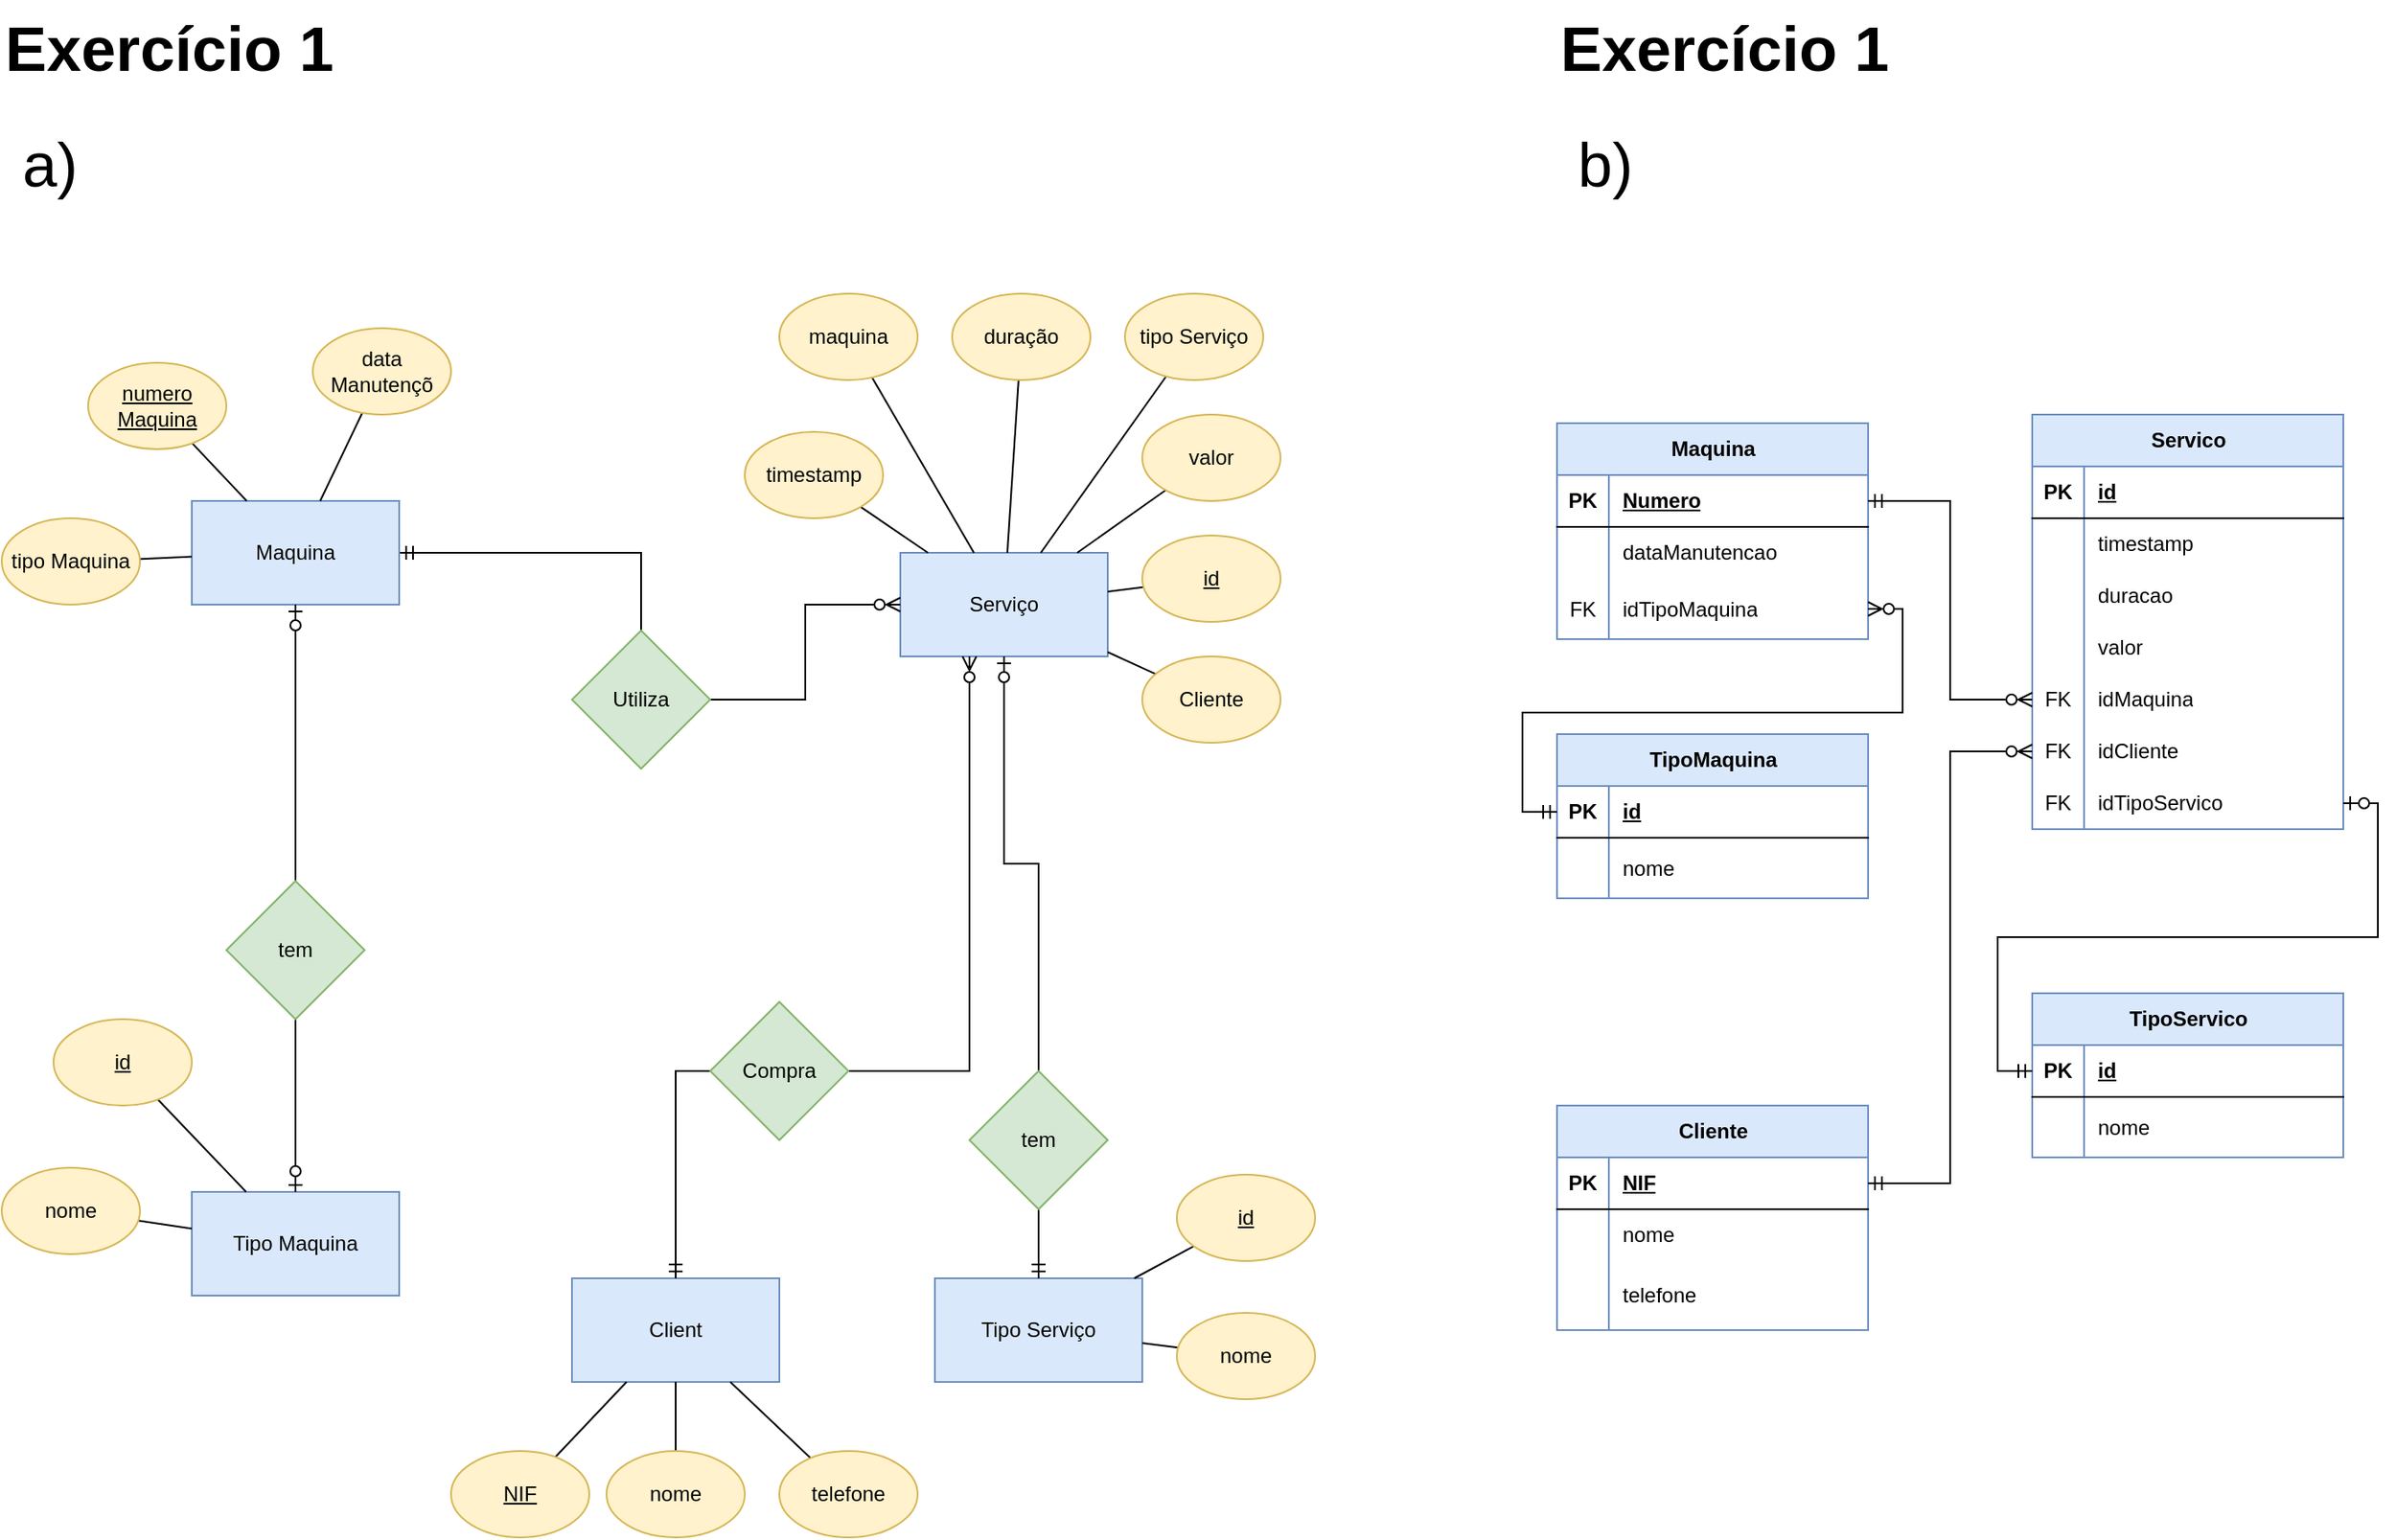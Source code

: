 <mxfile version="24.7.14" pages="3">
  <diagram name="Exercicio 1" id="BxCSS7xh3hndrMTsc40B">
    <mxGraphModel dx="-605" dy="-2249" grid="1" gridSize="10" guides="1" tooltips="1" connect="1" arrows="1" fold="1" page="1" pageScale="1" pageWidth="827" pageHeight="1169" math="0" shadow="0">
      <root>
        <mxCell id="0" />
        <mxCell id="1" parent="0" />
        <mxCell id="ojaqIJnyS7HAfu5Gs4zV-4" style="edgeStyle=orthogonalEdgeStyle;rounded=0;orthogonalLoop=1;jettySize=auto;html=1;startArrow=ERmandOne;startFill=0;endArrow=none;endFill=0;" edge="1" parent="1" source="ojaqIJnyS7HAfu5Gs4zV-1" target="ojaqIJnyS7HAfu5Gs4zV-3">
          <mxGeometry relative="1" as="geometry" />
        </mxCell>
        <mxCell id="ojaqIJnyS7HAfu5Gs4zV-1" value="Maquina" style="rounded=0;whiteSpace=wrap;html=1;fillColor=#dae8fc;strokeColor=#6c8ebf;" vertex="1" parent="1">
          <mxGeometry x="1810" y="3840" width="120" height="60" as="geometry" />
        </mxCell>
        <mxCell id="ojaqIJnyS7HAfu5Gs4zV-2" value="Serviço" style="rounded=0;whiteSpace=wrap;html=1;fillColor=#dae8fc;strokeColor=#6c8ebf;" vertex="1" parent="1">
          <mxGeometry x="2220" y="3870" width="120" height="60" as="geometry" />
        </mxCell>
        <mxCell id="ojaqIJnyS7HAfu5Gs4zV-5" style="edgeStyle=orthogonalEdgeStyle;rounded=0;orthogonalLoop=1;jettySize=auto;html=1;endArrow=ERzeroToMany;endFill=0;" edge="1" parent="1" source="ojaqIJnyS7HAfu5Gs4zV-3" target="ojaqIJnyS7HAfu5Gs4zV-2">
          <mxGeometry relative="1" as="geometry" />
        </mxCell>
        <mxCell id="ojaqIJnyS7HAfu5Gs4zV-3" value="Utiliza" style="rhombus;whiteSpace=wrap;html=1;fillColor=#d5e8d4;strokeColor=#82b366;" vertex="1" parent="1">
          <mxGeometry x="2030" y="3915" width="80" height="80" as="geometry" />
        </mxCell>
        <mxCell id="ojaqIJnyS7HAfu5Gs4zV-32" style="rounded=0;orthogonalLoop=1;jettySize=auto;html=1;endArrow=none;endFill=0;" edge="1" parent="1" source="ojaqIJnyS7HAfu5Gs4zV-6" target="ojaqIJnyS7HAfu5Gs4zV-2">
          <mxGeometry relative="1" as="geometry" />
        </mxCell>
        <mxCell id="ojaqIJnyS7HAfu5Gs4zV-6" value="maquina" style="ellipse;whiteSpace=wrap;html=1;fillColor=#fff2cc;strokeColor=#d6b656;" vertex="1" parent="1">
          <mxGeometry x="2150" y="3720" width="80" height="50" as="geometry" />
        </mxCell>
        <mxCell id="ojaqIJnyS7HAfu5Gs4zV-33" style="rounded=0;orthogonalLoop=1;jettySize=auto;html=1;endArrow=none;endFill=0;" edge="1" parent="1" source="ojaqIJnyS7HAfu5Gs4zV-7" target="ojaqIJnyS7HAfu5Gs4zV-2">
          <mxGeometry relative="1" as="geometry" />
        </mxCell>
        <mxCell id="ojaqIJnyS7HAfu5Gs4zV-7" value="duração" style="ellipse;whiteSpace=wrap;html=1;fillColor=#fff2cc;strokeColor=#d6b656;" vertex="1" parent="1">
          <mxGeometry x="2250" y="3720" width="80" height="50" as="geometry" />
        </mxCell>
        <mxCell id="ojaqIJnyS7HAfu5Gs4zV-34" style="rounded=0;orthogonalLoop=1;jettySize=auto;html=1;endArrow=none;endFill=0;" edge="1" parent="1" source="ojaqIJnyS7HAfu5Gs4zV-8" target="ojaqIJnyS7HAfu5Gs4zV-2">
          <mxGeometry relative="1" as="geometry" />
        </mxCell>
        <mxCell id="ojaqIJnyS7HAfu5Gs4zV-8" value="tipo Serviço" style="ellipse;whiteSpace=wrap;html=1;fillColor=#fff2cc;strokeColor=#d6b656;" vertex="1" parent="1">
          <mxGeometry x="2350" y="3720" width="80" height="50" as="geometry" />
        </mxCell>
        <mxCell id="ojaqIJnyS7HAfu5Gs4zV-38" style="edgeStyle=orthogonalEdgeStyle;rounded=0;orthogonalLoop=1;jettySize=auto;html=1;endArrow=ERzeroToOne;endFill=0;" edge="1" parent="1" source="ojaqIJnyS7HAfu5Gs4zV-40" target="ojaqIJnyS7HAfu5Gs4zV-2">
          <mxGeometry relative="1" as="geometry" />
        </mxCell>
        <mxCell id="ojaqIJnyS7HAfu5Gs4zV-9" value="Tipo Serviço" style="rounded=0;whiteSpace=wrap;html=1;fillColor=#dae8fc;strokeColor=#6c8ebf;" vertex="1" parent="1">
          <mxGeometry x="2240" y="4290" width="120" height="60" as="geometry" />
        </mxCell>
        <mxCell id="ojaqIJnyS7HAfu5Gs4zV-44" style="rounded=0;orthogonalLoop=1;jettySize=auto;html=1;endArrow=none;endFill=0;" edge="1" parent="1" source="ojaqIJnyS7HAfu5Gs4zV-10" target="ojaqIJnyS7HAfu5Gs4zV-9">
          <mxGeometry relative="1" as="geometry" />
        </mxCell>
        <mxCell id="ojaqIJnyS7HAfu5Gs4zV-10" value="&lt;u&gt;id&lt;/u&gt;" style="ellipse;whiteSpace=wrap;html=1;fillColor=#fff2cc;strokeColor=#d6b656;" vertex="1" parent="1">
          <mxGeometry x="2380" y="4230" width="80" height="50" as="geometry" />
        </mxCell>
        <mxCell id="ojaqIJnyS7HAfu5Gs4zV-45" style="rounded=0;orthogonalLoop=1;jettySize=auto;html=1;endArrow=none;endFill=0;" edge="1" parent="1" source="ojaqIJnyS7HAfu5Gs4zV-11" target="ojaqIJnyS7HAfu5Gs4zV-9">
          <mxGeometry relative="1" as="geometry" />
        </mxCell>
        <mxCell id="ojaqIJnyS7HAfu5Gs4zV-11" value="nome" style="ellipse;whiteSpace=wrap;html=1;fillColor=#fff2cc;strokeColor=#d6b656;" vertex="1" parent="1">
          <mxGeometry x="2380" y="4310" width="80" height="50" as="geometry" />
        </mxCell>
        <mxCell id="ojaqIJnyS7HAfu5Gs4zV-35" style="rounded=0;orthogonalLoop=1;jettySize=auto;html=1;endArrow=none;endFill=0;" edge="1" parent="1" source="ojaqIJnyS7HAfu5Gs4zV-12" target="ojaqIJnyS7HAfu5Gs4zV-2">
          <mxGeometry relative="1" as="geometry" />
        </mxCell>
        <mxCell id="ojaqIJnyS7HAfu5Gs4zV-12" value="valor" style="ellipse;whiteSpace=wrap;html=1;fillColor=#fff2cc;strokeColor=#d6b656;" vertex="1" parent="1">
          <mxGeometry x="2360" y="3790" width="80" height="50" as="geometry" />
        </mxCell>
        <mxCell id="ojaqIJnyS7HAfu5Gs4zV-41" style="edgeStyle=orthogonalEdgeStyle;rounded=0;orthogonalLoop=1;jettySize=auto;html=1;endArrow=ERzeroToMany;endFill=0;" edge="1" parent="1" source="ojaqIJnyS7HAfu5Gs4zV-43" target="ojaqIJnyS7HAfu5Gs4zV-2">
          <mxGeometry relative="1" as="geometry">
            <Array as="points">
              <mxPoint x="2260" y="4170" />
            </Array>
          </mxGeometry>
        </mxCell>
        <mxCell id="ojaqIJnyS7HAfu5Gs4zV-14" value="Client" style="rounded=0;whiteSpace=wrap;html=1;fillColor=#dae8fc;strokeColor=#6c8ebf;" vertex="1" parent="1">
          <mxGeometry x="2030" y="4290" width="120" height="60" as="geometry" />
        </mxCell>
        <mxCell id="ojaqIJnyS7HAfu5Gs4zV-31" style="rounded=0;orthogonalLoop=1;jettySize=auto;html=1;endArrow=none;endFill=0;" edge="1" parent="1" source="ojaqIJnyS7HAfu5Gs4zV-15" target="ojaqIJnyS7HAfu5Gs4zV-2">
          <mxGeometry relative="1" as="geometry" />
        </mxCell>
        <mxCell id="ojaqIJnyS7HAfu5Gs4zV-15" value="timestamp" style="ellipse;whiteSpace=wrap;html=1;fillColor=#fff2cc;strokeColor=#d6b656;" vertex="1" parent="1">
          <mxGeometry x="2130" y="3800" width="80" height="50" as="geometry" />
        </mxCell>
        <mxCell id="ojaqIJnyS7HAfu5Gs4zV-30" style="rounded=0;orthogonalLoop=1;jettySize=auto;html=1;endArrow=none;endFill=0;" edge="1" parent="1" source="ojaqIJnyS7HAfu5Gs4zV-17" target="ojaqIJnyS7HAfu5Gs4zV-1">
          <mxGeometry relative="1" as="geometry" />
        </mxCell>
        <mxCell id="ojaqIJnyS7HAfu5Gs4zV-17" value="data&lt;div&gt;Manutençõ&lt;/div&gt;" style="ellipse;whiteSpace=wrap;html=1;fillColor=#fff2cc;strokeColor=#d6b656;" vertex="1" parent="1">
          <mxGeometry x="1880" y="3740" width="80" height="50" as="geometry" />
        </mxCell>
        <mxCell id="ojaqIJnyS7HAfu5Gs4zV-29" style="rounded=0;orthogonalLoop=1;jettySize=auto;html=1;endArrow=none;endFill=0;" edge="1" parent="1" source="ojaqIJnyS7HAfu5Gs4zV-18" target="ojaqIJnyS7HAfu5Gs4zV-1">
          <mxGeometry relative="1" as="geometry" />
        </mxCell>
        <mxCell id="ojaqIJnyS7HAfu5Gs4zV-18" value="&lt;u&gt;numero&lt;/u&gt;&lt;div&gt;&lt;u&gt;Maquina&lt;/u&gt;&lt;/div&gt;" style="ellipse;whiteSpace=wrap;html=1;fillColor=#fff2cc;strokeColor=#d6b656;" vertex="1" parent="1">
          <mxGeometry x="1750" y="3760" width="80" height="50" as="geometry" />
        </mxCell>
        <mxCell id="ojaqIJnyS7HAfu5Gs4zV-28" style="rounded=0;orthogonalLoop=1;jettySize=auto;html=1;endArrow=none;endFill=0;" edge="1" parent="1" source="ojaqIJnyS7HAfu5Gs4zV-19" target="ojaqIJnyS7HAfu5Gs4zV-1">
          <mxGeometry relative="1" as="geometry" />
        </mxCell>
        <mxCell id="ojaqIJnyS7HAfu5Gs4zV-19" value="tipo Maquina" style="ellipse;whiteSpace=wrap;html=1;fillColor=#fff2cc;strokeColor=#d6b656;" vertex="1" parent="1">
          <mxGeometry x="1700" y="3850" width="80" height="50" as="geometry" />
        </mxCell>
        <mxCell id="ojaqIJnyS7HAfu5Gs4zV-25" style="edgeStyle=orthogonalEdgeStyle;rounded=0;orthogonalLoop=1;jettySize=auto;html=1;endArrow=ERzeroToOne;endFill=0;" edge="1" parent="1" source="ojaqIJnyS7HAfu5Gs4zV-27" target="ojaqIJnyS7HAfu5Gs4zV-1">
          <mxGeometry relative="1" as="geometry" />
        </mxCell>
        <mxCell id="ojaqIJnyS7HAfu5Gs4zV-20" value="Tipo Maquina" style="rounded=0;whiteSpace=wrap;html=1;fillColor=#dae8fc;strokeColor=#6c8ebf;" vertex="1" parent="1">
          <mxGeometry x="1810" y="4240" width="120" height="60" as="geometry" />
        </mxCell>
        <mxCell id="ojaqIJnyS7HAfu5Gs4zV-23" style="rounded=0;orthogonalLoop=1;jettySize=auto;html=1;endArrow=none;endFill=0;" edge="1" parent="1" source="ojaqIJnyS7HAfu5Gs4zV-21" target="ojaqIJnyS7HAfu5Gs4zV-20">
          <mxGeometry relative="1" as="geometry" />
        </mxCell>
        <mxCell id="ojaqIJnyS7HAfu5Gs4zV-21" value="&lt;u&gt;id&lt;/u&gt;" style="ellipse;whiteSpace=wrap;html=1;fillColor=#fff2cc;strokeColor=#d6b656;" vertex="1" parent="1">
          <mxGeometry x="1730" y="4140" width="80" height="50" as="geometry" />
        </mxCell>
        <mxCell id="ojaqIJnyS7HAfu5Gs4zV-24" style="rounded=0;orthogonalLoop=1;jettySize=auto;html=1;endArrow=none;endFill=0;" edge="1" parent="1" source="ojaqIJnyS7HAfu5Gs4zV-22" target="ojaqIJnyS7HAfu5Gs4zV-20">
          <mxGeometry relative="1" as="geometry" />
        </mxCell>
        <mxCell id="ojaqIJnyS7HAfu5Gs4zV-22" value="nome" style="ellipse;whiteSpace=wrap;html=1;fillColor=#fff2cc;strokeColor=#d6b656;" vertex="1" parent="1">
          <mxGeometry x="1700" y="4226" width="80" height="50" as="geometry" />
        </mxCell>
        <mxCell id="ojaqIJnyS7HAfu5Gs4zV-26" value="" style="edgeStyle=orthogonalEdgeStyle;rounded=0;orthogonalLoop=1;jettySize=auto;html=1;endArrow=none;endFill=0;startArrow=ERzeroToOne;startFill=0;" edge="1" parent="1" source="ojaqIJnyS7HAfu5Gs4zV-20" target="ojaqIJnyS7HAfu5Gs4zV-27">
          <mxGeometry relative="1" as="geometry">
            <mxPoint x="1885" y="4205" as="sourcePoint" />
            <mxPoint x="1885" y="4100" as="targetPoint" />
          </mxGeometry>
        </mxCell>
        <mxCell id="ojaqIJnyS7HAfu5Gs4zV-27" value="tem" style="rhombus;whiteSpace=wrap;html=1;fillColor=#d5e8d4;strokeColor=#82b366;" vertex="1" parent="1">
          <mxGeometry x="1830" y="4060" width="80" height="80" as="geometry" />
        </mxCell>
        <mxCell id="ojaqIJnyS7HAfu5Gs4zV-37" style="rounded=0;orthogonalLoop=1;jettySize=auto;html=1;endArrow=none;endFill=0;" edge="1" parent="1" source="ojaqIJnyS7HAfu5Gs4zV-36" target="ojaqIJnyS7HAfu5Gs4zV-2">
          <mxGeometry relative="1" as="geometry" />
        </mxCell>
        <mxCell id="ojaqIJnyS7HAfu5Gs4zV-36" value="&lt;u&gt;id&lt;/u&gt;" style="ellipse;whiteSpace=wrap;html=1;fillColor=#fff2cc;strokeColor=#d6b656;" vertex="1" parent="1">
          <mxGeometry x="2360" y="3860" width="80" height="50" as="geometry" />
        </mxCell>
        <mxCell id="ojaqIJnyS7HAfu5Gs4zV-39" value="" style="edgeStyle=orthogonalEdgeStyle;rounded=0;orthogonalLoop=1;jettySize=auto;html=1;startArrow=ERmandOne;startFill=0;endArrow=none;endFill=0;" edge="1" parent="1" source="ojaqIJnyS7HAfu5Gs4zV-9" target="ojaqIJnyS7HAfu5Gs4zV-40">
          <mxGeometry relative="1" as="geometry">
            <mxPoint x="2300" y="4220" as="sourcePoint" />
            <mxPoint x="2300" y="4100" as="targetPoint" />
          </mxGeometry>
        </mxCell>
        <mxCell id="ojaqIJnyS7HAfu5Gs4zV-40" value="tem" style="rhombus;whiteSpace=wrap;html=1;fillColor=#d5e8d4;strokeColor=#82b366;" vertex="1" parent="1">
          <mxGeometry x="2260" y="4170" width="80" height="80" as="geometry" />
        </mxCell>
        <mxCell id="ojaqIJnyS7HAfu5Gs4zV-42" value="" style="edgeStyle=orthogonalEdgeStyle;rounded=0;orthogonalLoop=1;jettySize=auto;html=1;startArrow=ERmandOne;startFill=0;endArrow=none;endFill=0;" edge="1" parent="1" source="ojaqIJnyS7HAfu5Gs4zV-14" target="ojaqIJnyS7HAfu5Gs4zV-43">
          <mxGeometry relative="1" as="geometry">
            <mxPoint x="2090" y="4290" as="sourcePoint" />
            <mxPoint x="2260" y="4100" as="targetPoint" />
            <Array as="points">
              <mxPoint x="2090" y="4170" />
            </Array>
          </mxGeometry>
        </mxCell>
        <mxCell id="ojaqIJnyS7HAfu5Gs4zV-43" value="Compra" style="rhombus;whiteSpace=wrap;html=1;fillColor=#d5e8d4;strokeColor=#82b366;" vertex="1" parent="1">
          <mxGeometry x="2110" y="4130" width="80" height="80" as="geometry" />
        </mxCell>
        <mxCell id="ojaqIJnyS7HAfu5Gs4zV-47" style="rounded=0;orthogonalLoop=1;jettySize=auto;html=1;endArrow=none;endFill=0;" edge="1" parent="1" source="ojaqIJnyS7HAfu5Gs4zV-46" target="ojaqIJnyS7HAfu5Gs4zV-2">
          <mxGeometry relative="1" as="geometry" />
        </mxCell>
        <mxCell id="ojaqIJnyS7HAfu5Gs4zV-46" value="Cliente" style="ellipse;whiteSpace=wrap;html=1;fillColor=#fff2cc;strokeColor=#d6b656;" vertex="1" parent="1">
          <mxGeometry x="2360" y="3930" width="80" height="50" as="geometry" />
        </mxCell>
        <mxCell id="ojaqIJnyS7HAfu5Gs4zV-51" style="rounded=0;orthogonalLoop=1;jettySize=auto;html=1;endArrow=none;endFill=0;" edge="1" parent="1" source="ojaqIJnyS7HAfu5Gs4zV-48" target="ojaqIJnyS7HAfu5Gs4zV-14">
          <mxGeometry relative="1" as="geometry" />
        </mxCell>
        <mxCell id="ojaqIJnyS7HAfu5Gs4zV-48" value="&lt;u&gt;NIF&lt;/u&gt;" style="ellipse;whiteSpace=wrap;html=1;fillColor=#fff2cc;strokeColor=#d6b656;" vertex="1" parent="1">
          <mxGeometry x="1960" y="4390" width="80" height="50" as="geometry" />
        </mxCell>
        <mxCell id="ojaqIJnyS7HAfu5Gs4zV-52" style="rounded=0;orthogonalLoop=1;jettySize=auto;html=1;endArrow=none;endFill=0;" edge="1" parent="1" source="ojaqIJnyS7HAfu5Gs4zV-49" target="ojaqIJnyS7HAfu5Gs4zV-14">
          <mxGeometry relative="1" as="geometry" />
        </mxCell>
        <mxCell id="ojaqIJnyS7HAfu5Gs4zV-49" value="nome" style="ellipse;whiteSpace=wrap;html=1;fillColor=#fff2cc;strokeColor=#d6b656;" vertex="1" parent="1">
          <mxGeometry x="2050" y="4390" width="80" height="50" as="geometry" />
        </mxCell>
        <mxCell id="ojaqIJnyS7HAfu5Gs4zV-53" style="rounded=0;orthogonalLoop=1;jettySize=auto;html=1;endArrow=none;endFill=0;" edge="1" parent="1" source="ojaqIJnyS7HAfu5Gs4zV-50" target="ojaqIJnyS7HAfu5Gs4zV-14">
          <mxGeometry relative="1" as="geometry" />
        </mxCell>
        <mxCell id="ojaqIJnyS7HAfu5Gs4zV-50" value="telefone" style="ellipse;whiteSpace=wrap;html=1;fillColor=#fff2cc;strokeColor=#d6b656;" vertex="1" parent="1">
          <mxGeometry x="2150" y="4390" width="80" height="50" as="geometry" />
        </mxCell>
        <mxCell id="ojaqIJnyS7HAfu5Gs4zV-57" value="&lt;h1 style=&quot;margin-top: 0px; font-size: 36px;&quot;&gt;&lt;font style=&quot;font-size: 36px;&quot;&gt;Exercício 1&lt;/font&gt;&lt;/h1&gt;&lt;div style=&quot;font-size: 36px;&quot;&gt;&lt;font style=&quot;font-size: 36px;&quot;&gt;&amp;nbsp;a)&lt;/font&gt;&lt;/div&gt;" style="text;html=1;whiteSpace=wrap;overflow=hidden;rounded=0;" vertex="1" parent="1">
          <mxGeometry x="1700" y="3550" width="380" height="120" as="geometry" />
        </mxCell>
        <mxCell id="ojaqIJnyS7HAfu5Gs4zV-58" value="Maquina" style="shape=table;startSize=30;container=1;collapsible=1;childLayout=tableLayout;fixedRows=1;rowLines=0;fontStyle=1;align=center;resizeLast=1;html=1;fillColor=#dae8fc;strokeColor=#6c8ebf;" vertex="1" parent="1">
          <mxGeometry x="2600" y="3795" width="180" height="125" as="geometry" />
        </mxCell>
        <mxCell id="ojaqIJnyS7HAfu5Gs4zV-59" value="" style="shape=tableRow;horizontal=0;startSize=0;swimlaneHead=0;swimlaneBody=0;fillColor=none;collapsible=0;dropTarget=0;points=[[0,0.5],[1,0.5]];portConstraint=eastwest;top=0;left=0;right=0;bottom=1;" vertex="1" parent="ojaqIJnyS7HAfu5Gs4zV-58">
          <mxGeometry y="30" width="180" height="30" as="geometry" />
        </mxCell>
        <mxCell id="ojaqIJnyS7HAfu5Gs4zV-60" value="PK" style="shape=partialRectangle;connectable=0;fillColor=none;top=0;left=0;bottom=0;right=0;fontStyle=1;overflow=hidden;whiteSpace=wrap;html=1;" vertex="1" parent="ojaqIJnyS7HAfu5Gs4zV-59">
          <mxGeometry width="30" height="30" as="geometry">
            <mxRectangle width="30" height="30" as="alternateBounds" />
          </mxGeometry>
        </mxCell>
        <mxCell id="ojaqIJnyS7HAfu5Gs4zV-61" value="Numero" style="shape=partialRectangle;connectable=0;fillColor=none;top=0;left=0;bottom=0;right=0;align=left;spacingLeft=6;fontStyle=5;overflow=hidden;whiteSpace=wrap;html=1;" vertex="1" parent="ojaqIJnyS7HAfu5Gs4zV-59">
          <mxGeometry x="30" width="150" height="30" as="geometry">
            <mxRectangle width="150" height="30" as="alternateBounds" />
          </mxGeometry>
        </mxCell>
        <mxCell id="ojaqIJnyS7HAfu5Gs4zV-62" value="" style="shape=tableRow;horizontal=0;startSize=0;swimlaneHead=0;swimlaneBody=0;fillColor=none;collapsible=0;dropTarget=0;points=[[0,0.5],[1,0.5]];portConstraint=eastwest;top=0;left=0;right=0;bottom=0;" vertex="1" parent="ojaqIJnyS7HAfu5Gs4zV-58">
          <mxGeometry y="60" width="180" height="30" as="geometry" />
        </mxCell>
        <mxCell id="ojaqIJnyS7HAfu5Gs4zV-63" value="" style="shape=partialRectangle;connectable=0;fillColor=none;top=0;left=0;bottom=0;right=0;editable=1;overflow=hidden;whiteSpace=wrap;html=1;" vertex="1" parent="ojaqIJnyS7HAfu5Gs4zV-62">
          <mxGeometry width="30" height="30" as="geometry">
            <mxRectangle width="30" height="30" as="alternateBounds" />
          </mxGeometry>
        </mxCell>
        <mxCell id="ojaqIJnyS7HAfu5Gs4zV-64" value="dataManutencao" style="shape=partialRectangle;connectable=0;fillColor=none;top=0;left=0;bottom=0;right=0;align=left;spacingLeft=6;overflow=hidden;whiteSpace=wrap;html=1;" vertex="1" parent="ojaqIJnyS7HAfu5Gs4zV-62">
          <mxGeometry x="30" width="150" height="30" as="geometry">
            <mxRectangle width="150" height="30" as="alternateBounds" />
          </mxGeometry>
        </mxCell>
        <mxCell id="ojaqIJnyS7HAfu5Gs4zV-65" value="" style="shape=tableRow;horizontal=0;startSize=0;swimlaneHead=0;swimlaneBody=0;fillColor=none;collapsible=0;dropTarget=0;points=[[0,0.5],[1,0.5]];portConstraint=eastwest;top=0;left=0;right=0;bottom=0;" vertex="1" parent="ojaqIJnyS7HAfu5Gs4zV-58">
          <mxGeometry y="90" width="180" height="35" as="geometry" />
        </mxCell>
        <mxCell id="ojaqIJnyS7HAfu5Gs4zV-66" value="FK" style="shape=partialRectangle;connectable=0;fillColor=none;top=0;left=0;bottom=0;right=0;editable=1;overflow=hidden;whiteSpace=wrap;html=1;" vertex="1" parent="ojaqIJnyS7HAfu5Gs4zV-65">
          <mxGeometry width="30" height="35" as="geometry">
            <mxRectangle width="30" height="35" as="alternateBounds" />
          </mxGeometry>
        </mxCell>
        <mxCell id="ojaqIJnyS7HAfu5Gs4zV-67" value="idTipoMaquina" style="shape=partialRectangle;connectable=0;fillColor=none;top=0;left=0;bottom=0;right=0;align=left;spacingLeft=6;overflow=hidden;whiteSpace=wrap;html=1;" vertex="1" parent="ojaqIJnyS7HAfu5Gs4zV-65">
          <mxGeometry x="30" width="150" height="35" as="geometry">
            <mxRectangle width="150" height="35" as="alternateBounds" />
          </mxGeometry>
        </mxCell>
        <mxCell id="ojaqIJnyS7HAfu5Gs4zV-71" value="Servico" style="shape=table;startSize=30;container=1;collapsible=1;childLayout=tableLayout;fixedRows=1;rowLines=0;fontStyle=1;align=center;resizeLast=1;html=1;fillColor=#dae8fc;strokeColor=#6c8ebf;" vertex="1" parent="1">
          <mxGeometry x="2875" y="3790" width="180" height="240" as="geometry" />
        </mxCell>
        <mxCell id="ojaqIJnyS7HAfu5Gs4zV-72" value="" style="shape=tableRow;horizontal=0;startSize=0;swimlaneHead=0;swimlaneBody=0;fillColor=none;collapsible=0;dropTarget=0;points=[[0,0.5],[1,0.5]];portConstraint=eastwest;top=0;left=0;right=0;bottom=1;" vertex="1" parent="ojaqIJnyS7HAfu5Gs4zV-71">
          <mxGeometry y="30" width="180" height="30" as="geometry" />
        </mxCell>
        <mxCell id="ojaqIJnyS7HAfu5Gs4zV-73" value="PK" style="shape=partialRectangle;connectable=0;fillColor=none;top=0;left=0;bottom=0;right=0;fontStyle=1;overflow=hidden;whiteSpace=wrap;html=1;" vertex="1" parent="ojaqIJnyS7HAfu5Gs4zV-72">
          <mxGeometry width="30" height="30" as="geometry">
            <mxRectangle width="30" height="30" as="alternateBounds" />
          </mxGeometry>
        </mxCell>
        <mxCell id="ojaqIJnyS7HAfu5Gs4zV-74" value="id" style="shape=partialRectangle;connectable=0;fillColor=none;top=0;left=0;bottom=0;right=0;align=left;spacingLeft=6;fontStyle=5;overflow=hidden;whiteSpace=wrap;html=1;" vertex="1" parent="ojaqIJnyS7HAfu5Gs4zV-72">
          <mxGeometry x="30" width="150" height="30" as="geometry">
            <mxRectangle width="150" height="30" as="alternateBounds" />
          </mxGeometry>
        </mxCell>
        <mxCell id="ojaqIJnyS7HAfu5Gs4zV-75" value="" style="shape=tableRow;horizontal=0;startSize=0;swimlaneHead=0;swimlaneBody=0;fillColor=none;collapsible=0;dropTarget=0;points=[[0,0.5],[1,0.5]];portConstraint=eastwest;top=0;left=0;right=0;bottom=0;" vertex="1" parent="ojaqIJnyS7HAfu5Gs4zV-71">
          <mxGeometry y="60" width="180" height="30" as="geometry" />
        </mxCell>
        <mxCell id="ojaqIJnyS7HAfu5Gs4zV-76" value="" style="shape=partialRectangle;connectable=0;fillColor=none;top=0;left=0;bottom=0;right=0;editable=1;overflow=hidden;whiteSpace=wrap;html=1;" vertex="1" parent="ojaqIJnyS7HAfu5Gs4zV-75">
          <mxGeometry width="30" height="30" as="geometry">
            <mxRectangle width="30" height="30" as="alternateBounds" />
          </mxGeometry>
        </mxCell>
        <mxCell id="ojaqIJnyS7HAfu5Gs4zV-77" value="timestamp" style="shape=partialRectangle;connectable=0;fillColor=none;top=0;left=0;bottom=0;right=0;align=left;spacingLeft=6;overflow=hidden;whiteSpace=wrap;html=1;" vertex="1" parent="ojaqIJnyS7HAfu5Gs4zV-75">
          <mxGeometry x="30" width="150" height="30" as="geometry">
            <mxRectangle width="150" height="30" as="alternateBounds" />
          </mxGeometry>
        </mxCell>
        <mxCell id="ojaqIJnyS7HAfu5Gs4zV-78" value="" style="shape=tableRow;horizontal=0;startSize=0;swimlaneHead=0;swimlaneBody=0;fillColor=none;collapsible=0;dropTarget=0;points=[[0,0.5],[1,0.5]];portConstraint=eastwest;top=0;left=0;right=0;bottom=0;" vertex="1" parent="ojaqIJnyS7HAfu5Gs4zV-71">
          <mxGeometry y="90" width="180" height="30" as="geometry" />
        </mxCell>
        <mxCell id="ojaqIJnyS7HAfu5Gs4zV-79" value="" style="shape=partialRectangle;connectable=0;fillColor=none;top=0;left=0;bottom=0;right=0;editable=1;overflow=hidden;whiteSpace=wrap;html=1;" vertex="1" parent="ojaqIJnyS7HAfu5Gs4zV-78">
          <mxGeometry width="30" height="30" as="geometry">
            <mxRectangle width="30" height="30" as="alternateBounds" />
          </mxGeometry>
        </mxCell>
        <mxCell id="ojaqIJnyS7HAfu5Gs4zV-80" value="duracao" style="shape=partialRectangle;connectable=0;fillColor=none;top=0;left=0;bottom=0;right=0;align=left;spacingLeft=6;overflow=hidden;whiteSpace=wrap;html=1;" vertex="1" parent="ojaqIJnyS7HAfu5Gs4zV-78">
          <mxGeometry x="30" width="150" height="30" as="geometry">
            <mxRectangle width="150" height="30" as="alternateBounds" />
          </mxGeometry>
        </mxCell>
        <mxCell id="ojaqIJnyS7HAfu5Gs4zV-81" value="" style="shape=tableRow;horizontal=0;startSize=0;swimlaneHead=0;swimlaneBody=0;fillColor=none;collapsible=0;dropTarget=0;points=[[0,0.5],[1,0.5]];portConstraint=eastwest;top=0;left=0;right=0;bottom=0;" vertex="1" parent="ojaqIJnyS7HAfu5Gs4zV-71">
          <mxGeometry y="120" width="180" height="30" as="geometry" />
        </mxCell>
        <mxCell id="ojaqIJnyS7HAfu5Gs4zV-82" value="" style="shape=partialRectangle;connectable=0;fillColor=none;top=0;left=0;bottom=0;right=0;editable=1;overflow=hidden;whiteSpace=wrap;html=1;" vertex="1" parent="ojaqIJnyS7HAfu5Gs4zV-81">
          <mxGeometry width="30" height="30" as="geometry">
            <mxRectangle width="30" height="30" as="alternateBounds" />
          </mxGeometry>
        </mxCell>
        <mxCell id="ojaqIJnyS7HAfu5Gs4zV-83" value="valor" style="shape=partialRectangle;connectable=0;fillColor=none;top=0;left=0;bottom=0;right=0;align=left;spacingLeft=6;overflow=hidden;whiteSpace=wrap;html=1;" vertex="1" parent="ojaqIJnyS7HAfu5Gs4zV-81">
          <mxGeometry x="30" width="150" height="30" as="geometry">
            <mxRectangle width="150" height="30" as="alternateBounds" />
          </mxGeometry>
        </mxCell>
        <mxCell id="ojaqIJnyS7HAfu5Gs4zV-123" value="" style="shape=tableRow;horizontal=0;startSize=0;swimlaneHead=0;swimlaneBody=0;fillColor=none;collapsible=0;dropTarget=0;points=[[0,0.5],[1,0.5]];portConstraint=eastwest;top=0;left=0;right=0;bottom=0;" vertex="1" parent="ojaqIJnyS7HAfu5Gs4zV-71">
          <mxGeometry y="150" width="180" height="30" as="geometry" />
        </mxCell>
        <mxCell id="ojaqIJnyS7HAfu5Gs4zV-124" value="FK" style="shape=partialRectangle;connectable=0;fillColor=none;top=0;left=0;bottom=0;right=0;editable=1;overflow=hidden;whiteSpace=wrap;html=1;" vertex="1" parent="ojaqIJnyS7HAfu5Gs4zV-123">
          <mxGeometry width="30" height="30" as="geometry">
            <mxRectangle width="30" height="30" as="alternateBounds" />
          </mxGeometry>
        </mxCell>
        <mxCell id="ojaqIJnyS7HAfu5Gs4zV-125" value="idMaquina" style="shape=partialRectangle;connectable=0;fillColor=none;top=0;left=0;bottom=0;right=0;align=left;spacingLeft=6;overflow=hidden;whiteSpace=wrap;html=1;" vertex="1" parent="ojaqIJnyS7HAfu5Gs4zV-123">
          <mxGeometry x="30" width="150" height="30" as="geometry">
            <mxRectangle width="150" height="30" as="alternateBounds" />
          </mxGeometry>
        </mxCell>
        <mxCell id="ojaqIJnyS7HAfu5Gs4zV-126" value="" style="shape=tableRow;horizontal=0;startSize=0;swimlaneHead=0;swimlaneBody=0;fillColor=none;collapsible=0;dropTarget=0;points=[[0,0.5],[1,0.5]];portConstraint=eastwest;top=0;left=0;right=0;bottom=0;" vertex="1" parent="ojaqIJnyS7HAfu5Gs4zV-71">
          <mxGeometry y="180" width="180" height="30" as="geometry" />
        </mxCell>
        <mxCell id="ojaqIJnyS7HAfu5Gs4zV-127" value="FK" style="shape=partialRectangle;connectable=0;fillColor=none;top=0;left=0;bottom=0;right=0;editable=1;overflow=hidden;whiteSpace=wrap;html=1;" vertex="1" parent="ojaqIJnyS7HAfu5Gs4zV-126">
          <mxGeometry width="30" height="30" as="geometry">
            <mxRectangle width="30" height="30" as="alternateBounds" />
          </mxGeometry>
        </mxCell>
        <mxCell id="ojaqIJnyS7HAfu5Gs4zV-128" value="idCliente" style="shape=partialRectangle;connectable=0;fillColor=none;top=0;left=0;bottom=0;right=0;align=left;spacingLeft=6;overflow=hidden;whiteSpace=wrap;html=1;" vertex="1" parent="ojaqIJnyS7HAfu5Gs4zV-126">
          <mxGeometry x="30" width="150" height="30" as="geometry">
            <mxRectangle width="150" height="30" as="alternateBounds" />
          </mxGeometry>
        </mxCell>
        <mxCell id="ojaqIJnyS7HAfu5Gs4zV-129" value="" style="shape=tableRow;horizontal=0;startSize=0;swimlaneHead=0;swimlaneBody=0;fillColor=none;collapsible=0;dropTarget=0;points=[[0,0.5],[1,0.5]];portConstraint=eastwest;top=0;left=0;right=0;bottom=0;" vertex="1" parent="ojaqIJnyS7HAfu5Gs4zV-71">
          <mxGeometry y="210" width="180" height="30" as="geometry" />
        </mxCell>
        <mxCell id="ojaqIJnyS7HAfu5Gs4zV-130" value="FK" style="shape=partialRectangle;connectable=0;fillColor=none;top=0;left=0;bottom=0;right=0;editable=1;overflow=hidden;whiteSpace=wrap;html=1;" vertex="1" parent="ojaqIJnyS7HAfu5Gs4zV-129">
          <mxGeometry width="30" height="30" as="geometry">
            <mxRectangle width="30" height="30" as="alternateBounds" />
          </mxGeometry>
        </mxCell>
        <mxCell id="ojaqIJnyS7HAfu5Gs4zV-131" value="idTipoServico" style="shape=partialRectangle;connectable=0;fillColor=none;top=0;left=0;bottom=0;right=0;align=left;spacingLeft=6;overflow=hidden;whiteSpace=wrap;html=1;" vertex="1" parent="ojaqIJnyS7HAfu5Gs4zV-129">
          <mxGeometry x="30" width="150" height="30" as="geometry">
            <mxRectangle width="150" height="30" as="alternateBounds" />
          </mxGeometry>
        </mxCell>
        <mxCell id="ojaqIJnyS7HAfu5Gs4zV-84" value="TipoMaquina" style="shape=table;startSize=30;container=1;collapsible=1;childLayout=tableLayout;fixedRows=1;rowLines=0;fontStyle=1;align=center;resizeLast=1;html=1;fillColor=#dae8fc;strokeColor=#6c8ebf;" vertex="1" parent="1">
          <mxGeometry x="2600" y="3975" width="180" height="95" as="geometry" />
        </mxCell>
        <mxCell id="ojaqIJnyS7HAfu5Gs4zV-85" value="" style="shape=tableRow;horizontal=0;startSize=0;swimlaneHead=0;swimlaneBody=0;fillColor=none;collapsible=0;dropTarget=0;points=[[0,0.5],[1,0.5]];portConstraint=eastwest;top=0;left=0;right=0;bottom=1;" vertex="1" parent="ojaqIJnyS7HAfu5Gs4zV-84">
          <mxGeometry y="30" width="180" height="30" as="geometry" />
        </mxCell>
        <mxCell id="ojaqIJnyS7HAfu5Gs4zV-86" value="PK" style="shape=partialRectangle;connectable=0;fillColor=none;top=0;left=0;bottom=0;right=0;fontStyle=1;overflow=hidden;whiteSpace=wrap;html=1;" vertex="1" parent="ojaqIJnyS7HAfu5Gs4zV-85">
          <mxGeometry width="30" height="30" as="geometry">
            <mxRectangle width="30" height="30" as="alternateBounds" />
          </mxGeometry>
        </mxCell>
        <mxCell id="ojaqIJnyS7HAfu5Gs4zV-87" value="id" style="shape=partialRectangle;connectable=0;fillColor=none;top=0;left=0;bottom=0;right=0;align=left;spacingLeft=6;fontStyle=5;overflow=hidden;whiteSpace=wrap;html=1;" vertex="1" parent="ojaqIJnyS7HAfu5Gs4zV-85">
          <mxGeometry x="30" width="150" height="30" as="geometry">
            <mxRectangle width="150" height="30" as="alternateBounds" />
          </mxGeometry>
        </mxCell>
        <mxCell id="ojaqIJnyS7HAfu5Gs4zV-88" value="" style="shape=tableRow;horizontal=0;startSize=0;swimlaneHead=0;swimlaneBody=0;fillColor=none;collapsible=0;dropTarget=0;points=[[0,0.5],[1,0.5]];portConstraint=eastwest;top=0;left=0;right=0;bottom=0;" vertex="1" parent="ojaqIJnyS7HAfu5Gs4zV-84">
          <mxGeometry y="60" width="180" height="35" as="geometry" />
        </mxCell>
        <mxCell id="ojaqIJnyS7HAfu5Gs4zV-89" value="" style="shape=partialRectangle;connectable=0;fillColor=none;top=0;left=0;bottom=0;right=0;editable=1;overflow=hidden;whiteSpace=wrap;html=1;" vertex="1" parent="ojaqIJnyS7HAfu5Gs4zV-88">
          <mxGeometry width="30" height="35" as="geometry">
            <mxRectangle width="30" height="35" as="alternateBounds" />
          </mxGeometry>
        </mxCell>
        <mxCell id="ojaqIJnyS7HAfu5Gs4zV-90" value="nome" style="shape=partialRectangle;connectable=0;fillColor=none;top=0;left=0;bottom=0;right=0;align=left;spacingLeft=6;overflow=hidden;whiteSpace=wrap;html=1;" vertex="1" parent="ojaqIJnyS7HAfu5Gs4zV-88">
          <mxGeometry x="30" width="150" height="35" as="geometry">
            <mxRectangle width="150" height="35" as="alternateBounds" />
          </mxGeometry>
        </mxCell>
        <mxCell id="ojaqIJnyS7HAfu5Gs4zV-97" value="TipoServico" style="shape=table;startSize=30;container=1;collapsible=1;childLayout=tableLayout;fixedRows=1;rowLines=0;fontStyle=1;align=center;resizeLast=1;html=1;fillColor=#dae8fc;strokeColor=#6c8ebf;" vertex="1" parent="1">
          <mxGeometry x="2875" y="4125" width="180" height="95" as="geometry" />
        </mxCell>
        <mxCell id="ojaqIJnyS7HAfu5Gs4zV-98" value="" style="shape=tableRow;horizontal=0;startSize=0;swimlaneHead=0;swimlaneBody=0;fillColor=none;collapsible=0;dropTarget=0;points=[[0,0.5],[1,0.5]];portConstraint=eastwest;top=0;left=0;right=0;bottom=1;" vertex="1" parent="ojaqIJnyS7HAfu5Gs4zV-97">
          <mxGeometry y="30" width="180" height="30" as="geometry" />
        </mxCell>
        <mxCell id="ojaqIJnyS7HAfu5Gs4zV-99" value="PK" style="shape=partialRectangle;connectable=0;fillColor=none;top=0;left=0;bottom=0;right=0;fontStyle=1;overflow=hidden;whiteSpace=wrap;html=1;" vertex="1" parent="ojaqIJnyS7HAfu5Gs4zV-98">
          <mxGeometry width="30" height="30" as="geometry">
            <mxRectangle width="30" height="30" as="alternateBounds" />
          </mxGeometry>
        </mxCell>
        <mxCell id="ojaqIJnyS7HAfu5Gs4zV-100" value="id" style="shape=partialRectangle;connectable=0;fillColor=none;top=0;left=0;bottom=0;right=0;align=left;spacingLeft=6;fontStyle=5;overflow=hidden;whiteSpace=wrap;html=1;" vertex="1" parent="ojaqIJnyS7HAfu5Gs4zV-98">
          <mxGeometry x="30" width="150" height="30" as="geometry">
            <mxRectangle width="150" height="30" as="alternateBounds" />
          </mxGeometry>
        </mxCell>
        <mxCell id="ojaqIJnyS7HAfu5Gs4zV-101" value="" style="shape=tableRow;horizontal=0;startSize=0;swimlaneHead=0;swimlaneBody=0;fillColor=none;collapsible=0;dropTarget=0;points=[[0,0.5],[1,0.5]];portConstraint=eastwest;top=0;left=0;right=0;bottom=0;" vertex="1" parent="ojaqIJnyS7HAfu5Gs4zV-97">
          <mxGeometry y="60" width="180" height="35" as="geometry" />
        </mxCell>
        <mxCell id="ojaqIJnyS7HAfu5Gs4zV-102" value="" style="shape=partialRectangle;connectable=0;fillColor=none;top=0;left=0;bottom=0;right=0;editable=1;overflow=hidden;whiteSpace=wrap;html=1;" vertex="1" parent="ojaqIJnyS7HAfu5Gs4zV-101">
          <mxGeometry width="30" height="35" as="geometry">
            <mxRectangle width="30" height="35" as="alternateBounds" />
          </mxGeometry>
        </mxCell>
        <mxCell id="ojaqIJnyS7HAfu5Gs4zV-103" value="nome" style="shape=partialRectangle;connectable=0;fillColor=none;top=0;left=0;bottom=0;right=0;align=left;spacingLeft=6;overflow=hidden;whiteSpace=wrap;html=1;" vertex="1" parent="ojaqIJnyS7HAfu5Gs4zV-101">
          <mxGeometry x="30" width="150" height="35" as="geometry">
            <mxRectangle width="150" height="35" as="alternateBounds" />
          </mxGeometry>
        </mxCell>
        <mxCell id="ojaqIJnyS7HAfu5Gs4zV-110" value="Cliente" style="shape=table;startSize=30;container=1;collapsible=1;childLayout=tableLayout;fixedRows=1;rowLines=0;fontStyle=1;align=center;resizeLast=1;html=1;fillColor=#dae8fc;strokeColor=#6c8ebf;" vertex="1" parent="1">
          <mxGeometry x="2600" y="4190" width="180" height="130" as="geometry" />
        </mxCell>
        <mxCell id="ojaqIJnyS7HAfu5Gs4zV-111" value="" style="shape=tableRow;horizontal=0;startSize=0;swimlaneHead=0;swimlaneBody=0;fillColor=none;collapsible=0;dropTarget=0;points=[[0,0.5],[1,0.5]];portConstraint=eastwest;top=0;left=0;right=0;bottom=1;" vertex="1" parent="ojaqIJnyS7HAfu5Gs4zV-110">
          <mxGeometry y="30" width="180" height="30" as="geometry" />
        </mxCell>
        <mxCell id="ojaqIJnyS7HAfu5Gs4zV-112" value="PK" style="shape=partialRectangle;connectable=0;fillColor=none;top=0;left=0;bottom=0;right=0;fontStyle=1;overflow=hidden;whiteSpace=wrap;html=1;" vertex="1" parent="ojaqIJnyS7HAfu5Gs4zV-111">
          <mxGeometry width="30" height="30" as="geometry">
            <mxRectangle width="30" height="30" as="alternateBounds" />
          </mxGeometry>
        </mxCell>
        <mxCell id="ojaqIJnyS7HAfu5Gs4zV-113" value="NIF" style="shape=partialRectangle;connectable=0;fillColor=none;top=0;left=0;bottom=0;right=0;align=left;spacingLeft=6;fontStyle=5;overflow=hidden;whiteSpace=wrap;html=1;" vertex="1" parent="ojaqIJnyS7HAfu5Gs4zV-111">
          <mxGeometry x="30" width="150" height="30" as="geometry">
            <mxRectangle width="150" height="30" as="alternateBounds" />
          </mxGeometry>
        </mxCell>
        <mxCell id="ojaqIJnyS7HAfu5Gs4zV-114" value="" style="shape=tableRow;horizontal=0;startSize=0;swimlaneHead=0;swimlaneBody=0;fillColor=none;collapsible=0;dropTarget=0;points=[[0,0.5],[1,0.5]];portConstraint=eastwest;top=0;left=0;right=0;bottom=0;" vertex="1" parent="ojaqIJnyS7HAfu5Gs4zV-110">
          <mxGeometry y="60" width="180" height="30" as="geometry" />
        </mxCell>
        <mxCell id="ojaqIJnyS7HAfu5Gs4zV-115" value="" style="shape=partialRectangle;connectable=0;fillColor=none;top=0;left=0;bottom=0;right=0;editable=1;overflow=hidden;whiteSpace=wrap;html=1;" vertex="1" parent="ojaqIJnyS7HAfu5Gs4zV-114">
          <mxGeometry width="30" height="30" as="geometry">
            <mxRectangle width="30" height="30" as="alternateBounds" />
          </mxGeometry>
        </mxCell>
        <mxCell id="ojaqIJnyS7HAfu5Gs4zV-116" value="nome" style="shape=partialRectangle;connectable=0;fillColor=none;top=0;left=0;bottom=0;right=0;align=left;spacingLeft=6;overflow=hidden;whiteSpace=wrap;html=1;" vertex="1" parent="ojaqIJnyS7HAfu5Gs4zV-114">
          <mxGeometry x="30" width="150" height="30" as="geometry">
            <mxRectangle width="150" height="30" as="alternateBounds" />
          </mxGeometry>
        </mxCell>
        <mxCell id="ojaqIJnyS7HAfu5Gs4zV-117" value="" style="shape=tableRow;horizontal=0;startSize=0;swimlaneHead=0;swimlaneBody=0;fillColor=none;collapsible=0;dropTarget=0;points=[[0,0.5],[1,0.5]];portConstraint=eastwest;top=0;left=0;right=0;bottom=0;" vertex="1" parent="ojaqIJnyS7HAfu5Gs4zV-110">
          <mxGeometry y="90" width="180" height="40" as="geometry" />
        </mxCell>
        <mxCell id="ojaqIJnyS7HAfu5Gs4zV-118" value="" style="shape=partialRectangle;connectable=0;fillColor=none;top=0;left=0;bottom=0;right=0;editable=1;overflow=hidden;whiteSpace=wrap;html=1;" vertex="1" parent="ojaqIJnyS7HAfu5Gs4zV-117">
          <mxGeometry width="30" height="40" as="geometry">
            <mxRectangle width="30" height="40" as="alternateBounds" />
          </mxGeometry>
        </mxCell>
        <mxCell id="ojaqIJnyS7HAfu5Gs4zV-119" value="telefone" style="shape=partialRectangle;connectable=0;fillColor=none;top=0;left=0;bottom=0;right=0;align=left;spacingLeft=6;overflow=hidden;whiteSpace=wrap;html=1;" vertex="1" parent="ojaqIJnyS7HAfu5Gs4zV-117">
          <mxGeometry x="30" width="150" height="40" as="geometry">
            <mxRectangle width="150" height="40" as="alternateBounds" />
          </mxGeometry>
        </mxCell>
        <mxCell id="ojaqIJnyS7HAfu5Gs4zV-132" style="edgeStyle=orthogonalEdgeStyle;rounded=0;orthogonalLoop=1;jettySize=auto;html=1;endArrow=ERzeroToOne;endFill=0;startArrow=ERmandOne;startFill=0;" edge="1" parent="1" source="ojaqIJnyS7HAfu5Gs4zV-98" target="ojaqIJnyS7HAfu5Gs4zV-129">
          <mxGeometry relative="1" as="geometry" />
        </mxCell>
        <mxCell id="ojaqIJnyS7HAfu5Gs4zV-133" style="edgeStyle=orthogonalEdgeStyle;rounded=0;orthogonalLoop=1;jettySize=auto;html=1;startArrow=ERmandOne;startFill=0;endArrow=ERzeroToMany;endFill=0;" edge="1" parent="1" source="ojaqIJnyS7HAfu5Gs4zV-111" target="ojaqIJnyS7HAfu5Gs4zV-126">
          <mxGeometry relative="1" as="geometry" />
        </mxCell>
        <mxCell id="ojaqIJnyS7HAfu5Gs4zV-134" style="edgeStyle=orthogonalEdgeStyle;rounded=0;orthogonalLoop=1;jettySize=auto;html=1;exitX=0;exitY=0.5;exitDx=0;exitDy=0;endArrow=ERzeroToMany;endFill=0;startArrow=ERmandOne;startFill=0;" edge="1" parent="1" source="ojaqIJnyS7HAfu5Gs4zV-85" target="ojaqIJnyS7HAfu5Gs4zV-65">
          <mxGeometry relative="1" as="geometry" />
        </mxCell>
        <mxCell id="ojaqIJnyS7HAfu5Gs4zV-135" style="edgeStyle=orthogonalEdgeStyle;rounded=0;orthogonalLoop=1;jettySize=auto;html=1;entryX=0;entryY=0.5;entryDx=0;entryDy=0;endArrow=ERzeroToMany;endFill=0;startArrow=ERmandOne;startFill=0;" edge="1" parent="1" source="ojaqIJnyS7HAfu5Gs4zV-59" target="ojaqIJnyS7HAfu5Gs4zV-123">
          <mxGeometry relative="1" as="geometry" />
        </mxCell>
        <mxCell id="ojaqIJnyS7HAfu5Gs4zV-136" value="&lt;h1 style=&quot;margin-top: 0px; font-size: 36px;&quot;&gt;&lt;font style=&quot;font-size: 36px;&quot;&gt;Exercício 1&lt;/font&gt;&lt;/h1&gt;&lt;div style=&quot;font-size: 36px;&quot;&gt;&lt;font style=&quot;font-size: 36px;&quot;&gt;&amp;nbsp;b)&lt;/font&gt;&lt;/div&gt;" style="text;html=1;whiteSpace=wrap;overflow=hidden;rounded=0;" vertex="1" parent="1">
          <mxGeometry x="2600" y="3550" width="380" height="120" as="geometry" />
        </mxCell>
      </root>
    </mxGraphModel>
  </diagram>
  <diagram name="Exercicio 2" id="GeYSZISUJxtjqwZze6eC">
    <mxGraphModel dx="-138" dy="-1689" grid="1" gridSize="10" guides="1" tooltips="1" connect="1" arrows="1" fold="1" page="1" pageScale="1" pageWidth="827" pageHeight="1169" math="0" shadow="0">
      <root>
        <mxCell id="MsreDqlK55yj84_zUPnl-0" />
        <mxCell id="MsreDqlK55yj84_zUPnl-1" parent="MsreDqlK55yj84_zUPnl-0" />
        <mxCell id="MsreDqlK55yj84_zUPnl-2" style="edgeStyle=orthogonalEdgeStyle;rounded=0;orthogonalLoop=1;jettySize=auto;html=1;endArrow=ERoneToMany;endFill=0;startArrow=ERmandOne;startFill=0;" edge="1" parent="MsreDqlK55yj84_zUPnl-1" source="MsreDqlK55yj84_zUPnl-3" target="MsreDqlK55yj84_zUPnl-6">
          <mxGeometry relative="1" as="geometry" />
        </mxCell>
        <mxCell id="MsreDqlK55yj84_zUPnl-3" value="Maquina" style="rounded=0;whiteSpace=wrap;html=1;fillColor=#dae8fc;strokeColor=#6c8ebf;" vertex="1" parent="MsreDqlK55yj84_zUPnl-1">
          <mxGeometry x="1810" y="3840" width="120" height="60" as="geometry" />
        </mxCell>
        <mxCell id="MsreDqlK55yj84_zUPnl-4" value="MapaMaquinas" style="rounded=0;whiteSpace=wrap;html=1;fillColor=#dae8fc;strokeColor=#6c8ebf;" vertex="1" parent="MsreDqlK55yj84_zUPnl-1">
          <mxGeometry x="2220" y="3870" width="120" height="60" as="geometry" />
        </mxCell>
        <mxCell id="MsreDqlK55yj84_zUPnl-5" style="edgeStyle=orthogonalEdgeStyle;rounded=0;orthogonalLoop=1;jettySize=auto;html=1;endArrow=ERmandOne;endFill=0;startArrow=ERoneToMany;startFill=0;" edge="1" parent="MsreDqlK55yj84_zUPnl-1" source="MsreDqlK55yj84_zUPnl-6" target="MsreDqlK55yj84_zUPnl-4">
          <mxGeometry relative="1" as="geometry" />
        </mxCell>
        <mxCell id="MsreDqlK55yj84_zUPnl-6" value="Utiliza" style="rhombus;whiteSpace=wrap;html=1;fillColor=#d5e8d4;strokeColor=#82b366;" vertex="1" parent="MsreDqlK55yj84_zUPnl-1">
          <mxGeometry x="2030" y="3915" width="80" height="80" as="geometry" />
        </mxCell>
        <mxCell id="MsreDqlK55yj84_zUPnl-7" style="rounded=0;orthogonalLoop=1;jettySize=auto;html=1;endArrow=none;endFill=0;" edge="1" parent="MsreDqlK55yj84_zUPnl-1" source="MsreDqlK55yj84_zUPnl-8" target="MsreDqlK55yj84_zUPnl-4">
          <mxGeometry relative="1" as="geometry" />
        </mxCell>
        <mxCell id="MsreDqlK55yj84_zUPnl-8" value="maquina" style="ellipse;whiteSpace=wrap;html=1;fillColor=#fff2cc;strokeColor=#d6b656;" vertex="1" parent="MsreDqlK55yj84_zUPnl-1">
          <mxGeometry x="2100" y="3760" width="80" height="50" as="geometry" />
        </mxCell>
        <mxCell id="MsreDqlK55yj84_zUPnl-9" style="rounded=0;orthogonalLoop=1;jettySize=auto;html=1;endArrow=none;endFill=0;" edge="1" parent="MsreDqlK55yj84_zUPnl-1" source="MsreDqlK55yj84_zUPnl-10" target="MsreDqlK55yj84_zUPnl-4">
          <mxGeometry relative="1" as="geometry" />
        </mxCell>
        <mxCell id="MsreDqlK55yj84_zUPnl-10" value="Local" style="ellipse;whiteSpace=wrap;html=1;fillColor=#fff2cc;strokeColor=#d6b656;" vertex="1" parent="MsreDqlK55yj84_zUPnl-1">
          <mxGeometry x="2190" y="3730" width="80" height="50" as="geometry" />
        </mxCell>
        <mxCell id="MsreDqlK55yj84_zUPnl-15" style="rounded=0;orthogonalLoop=1;jettySize=auto;html=1;endArrow=none;endFill=0;" edge="1" parent="MsreDqlK55yj84_zUPnl-1" source="MsreDqlK55yj84_zUPnl-16">
          <mxGeometry relative="1" as="geometry">
            <mxPoint x="2355.385" y="4290" as="targetPoint" />
          </mxGeometry>
        </mxCell>
        <mxCell id="MsreDqlK55yj84_zUPnl-17" style="rounded=0;orthogonalLoop=1;jettySize=auto;html=1;endArrow=none;endFill=0;" edge="1" parent="MsreDqlK55yj84_zUPnl-1" source="MsreDqlK55yj84_zUPnl-18">
          <mxGeometry relative="1" as="geometry">
            <mxPoint x="2360" y="4327.5" as="targetPoint" />
          </mxGeometry>
        </mxCell>
        <mxCell id="MsreDqlK55yj84_zUPnl-21" style="edgeStyle=orthogonalEdgeStyle;rounded=0;orthogonalLoop=1;jettySize=auto;html=1;startArrow=ERzeroToMany;startFill=0;endArrow=ERmandOne;endFill=0;" edge="1" parent="MsreDqlK55yj84_zUPnl-1" source="MsreDqlK55yj84_zUPnl-44" target="MsreDqlK55yj84_zUPnl-4">
          <mxGeometry relative="1" as="geometry">
            <Array as="points">
              <mxPoint x="2260" y="4170" />
            </Array>
          </mxGeometry>
        </mxCell>
        <mxCell id="HCbBBMzuI_IIogZU7T-o-18" style="edgeStyle=orthogonalEdgeStyle;rounded=0;orthogonalLoop=1;jettySize=auto;html=1;startArrow=ERzeroToMany;startFill=0;endArrow=none;endFill=0;" edge="1" parent="MsreDqlK55yj84_zUPnl-1" source="MsreDqlK55yj84_zUPnl-22" target="HCbBBMzuI_IIogZU7T-o-17">
          <mxGeometry relative="1" as="geometry" />
        </mxCell>
        <mxCell id="MsreDqlK55yj84_zUPnl-22" value="Produto" style="rounded=0;whiteSpace=wrap;html=1;fillColor=#dae8fc;strokeColor=#6c8ebf;" vertex="1" parent="MsreDqlK55yj84_zUPnl-1">
          <mxGeometry x="2030" y="4290" width="120" height="60" as="geometry" />
        </mxCell>
        <mxCell id="MsreDqlK55yj84_zUPnl-25" style="rounded=0;orthogonalLoop=1;jettySize=auto;html=1;endArrow=none;endFill=0;" edge="1" parent="MsreDqlK55yj84_zUPnl-1" source="MsreDqlK55yj84_zUPnl-26" target="MsreDqlK55yj84_zUPnl-3">
          <mxGeometry relative="1" as="geometry" />
        </mxCell>
        <mxCell id="MsreDqlK55yj84_zUPnl-26" value="data&lt;div&gt;Manutençõ&lt;/div&gt;" style="ellipse;whiteSpace=wrap;html=1;fillColor=#fff2cc;strokeColor=#d6b656;" vertex="1" parent="MsreDqlK55yj84_zUPnl-1">
          <mxGeometry x="1880" y="3740" width="80" height="50" as="geometry" />
        </mxCell>
        <mxCell id="MsreDqlK55yj84_zUPnl-27" style="rounded=0;orthogonalLoop=1;jettySize=auto;html=1;endArrow=none;endFill=0;" edge="1" parent="MsreDqlK55yj84_zUPnl-1" source="MsreDqlK55yj84_zUPnl-28" target="MsreDqlK55yj84_zUPnl-3">
          <mxGeometry relative="1" as="geometry" />
        </mxCell>
        <mxCell id="MsreDqlK55yj84_zUPnl-28" value="&lt;u&gt;codigo&lt;/u&gt;" style="ellipse;whiteSpace=wrap;html=1;fillColor=#fff2cc;strokeColor=#d6b656;" vertex="1" parent="MsreDqlK55yj84_zUPnl-1">
          <mxGeometry x="1750" y="3760" width="80" height="50" as="geometry" />
        </mxCell>
        <mxCell id="MsreDqlK55yj84_zUPnl-29" style="rounded=0;orthogonalLoop=1;jettySize=auto;html=1;endArrow=none;endFill=0;" edge="1" parent="MsreDqlK55yj84_zUPnl-1" source="MsreDqlK55yj84_zUPnl-30" target="MsreDqlK55yj84_zUPnl-3">
          <mxGeometry relative="1" as="geometry" />
        </mxCell>
        <mxCell id="MsreDqlK55yj84_zUPnl-30" value="tipo Maquina" style="ellipse;whiteSpace=wrap;html=1;fillColor=#fff2cc;strokeColor=#d6b656;" vertex="1" parent="MsreDqlK55yj84_zUPnl-1">
          <mxGeometry x="1700" y="3850" width="80" height="50" as="geometry" />
        </mxCell>
        <mxCell id="MsreDqlK55yj84_zUPnl-31" style="edgeStyle=orthogonalEdgeStyle;rounded=0;orthogonalLoop=1;jettySize=auto;html=1;endArrow=ERzeroToMany;endFill=0;" edge="1" parent="MsreDqlK55yj84_zUPnl-1" source="MsreDqlK55yj84_zUPnl-38" target="MsreDqlK55yj84_zUPnl-3">
          <mxGeometry relative="1" as="geometry" />
        </mxCell>
        <mxCell id="MsreDqlK55yj84_zUPnl-32" value="Tipo Maquina" style="rounded=0;whiteSpace=wrap;html=1;fillColor=#dae8fc;strokeColor=#6c8ebf;" vertex="1" parent="MsreDqlK55yj84_zUPnl-1">
          <mxGeometry x="1810" y="4240" width="120" height="60" as="geometry" />
        </mxCell>
        <mxCell id="MsreDqlK55yj84_zUPnl-33" style="rounded=0;orthogonalLoop=1;jettySize=auto;html=1;endArrow=none;endFill=0;" edge="1" parent="MsreDqlK55yj84_zUPnl-1" source="MsreDqlK55yj84_zUPnl-34" target="MsreDqlK55yj84_zUPnl-32">
          <mxGeometry relative="1" as="geometry" />
        </mxCell>
        <mxCell id="MsreDqlK55yj84_zUPnl-34" value="&lt;u&gt;id&lt;/u&gt;" style="ellipse;whiteSpace=wrap;html=1;fillColor=#fff2cc;strokeColor=#d6b656;" vertex="1" parent="MsreDqlK55yj84_zUPnl-1">
          <mxGeometry x="1730" y="4140" width="80" height="50" as="geometry" />
        </mxCell>
        <mxCell id="MsreDqlK55yj84_zUPnl-35" style="rounded=0;orthogonalLoop=1;jettySize=auto;html=1;endArrow=none;endFill=0;" edge="1" parent="MsreDqlK55yj84_zUPnl-1" source="MsreDqlK55yj84_zUPnl-36" target="MsreDqlK55yj84_zUPnl-32">
          <mxGeometry relative="1" as="geometry" />
        </mxCell>
        <mxCell id="MsreDqlK55yj84_zUPnl-36" value="nome" style="ellipse;whiteSpace=wrap;html=1;fillColor=#fff2cc;strokeColor=#d6b656;" vertex="1" parent="MsreDqlK55yj84_zUPnl-1">
          <mxGeometry x="1700" y="4226" width="80" height="50" as="geometry" />
        </mxCell>
        <mxCell id="MsreDqlK55yj84_zUPnl-37" value="" style="edgeStyle=orthogonalEdgeStyle;rounded=0;orthogonalLoop=1;jettySize=auto;html=1;endArrow=none;endFill=0;startArrow=ERmandOne;startFill=0;" edge="1" parent="MsreDqlK55yj84_zUPnl-1" source="MsreDqlK55yj84_zUPnl-32" target="MsreDqlK55yj84_zUPnl-38">
          <mxGeometry relative="1" as="geometry">
            <mxPoint x="1885" y="4205" as="sourcePoint" />
            <mxPoint x="1885" y="4100" as="targetPoint" />
          </mxGeometry>
        </mxCell>
        <mxCell id="MsreDqlK55yj84_zUPnl-38" value="tem" style="rhombus;whiteSpace=wrap;html=1;fillColor=#d5e8d4;strokeColor=#82b366;" vertex="1" parent="MsreDqlK55yj84_zUPnl-1">
          <mxGeometry x="1830" y="4060" width="80" height="80" as="geometry" />
        </mxCell>
        <mxCell id="MsreDqlK55yj84_zUPnl-39" style="rounded=0;orthogonalLoop=1;jettySize=auto;html=1;endArrow=none;endFill=0;" edge="1" parent="MsreDqlK55yj84_zUPnl-1" source="MsreDqlK55yj84_zUPnl-40" target="MsreDqlK55yj84_zUPnl-4">
          <mxGeometry relative="1" as="geometry" />
        </mxCell>
        <mxCell id="MsreDqlK55yj84_zUPnl-40" value="&lt;u&gt;id&lt;/u&gt;" style="ellipse;whiteSpace=wrap;html=1;fillColor=#fff2cc;strokeColor=#d6b656;" vertex="1" parent="MsreDqlK55yj84_zUPnl-1">
          <mxGeometry x="2350" y="3740" width="80" height="50" as="geometry" />
        </mxCell>
        <mxCell id="MsreDqlK55yj84_zUPnl-43" value="" style="edgeStyle=orthogonalEdgeStyle;rounded=0;orthogonalLoop=1;jettySize=auto;html=1;endArrow=ERzeroToMany;endFill=0;startArrow=ERmandOne;startFill=0;" edge="1" parent="MsreDqlK55yj84_zUPnl-1" source="MsreDqlK55yj84_zUPnl-22" target="MsreDqlK55yj84_zUPnl-44">
          <mxGeometry relative="1" as="geometry">
            <mxPoint x="2090" y="4290" as="sourcePoint" />
            <mxPoint x="2260" y="4100" as="targetPoint" />
            <Array as="points">
              <mxPoint x="2090" y="4170" />
            </Array>
          </mxGeometry>
        </mxCell>
        <mxCell id="MsreDqlK55yj84_zUPnl-44" value="Está" style="rhombus;whiteSpace=wrap;html=1;fillColor=#d5e8d4;strokeColor=#82b366;" vertex="1" parent="MsreDqlK55yj84_zUPnl-1">
          <mxGeometry x="2110" y="4130" width="80" height="80" as="geometry" />
        </mxCell>
        <mxCell id="MsreDqlK55yj84_zUPnl-45" style="rounded=0;orthogonalLoop=1;jettySize=auto;html=1;endArrow=none;endFill=0;" edge="1" parent="MsreDqlK55yj84_zUPnl-1" source="MsreDqlK55yj84_zUPnl-46" target="MsreDqlK55yj84_zUPnl-4">
          <mxGeometry relative="1" as="geometry" />
        </mxCell>
        <mxCell id="MsreDqlK55yj84_zUPnl-46" value="Produtos" style="ellipse;whiteSpace=wrap;html=1;fillColor=#fff2cc;strokeColor=#d6b656;" vertex="1" parent="MsreDqlK55yj84_zUPnl-1">
          <mxGeometry x="2380" y="3832.5" width="80" height="50" as="geometry" />
        </mxCell>
        <mxCell id="MsreDqlK55yj84_zUPnl-47" style="rounded=0;orthogonalLoop=1;jettySize=auto;html=1;endArrow=none;endFill=0;" edge="1" parent="MsreDqlK55yj84_zUPnl-1" source="MsreDqlK55yj84_zUPnl-48" target="MsreDqlK55yj84_zUPnl-22">
          <mxGeometry relative="1" as="geometry" />
        </mxCell>
        <mxCell id="MsreDqlK55yj84_zUPnl-48" value="&lt;u&gt;id&lt;/u&gt;" style="ellipse;whiteSpace=wrap;html=1;fillColor=#fff2cc;strokeColor=#d6b656;" vertex="1" parent="MsreDqlK55yj84_zUPnl-1">
          <mxGeometry x="1960" y="4390" width="80" height="50" as="geometry" />
        </mxCell>
        <mxCell id="MsreDqlK55yj84_zUPnl-49" style="rounded=0;orthogonalLoop=1;jettySize=auto;html=1;endArrow=none;endFill=0;" edge="1" parent="MsreDqlK55yj84_zUPnl-1" source="MsreDqlK55yj84_zUPnl-50" target="MsreDqlK55yj84_zUPnl-22">
          <mxGeometry relative="1" as="geometry" />
        </mxCell>
        <mxCell id="MsreDqlK55yj84_zUPnl-50" value="nome" style="ellipse;whiteSpace=wrap;html=1;fillColor=#fff2cc;strokeColor=#d6b656;" vertex="1" parent="MsreDqlK55yj84_zUPnl-1">
          <mxGeometry x="2050" y="4390" width="80" height="50" as="geometry" />
        </mxCell>
        <mxCell id="MsreDqlK55yj84_zUPnl-51" style="rounded=0;orthogonalLoop=1;jettySize=auto;html=1;endArrow=none;endFill=0;" edge="1" parent="MsreDqlK55yj84_zUPnl-1" source="MsreDqlK55yj84_zUPnl-52" target="MsreDqlK55yj84_zUPnl-22">
          <mxGeometry relative="1" as="geometry" />
        </mxCell>
        <mxCell id="MsreDqlK55yj84_zUPnl-52" value="tipo&lt;div&gt;Produto&lt;/div&gt;" style="ellipse;whiteSpace=wrap;html=1;fillColor=#fff2cc;strokeColor=#d6b656;" vertex="1" parent="MsreDqlK55yj84_zUPnl-1">
          <mxGeometry x="2150" y="4390" width="80" height="50" as="geometry" />
        </mxCell>
        <mxCell id="MsreDqlK55yj84_zUPnl-53" value="&lt;h1 style=&quot;margin-top: 0px; font-size: 36px;&quot;&gt;&lt;font style=&quot;font-size: 36px;&quot;&gt;Exercício 2&lt;/font&gt;&lt;/h1&gt;&lt;div style=&quot;font-size: 36px;&quot;&gt;&lt;font style=&quot;font-size: 36px;&quot;&gt;&amp;nbsp;a)&lt;/font&gt;&lt;/div&gt;" style="text;html=1;whiteSpace=wrap;overflow=hidden;rounded=0;" vertex="1" parent="MsreDqlK55yj84_zUPnl-1">
          <mxGeometry x="1700" y="3550" width="380" height="120" as="geometry" />
        </mxCell>
        <mxCell id="MsreDqlK55yj84_zUPnl-54" value="Maquina" style="shape=table;startSize=30;container=1;collapsible=1;childLayout=tableLayout;fixedRows=1;rowLines=0;fontStyle=1;align=center;resizeLast=1;html=1;fillColor=#dae8fc;strokeColor=#6c8ebf;" vertex="1" parent="MsreDqlK55yj84_zUPnl-1">
          <mxGeometry x="2610" y="3850" width="180" height="125" as="geometry" />
        </mxCell>
        <mxCell id="MsreDqlK55yj84_zUPnl-55" value="" style="shape=tableRow;horizontal=0;startSize=0;swimlaneHead=0;swimlaneBody=0;fillColor=none;collapsible=0;dropTarget=0;points=[[0,0.5],[1,0.5]];portConstraint=eastwest;top=0;left=0;right=0;bottom=1;" vertex="1" parent="MsreDqlK55yj84_zUPnl-54">
          <mxGeometry y="30" width="180" height="30" as="geometry" />
        </mxCell>
        <mxCell id="MsreDqlK55yj84_zUPnl-56" value="PK" style="shape=partialRectangle;connectable=0;fillColor=none;top=0;left=0;bottom=0;right=0;fontStyle=1;overflow=hidden;whiteSpace=wrap;html=1;" vertex="1" parent="MsreDqlK55yj84_zUPnl-55">
          <mxGeometry width="30" height="30" as="geometry">
            <mxRectangle width="30" height="30" as="alternateBounds" />
          </mxGeometry>
        </mxCell>
        <mxCell id="MsreDqlK55yj84_zUPnl-57" value="codigo" style="shape=partialRectangle;connectable=0;fillColor=none;top=0;left=0;bottom=0;right=0;align=left;spacingLeft=6;fontStyle=5;overflow=hidden;whiteSpace=wrap;html=1;" vertex="1" parent="MsreDqlK55yj84_zUPnl-55">
          <mxGeometry x="30" width="150" height="30" as="geometry">
            <mxRectangle width="150" height="30" as="alternateBounds" />
          </mxGeometry>
        </mxCell>
        <mxCell id="MsreDqlK55yj84_zUPnl-58" value="" style="shape=tableRow;horizontal=0;startSize=0;swimlaneHead=0;swimlaneBody=0;fillColor=none;collapsible=0;dropTarget=0;points=[[0,0.5],[1,0.5]];portConstraint=eastwest;top=0;left=0;right=0;bottom=0;" vertex="1" parent="MsreDqlK55yj84_zUPnl-54">
          <mxGeometry y="60" width="180" height="30" as="geometry" />
        </mxCell>
        <mxCell id="MsreDqlK55yj84_zUPnl-59" value="" style="shape=partialRectangle;connectable=0;fillColor=none;top=0;left=0;bottom=0;right=0;editable=1;overflow=hidden;whiteSpace=wrap;html=1;" vertex="1" parent="MsreDqlK55yj84_zUPnl-58">
          <mxGeometry width="30" height="30" as="geometry">
            <mxRectangle width="30" height="30" as="alternateBounds" />
          </mxGeometry>
        </mxCell>
        <mxCell id="MsreDqlK55yj84_zUPnl-60" value="dataManutencao" style="shape=partialRectangle;connectable=0;fillColor=none;top=0;left=0;bottom=0;right=0;align=left;spacingLeft=6;overflow=hidden;whiteSpace=wrap;html=1;" vertex="1" parent="MsreDqlK55yj84_zUPnl-58">
          <mxGeometry x="30" width="150" height="30" as="geometry">
            <mxRectangle width="150" height="30" as="alternateBounds" />
          </mxGeometry>
        </mxCell>
        <mxCell id="MsreDqlK55yj84_zUPnl-61" value="" style="shape=tableRow;horizontal=0;startSize=0;swimlaneHead=0;swimlaneBody=0;fillColor=none;collapsible=0;dropTarget=0;points=[[0,0.5],[1,0.5]];portConstraint=eastwest;top=0;left=0;right=0;bottom=0;" vertex="1" parent="MsreDqlK55yj84_zUPnl-54">
          <mxGeometry y="90" width="180" height="35" as="geometry" />
        </mxCell>
        <mxCell id="MsreDqlK55yj84_zUPnl-62" value="FK" style="shape=partialRectangle;connectable=0;fillColor=none;top=0;left=0;bottom=0;right=0;editable=1;overflow=hidden;whiteSpace=wrap;html=1;" vertex="1" parent="MsreDqlK55yj84_zUPnl-61">
          <mxGeometry width="30" height="35" as="geometry">
            <mxRectangle width="30" height="35" as="alternateBounds" />
          </mxGeometry>
        </mxCell>
        <mxCell id="MsreDqlK55yj84_zUPnl-63" value="idTipoMaquina" style="shape=partialRectangle;connectable=0;fillColor=none;top=0;left=0;bottom=0;right=0;align=left;spacingLeft=6;overflow=hidden;whiteSpace=wrap;html=1;" vertex="1" parent="MsreDqlK55yj84_zUPnl-61">
          <mxGeometry x="30" width="150" height="35" as="geometry">
            <mxRectangle width="150" height="35" as="alternateBounds" />
          </mxGeometry>
        </mxCell>
        <mxCell id="MsreDqlK55yj84_zUPnl-64" value="Local" style="shape=table;startSize=30;container=1;collapsible=1;childLayout=tableLayout;fixedRows=1;rowLines=0;fontStyle=1;align=center;resizeLast=1;html=1;fillColor=#dae8fc;strokeColor=#6c8ebf;" vertex="1" parent="MsreDqlK55yj84_zUPnl-1">
          <mxGeometry x="2875" y="3790" width="180" height="90" as="geometry" />
        </mxCell>
        <mxCell id="MsreDqlK55yj84_zUPnl-65" value="" style="shape=tableRow;horizontal=0;startSize=0;swimlaneHead=0;swimlaneBody=0;fillColor=none;collapsible=0;dropTarget=0;points=[[0,0.5],[1,0.5]];portConstraint=eastwest;top=0;left=0;right=0;bottom=1;" vertex="1" parent="MsreDqlK55yj84_zUPnl-64">
          <mxGeometry y="30" width="180" height="30" as="geometry" />
        </mxCell>
        <mxCell id="MsreDqlK55yj84_zUPnl-66" value="PK" style="shape=partialRectangle;connectable=0;fillColor=none;top=0;left=0;bottom=0;right=0;fontStyle=1;overflow=hidden;whiteSpace=wrap;html=1;" vertex="1" parent="MsreDqlK55yj84_zUPnl-65">
          <mxGeometry width="30" height="30" as="geometry">
            <mxRectangle width="30" height="30" as="alternateBounds" />
          </mxGeometry>
        </mxCell>
        <mxCell id="MsreDqlK55yj84_zUPnl-67" value="id" style="shape=partialRectangle;connectable=0;fillColor=none;top=0;left=0;bottom=0;right=0;align=left;spacingLeft=6;fontStyle=5;overflow=hidden;whiteSpace=wrap;html=1;" vertex="1" parent="MsreDqlK55yj84_zUPnl-65">
          <mxGeometry x="30" width="150" height="30" as="geometry">
            <mxRectangle width="150" height="30" as="alternateBounds" />
          </mxGeometry>
        </mxCell>
        <mxCell id="MsreDqlK55yj84_zUPnl-68" value="" style="shape=tableRow;horizontal=0;startSize=0;swimlaneHead=0;swimlaneBody=0;fillColor=none;collapsible=0;dropTarget=0;points=[[0,0.5],[1,0.5]];portConstraint=eastwest;top=0;left=0;right=0;bottom=0;" vertex="1" parent="MsreDqlK55yj84_zUPnl-64">
          <mxGeometry y="60" width="180" height="30" as="geometry" />
        </mxCell>
        <mxCell id="MsreDqlK55yj84_zUPnl-69" value="" style="shape=partialRectangle;connectable=0;fillColor=none;top=0;left=0;bottom=0;right=0;editable=1;overflow=hidden;whiteSpace=wrap;html=1;" vertex="1" parent="MsreDqlK55yj84_zUPnl-68">
          <mxGeometry width="30" height="30" as="geometry">
            <mxRectangle width="30" height="30" as="alternateBounds" />
          </mxGeometry>
        </mxCell>
        <mxCell id="MsreDqlK55yj84_zUPnl-70" value="Nome" style="shape=partialRectangle;connectable=0;fillColor=none;top=0;left=0;bottom=0;right=0;align=left;spacingLeft=6;overflow=hidden;whiteSpace=wrap;html=1;" vertex="1" parent="MsreDqlK55yj84_zUPnl-68">
          <mxGeometry x="30" width="150" height="30" as="geometry">
            <mxRectangle width="150" height="30" as="alternateBounds" />
          </mxGeometry>
        </mxCell>
        <mxCell id="MsreDqlK55yj84_zUPnl-86" value="TipoMaquina" style="shape=table;startSize=30;container=1;collapsible=1;childLayout=tableLayout;fixedRows=1;rowLines=0;fontStyle=1;align=center;resizeLast=1;html=1;fillColor=#dae8fc;strokeColor=#6c8ebf;" vertex="1" parent="MsreDqlK55yj84_zUPnl-1">
          <mxGeometry x="2610" y="4044" width="180" height="95" as="geometry" />
        </mxCell>
        <mxCell id="MsreDqlK55yj84_zUPnl-87" value="" style="shape=tableRow;horizontal=0;startSize=0;swimlaneHead=0;swimlaneBody=0;fillColor=none;collapsible=0;dropTarget=0;points=[[0,0.5],[1,0.5]];portConstraint=eastwest;top=0;left=0;right=0;bottom=1;" vertex="1" parent="MsreDqlK55yj84_zUPnl-86">
          <mxGeometry y="30" width="180" height="30" as="geometry" />
        </mxCell>
        <mxCell id="MsreDqlK55yj84_zUPnl-88" value="PK" style="shape=partialRectangle;connectable=0;fillColor=none;top=0;left=0;bottom=0;right=0;fontStyle=1;overflow=hidden;whiteSpace=wrap;html=1;" vertex="1" parent="MsreDqlK55yj84_zUPnl-87">
          <mxGeometry width="30" height="30" as="geometry">
            <mxRectangle width="30" height="30" as="alternateBounds" />
          </mxGeometry>
        </mxCell>
        <mxCell id="MsreDqlK55yj84_zUPnl-89" value="id" style="shape=partialRectangle;connectable=0;fillColor=none;top=0;left=0;bottom=0;right=0;align=left;spacingLeft=6;fontStyle=5;overflow=hidden;whiteSpace=wrap;html=1;" vertex="1" parent="MsreDqlK55yj84_zUPnl-87">
          <mxGeometry x="30" width="150" height="30" as="geometry">
            <mxRectangle width="150" height="30" as="alternateBounds" />
          </mxGeometry>
        </mxCell>
        <mxCell id="MsreDqlK55yj84_zUPnl-90" value="" style="shape=tableRow;horizontal=0;startSize=0;swimlaneHead=0;swimlaneBody=0;fillColor=none;collapsible=0;dropTarget=0;points=[[0,0.5],[1,0.5]];portConstraint=eastwest;top=0;left=0;right=0;bottom=0;" vertex="1" parent="MsreDqlK55yj84_zUPnl-86">
          <mxGeometry y="60" width="180" height="35" as="geometry" />
        </mxCell>
        <mxCell id="MsreDqlK55yj84_zUPnl-91" value="" style="shape=partialRectangle;connectable=0;fillColor=none;top=0;left=0;bottom=0;right=0;editable=1;overflow=hidden;whiteSpace=wrap;html=1;" vertex="1" parent="MsreDqlK55yj84_zUPnl-90">
          <mxGeometry width="30" height="35" as="geometry">
            <mxRectangle width="30" height="35" as="alternateBounds" />
          </mxGeometry>
        </mxCell>
        <mxCell id="MsreDqlK55yj84_zUPnl-92" value="nome" style="shape=partialRectangle;connectable=0;fillColor=none;top=0;left=0;bottom=0;right=0;align=left;spacingLeft=6;overflow=hidden;whiteSpace=wrap;html=1;" vertex="1" parent="MsreDqlK55yj84_zUPnl-90">
          <mxGeometry x="30" width="150" height="35" as="geometry">
            <mxRectangle width="150" height="35" as="alternateBounds" />
          </mxGeometry>
        </mxCell>
        <mxCell id="MsreDqlK55yj84_zUPnl-93" value="TipoProduto" style="shape=table;startSize=30;container=1;collapsible=1;childLayout=tableLayout;fixedRows=1;rowLines=0;fontStyle=1;align=center;resizeLast=1;html=1;fillColor=#dae8fc;strokeColor=#6c8ebf;" vertex="1" parent="MsreDqlK55yj84_zUPnl-1">
          <mxGeometry x="2570" y="4450" width="180" height="95" as="geometry" />
        </mxCell>
        <mxCell id="MsreDqlK55yj84_zUPnl-94" value="" style="shape=tableRow;horizontal=0;startSize=0;swimlaneHead=0;swimlaneBody=0;fillColor=none;collapsible=0;dropTarget=0;points=[[0,0.5],[1,0.5]];portConstraint=eastwest;top=0;left=0;right=0;bottom=1;" vertex="1" parent="MsreDqlK55yj84_zUPnl-93">
          <mxGeometry y="30" width="180" height="30" as="geometry" />
        </mxCell>
        <mxCell id="MsreDqlK55yj84_zUPnl-95" value="PK" style="shape=partialRectangle;connectable=0;fillColor=none;top=0;left=0;bottom=0;right=0;fontStyle=1;overflow=hidden;whiteSpace=wrap;html=1;" vertex="1" parent="MsreDqlK55yj84_zUPnl-94">
          <mxGeometry width="30" height="30" as="geometry">
            <mxRectangle width="30" height="30" as="alternateBounds" />
          </mxGeometry>
        </mxCell>
        <mxCell id="MsreDqlK55yj84_zUPnl-96" value="id" style="shape=partialRectangle;connectable=0;fillColor=none;top=0;left=0;bottom=0;right=0;align=left;spacingLeft=6;fontStyle=5;overflow=hidden;whiteSpace=wrap;html=1;" vertex="1" parent="MsreDqlK55yj84_zUPnl-94">
          <mxGeometry x="30" width="150" height="30" as="geometry">
            <mxRectangle width="150" height="30" as="alternateBounds" />
          </mxGeometry>
        </mxCell>
        <mxCell id="MsreDqlK55yj84_zUPnl-97" value="" style="shape=tableRow;horizontal=0;startSize=0;swimlaneHead=0;swimlaneBody=0;fillColor=none;collapsible=0;dropTarget=0;points=[[0,0.5],[1,0.5]];portConstraint=eastwest;top=0;left=0;right=0;bottom=0;" vertex="1" parent="MsreDqlK55yj84_zUPnl-93">
          <mxGeometry y="60" width="180" height="35" as="geometry" />
        </mxCell>
        <mxCell id="MsreDqlK55yj84_zUPnl-98" value="" style="shape=partialRectangle;connectable=0;fillColor=none;top=0;left=0;bottom=0;right=0;editable=1;overflow=hidden;whiteSpace=wrap;html=1;" vertex="1" parent="MsreDqlK55yj84_zUPnl-97">
          <mxGeometry width="30" height="35" as="geometry">
            <mxRectangle width="30" height="35" as="alternateBounds" />
          </mxGeometry>
        </mxCell>
        <mxCell id="MsreDqlK55yj84_zUPnl-99" value="nome" style="shape=partialRectangle;connectable=0;fillColor=none;top=0;left=0;bottom=0;right=0;align=left;spacingLeft=6;overflow=hidden;whiteSpace=wrap;html=1;" vertex="1" parent="MsreDqlK55yj84_zUPnl-97">
          <mxGeometry x="30" width="150" height="35" as="geometry">
            <mxRectangle width="150" height="35" as="alternateBounds" />
          </mxGeometry>
        </mxCell>
        <mxCell id="MsreDqlK55yj84_zUPnl-100" value="Produto" style="shape=table;startSize=30;container=1;collapsible=1;childLayout=tableLayout;fixedRows=1;rowLines=0;fontStyle=1;align=center;resizeLast=1;html=1;fillColor=#dae8fc;strokeColor=#6c8ebf;" vertex="1" parent="MsreDqlK55yj84_zUPnl-1">
          <mxGeometry x="2600" y="4190" width="180" height="210" as="geometry" />
        </mxCell>
        <mxCell id="MsreDqlK55yj84_zUPnl-101" value="" style="shape=tableRow;horizontal=0;startSize=0;swimlaneHead=0;swimlaneBody=0;fillColor=none;collapsible=0;dropTarget=0;points=[[0,0.5],[1,0.5]];portConstraint=eastwest;top=0;left=0;right=0;bottom=1;" vertex="1" parent="MsreDqlK55yj84_zUPnl-100">
          <mxGeometry y="30" width="180" height="30" as="geometry" />
        </mxCell>
        <mxCell id="MsreDqlK55yj84_zUPnl-102" value="PK" style="shape=partialRectangle;connectable=0;fillColor=none;top=0;left=0;bottom=0;right=0;fontStyle=1;overflow=hidden;whiteSpace=wrap;html=1;" vertex="1" parent="MsreDqlK55yj84_zUPnl-101">
          <mxGeometry width="30" height="30" as="geometry">
            <mxRectangle width="30" height="30" as="alternateBounds" />
          </mxGeometry>
        </mxCell>
        <mxCell id="MsreDqlK55yj84_zUPnl-103" value="CodigoBarras" style="shape=partialRectangle;connectable=0;fillColor=none;top=0;left=0;bottom=0;right=0;align=left;spacingLeft=6;fontStyle=5;overflow=hidden;whiteSpace=wrap;html=1;" vertex="1" parent="MsreDqlK55yj84_zUPnl-101">
          <mxGeometry x="30" width="150" height="30" as="geometry">
            <mxRectangle width="150" height="30" as="alternateBounds" />
          </mxGeometry>
        </mxCell>
        <mxCell id="MsreDqlK55yj84_zUPnl-104" value="" style="shape=tableRow;horizontal=0;startSize=0;swimlaneHead=0;swimlaneBody=0;fillColor=none;collapsible=0;dropTarget=0;points=[[0,0.5],[1,0.5]];portConstraint=eastwest;top=0;left=0;right=0;bottom=0;" vertex="1" parent="MsreDqlK55yj84_zUPnl-100">
          <mxGeometry y="60" width="180" height="30" as="geometry" />
        </mxCell>
        <mxCell id="MsreDqlK55yj84_zUPnl-105" value="" style="shape=partialRectangle;connectable=0;fillColor=none;top=0;left=0;bottom=0;right=0;editable=1;overflow=hidden;whiteSpace=wrap;html=1;" vertex="1" parent="MsreDqlK55yj84_zUPnl-104">
          <mxGeometry width="30" height="30" as="geometry">
            <mxRectangle width="30" height="30" as="alternateBounds" />
          </mxGeometry>
        </mxCell>
        <mxCell id="MsreDqlK55yj84_zUPnl-106" value="nome" style="shape=partialRectangle;connectable=0;fillColor=none;top=0;left=0;bottom=0;right=0;align=left;spacingLeft=6;overflow=hidden;whiteSpace=wrap;html=1;" vertex="1" parent="MsreDqlK55yj84_zUPnl-104">
          <mxGeometry x="30" width="150" height="30" as="geometry">
            <mxRectangle width="150" height="30" as="alternateBounds" />
          </mxGeometry>
        </mxCell>
        <mxCell id="MsreDqlK55yj84_zUPnl-107" value="" style="shape=tableRow;horizontal=0;startSize=0;swimlaneHead=0;swimlaneBody=0;fillColor=none;collapsible=0;dropTarget=0;points=[[0,0.5],[1,0.5]];portConstraint=eastwest;top=0;left=0;right=0;bottom=0;" vertex="1" parent="MsreDqlK55yj84_zUPnl-100">
          <mxGeometry y="90" width="180" height="40" as="geometry" />
        </mxCell>
        <mxCell id="MsreDqlK55yj84_zUPnl-108" value="" style="shape=partialRectangle;connectable=0;fillColor=none;top=0;left=0;bottom=0;right=0;editable=1;overflow=hidden;whiteSpace=wrap;html=1;" vertex="1" parent="MsreDqlK55yj84_zUPnl-107">
          <mxGeometry width="30" height="40" as="geometry">
            <mxRectangle width="30" height="40" as="alternateBounds" />
          </mxGeometry>
        </mxCell>
        <mxCell id="MsreDqlK55yj84_zUPnl-109" value="valor" style="shape=partialRectangle;connectable=0;fillColor=none;top=0;left=0;bottom=0;right=0;align=left;spacingLeft=6;overflow=hidden;whiteSpace=wrap;html=1;" vertex="1" parent="MsreDqlK55yj84_zUPnl-107">
          <mxGeometry x="30" width="150" height="40" as="geometry">
            <mxRectangle width="150" height="40" as="alternateBounds" />
          </mxGeometry>
        </mxCell>
        <mxCell id="HCbBBMzuI_IIogZU7T-o-20" value="" style="shape=tableRow;horizontal=0;startSize=0;swimlaneHead=0;swimlaneBody=0;fillColor=none;collapsible=0;dropTarget=0;points=[[0,0.5],[1,0.5]];portConstraint=eastwest;top=0;left=0;right=0;bottom=0;" vertex="1" parent="MsreDqlK55yj84_zUPnl-100">
          <mxGeometry y="130" width="180" height="40" as="geometry" />
        </mxCell>
        <mxCell id="HCbBBMzuI_IIogZU7T-o-21" value="" style="shape=partialRectangle;connectable=0;fillColor=none;top=0;left=0;bottom=0;right=0;editable=1;overflow=hidden;whiteSpace=wrap;html=1;" vertex="1" parent="HCbBBMzuI_IIogZU7T-o-20">
          <mxGeometry width="30" height="40" as="geometry">
            <mxRectangle width="30" height="40" as="alternateBounds" />
          </mxGeometry>
        </mxCell>
        <mxCell id="HCbBBMzuI_IIogZU7T-o-22" value="isCold" style="shape=partialRectangle;connectable=0;fillColor=none;top=0;left=0;bottom=0;right=0;align=left;spacingLeft=6;overflow=hidden;whiteSpace=wrap;html=1;" vertex="1" parent="HCbBBMzuI_IIogZU7T-o-20">
          <mxGeometry x="30" width="150" height="40" as="geometry">
            <mxRectangle width="150" height="40" as="alternateBounds" />
          </mxGeometry>
        </mxCell>
        <mxCell id="HCbBBMzuI_IIogZU7T-o-23" value="" style="shape=tableRow;horizontal=0;startSize=0;swimlaneHead=0;swimlaneBody=0;fillColor=none;collapsible=0;dropTarget=0;points=[[0,0.5],[1,0.5]];portConstraint=eastwest;top=0;left=0;right=0;bottom=0;" vertex="1" parent="MsreDqlK55yj84_zUPnl-100">
          <mxGeometry y="170" width="180" height="40" as="geometry" />
        </mxCell>
        <mxCell id="HCbBBMzuI_IIogZU7T-o-24" value="FK" style="shape=partialRectangle;connectable=0;fillColor=none;top=0;left=0;bottom=0;right=0;editable=1;overflow=hidden;whiteSpace=wrap;html=1;" vertex="1" parent="HCbBBMzuI_IIogZU7T-o-23">
          <mxGeometry width="30" height="40" as="geometry">
            <mxRectangle width="30" height="40" as="alternateBounds" />
          </mxGeometry>
        </mxCell>
        <mxCell id="HCbBBMzuI_IIogZU7T-o-25" value="idTipoProduto" style="shape=partialRectangle;connectable=0;fillColor=none;top=0;left=0;bottom=0;right=0;align=left;spacingLeft=6;overflow=hidden;whiteSpace=wrap;html=1;" vertex="1" parent="HCbBBMzuI_IIogZU7T-o-23">
          <mxGeometry x="30" width="150" height="40" as="geometry">
            <mxRectangle width="150" height="40" as="alternateBounds" />
          </mxGeometry>
        </mxCell>
        <mxCell id="MsreDqlK55yj84_zUPnl-112" style="edgeStyle=orthogonalEdgeStyle;rounded=0;orthogonalLoop=1;jettySize=auto;html=1;exitX=0;exitY=0.5;exitDx=0;exitDy=0;endArrow=ERzeroToMany;endFill=0;startArrow=ERmandOne;startFill=0;" edge="1" parent="MsreDqlK55yj84_zUPnl-1" source="MsreDqlK55yj84_zUPnl-87" target="MsreDqlK55yj84_zUPnl-61">
          <mxGeometry relative="1" as="geometry" />
        </mxCell>
        <mxCell id="MsreDqlK55yj84_zUPnl-114" value="&lt;h1 style=&quot;margin-top: 0px; font-size: 36px;&quot;&gt;&lt;font style=&quot;font-size: 36px;&quot;&gt;Exercício 2&lt;/font&gt;&lt;/h1&gt;&lt;div style=&quot;font-size: 36px;&quot;&gt;&lt;font style=&quot;font-size: 36px;&quot;&gt;&amp;nbsp;b)&lt;/font&gt;&lt;/div&gt;" style="text;html=1;whiteSpace=wrap;overflow=hidden;rounded=0;" vertex="1" parent="MsreDqlK55yj84_zUPnl-1">
          <mxGeometry x="2600" y="3550" width="380" height="120" as="geometry" />
        </mxCell>
        <mxCell id="HCbBBMzuI_IIogZU7T-o-3" style="rounded=0;orthogonalLoop=1;jettySize=auto;html=1;endArrow=none;endFill=0;" edge="1" parent="MsreDqlK55yj84_zUPnl-1" source="HCbBBMzuI_IIogZU7T-o-0" target="MsreDqlK55yj84_zUPnl-22">
          <mxGeometry relative="1" as="geometry" />
        </mxCell>
        <mxCell id="HCbBBMzuI_IIogZU7T-o-0" value="isCold" style="ellipse;whiteSpace=wrap;html=1;fillColor=#fff2cc;strokeColor=#d6b656;" vertex="1" parent="MsreDqlK55yj84_zUPnl-1">
          <mxGeometry x="1870" y="4340" width="80" height="50" as="geometry" />
        </mxCell>
        <mxCell id="HCbBBMzuI_IIogZU7T-o-2" style="rounded=0;orthogonalLoop=1;jettySize=auto;html=1;endArrow=none;endFill=0;" edge="1" parent="MsreDqlK55yj84_zUPnl-1" source="HCbBBMzuI_IIogZU7T-o-1" target="MsreDqlK55yj84_zUPnl-22">
          <mxGeometry relative="1" as="geometry" />
        </mxCell>
        <mxCell id="HCbBBMzuI_IIogZU7T-o-1" value="valor" style="ellipse;whiteSpace=wrap;html=1;fillColor=#fff2cc;strokeColor=#d6b656;" vertex="1" parent="MsreDqlK55yj84_zUPnl-1">
          <mxGeometry x="1860" y="4410" width="80" height="50" as="geometry" />
        </mxCell>
        <mxCell id="HCbBBMzuI_IIogZU7T-o-5" value="Tipo Produto" style="rounded=0;whiteSpace=wrap;html=1;fillColor=#dae8fc;strokeColor=#6c8ebf;" vertex="1" parent="MsreDqlK55yj84_zUPnl-1">
          <mxGeometry x="2240" y="4570" width="120" height="60" as="geometry" />
        </mxCell>
        <mxCell id="HCbBBMzuI_IIogZU7T-o-10" style="rounded=0;orthogonalLoop=1;jettySize=auto;html=1;endArrow=none;endFill=0;" edge="1" parent="MsreDqlK55yj84_zUPnl-1" source="HCbBBMzuI_IIogZU7T-o-6" target="HCbBBMzuI_IIogZU7T-o-5">
          <mxGeometry relative="1" as="geometry" />
        </mxCell>
        <mxCell id="HCbBBMzuI_IIogZU7T-o-6" value="&lt;u&gt;id&lt;/u&gt;" style="ellipse;whiteSpace=wrap;html=1;fillColor=#fff2cc;strokeColor=#d6b656;" vertex="1" parent="MsreDqlK55yj84_zUPnl-1">
          <mxGeometry x="2380" y="4510" width="80" height="50" as="geometry" />
        </mxCell>
        <mxCell id="HCbBBMzuI_IIogZU7T-o-11" style="rounded=0;orthogonalLoop=1;jettySize=auto;html=1;endArrow=none;endFill=0;" edge="1" parent="MsreDqlK55yj84_zUPnl-1" source="HCbBBMzuI_IIogZU7T-o-7" target="HCbBBMzuI_IIogZU7T-o-5">
          <mxGeometry relative="1" as="geometry" />
        </mxCell>
        <mxCell id="HCbBBMzuI_IIogZU7T-o-7" value="nome" style="ellipse;whiteSpace=wrap;html=1;fillColor=#fff2cc;strokeColor=#d6b656;" vertex="1" parent="MsreDqlK55yj84_zUPnl-1">
          <mxGeometry x="2380" y="4590" width="80" height="50" as="geometry" />
        </mxCell>
        <mxCell id="HCbBBMzuI_IIogZU7T-o-19" style="edgeStyle=orthogonalEdgeStyle;rounded=0;orthogonalLoop=1;jettySize=auto;html=1;endArrow=ERmandOne;endFill=0;" edge="1" parent="MsreDqlK55yj84_zUPnl-1" source="HCbBBMzuI_IIogZU7T-o-17" target="HCbBBMzuI_IIogZU7T-o-5">
          <mxGeometry relative="1" as="geometry" />
        </mxCell>
        <mxCell id="HCbBBMzuI_IIogZU7T-o-17" value="tem" style="rhombus;whiteSpace=wrap;html=1;fillColor=#d5e8d4;strokeColor=#82b366;" vertex="1" parent="MsreDqlK55yj84_zUPnl-1">
          <mxGeometry x="2260" y="4420" width="80" height="80" as="geometry" />
        </mxCell>
        <mxCell id="HCbBBMzuI_IIogZU7T-o-26" style="edgeStyle=orthogonalEdgeStyle;rounded=0;orthogonalLoop=1;jettySize=auto;html=1;startArrow=ERmandOne;startFill=0;endArrow=ERoneToMany;endFill=0;" edge="1" parent="MsreDqlK55yj84_zUPnl-1" source="MsreDqlK55yj84_zUPnl-94" target="HCbBBMzuI_IIogZU7T-o-23">
          <mxGeometry relative="1" as="geometry" />
        </mxCell>
        <mxCell id="HCbBBMzuI_IIogZU7T-o-33" style="edgeStyle=orthogonalEdgeStyle;rounded=0;orthogonalLoop=1;jettySize=auto;html=1;endArrow=none;endFill=0;startArrow=ERmandOne;startFill=0;" edge="1" parent="MsreDqlK55yj84_zUPnl-1" source="HCbBBMzuI_IIogZU7T-o-27" target="HCbBBMzuI_IIogZU7T-o-30">
          <mxGeometry relative="1" as="geometry" />
        </mxCell>
        <mxCell id="HCbBBMzuI_IIogZU7T-o-27" value="Local" style="rounded=0;whiteSpace=wrap;html=1;fillColor=#dae8fc;strokeColor=#6c8ebf;" vertex="1" parent="MsreDqlK55yj84_zUPnl-1">
          <mxGeometry x="2090" y="3630" width="120" height="60" as="geometry" />
        </mxCell>
        <mxCell id="HCbBBMzuI_IIogZU7T-o-31" style="rounded=0;orthogonalLoop=1;jettySize=auto;html=1;endArrow=none;endFill=0;" edge="1" parent="MsreDqlK55yj84_zUPnl-1" source="HCbBBMzuI_IIogZU7T-o-28" target="HCbBBMzuI_IIogZU7T-o-27">
          <mxGeometry relative="1" as="geometry" />
        </mxCell>
        <mxCell id="HCbBBMzuI_IIogZU7T-o-28" value="&lt;u&gt;id&lt;/u&gt;" style="ellipse;whiteSpace=wrap;html=1;fillColor=#fff2cc;strokeColor=#d6b656;" vertex="1" parent="MsreDqlK55yj84_zUPnl-1">
          <mxGeometry x="2020" y="3540" width="80" height="50" as="geometry" />
        </mxCell>
        <mxCell id="HCbBBMzuI_IIogZU7T-o-32" style="rounded=0;orthogonalLoop=1;jettySize=auto;html=1;endArrow=none;endFill=0;" edge="1" parent="MsreDqlK55yj84_zUPnl-1" source="HCbBBMzuI_IIogZU7T-o-29" target="HCbBBMzuI_IIogZU7T-o-27">
          <mxGeometry relative="1" as="geometry" />
        </mxCell>
        <mxCell id="HCbBBMzuI_IIogZU7T-o-29" value="nome" style="ellipse;whiteSpace=wrap;html=1;fillColor=#fff2cc;strokeColor=#d6b656;" vertex="1" parent="MsreDqlK55yj84_zUPnl-1">
          <mxGeometry x="2150" y="3540" width="80" height="50" as="geometry" />
        </mxCell>
        <mxCell id="HCbBBMzuI_IIogZU7T-o-34" style="edgeStyle=orthogonalEdgeStyle;rounded=0;orthogonalLoop=1;jettySize=auto;html=1;endArrow=ERoneToMany;endFill=0;" edge="1" parent="MsreDqlK55yj84_zUPnl-1" source="HCbBBMzuI_IIogZU7T-o-30" target="MsreDqlK55yj84_zUPnl-4">
          <mxGeometry relative="1" as="geometry" />
        </mxCell>
        <mxCell id="HCbBBMzuI_IIogZU7T-o-30" value="tem" style="rhombus;whiteSpace=wrap;html=1;fillColor=#d5e8d4;strokeColor=#82b366;" vertex="1" parent="MsreDqlK55yj84_zUPnl-1">
          <mxGeometry x="2280" y="3610" width="80" height="80" as="geometry" />
        </mxCell>
        <mxCell id="HCbBBMzuI_IIogZU7T-o-35" value="MapaMaquinas" style="shape=table;startSize=30;container=1;collapsible=1;childLayout=tableLayout;fixedRows=1;rowLines=0;fontStyle=1;align=center;resizeLast=1;html=1;fillColor=#dae8fc;strokeColor=#6c8ebf;" vertex="1" parent="MsreDqlK55yj84_zUPnl-1">
          <mxGeometry x="2875" y="3915" width="180" height="120" as="geometry" />
        </mxCell>
        <mxCell id="HCbBBMzuI_IIogZU7T-o-36" value="" style="shape=tableRow;horizontal=0;startSize=0;swimlaneHead=0;swimlaneBody=0;fillColor=none;collapsible=0;dropTarget=0;points=[[0,0.5],[1,0.5]];portConstraint=eastwest;top=0;left=0;right=0;bottom=1;" vertex="1" parent="HCbBBMzuI_IIogZU7T-o-35">
          <mxGeometry y="30" width="180" height="30" as="geometry" />
        </mxCell>
        <mxCell id="HCbBBMzuI_IIogZU7T-o-37" value="PK" style="shape=partialRectangle;connectable=0;fillColor=none;top=0;left=0;bottom=0;right=0;fontStyle=1;overflow=hidden;whiteSpace=wrap;html=1;" vertex="1" parent="HCbBBMzuI_IIogZU7T-o-36">
          <mxGeometry width="30" height="30" as="geometry">
            <mxRectangle width="30" height="30" as="alternateBounds" />
          </mxGeometry>
        </mxCell>
        <mxCell id="HCbBBMzuI_IIogZU7T-o-38" value="id" style="shape=partialRectangle;connectable=0;fillColor=none;top=0;left=0;bottom=0;right=0;align=left;spacingLeft=6;fontStyle=5;overflow=hidden;whiteSpace=wrap;html=1;" vertex="1" parent="HCbBBMzuI_IIogZU7T-o-36">
          <mxGeometry x="30" width="150" height="30" as="geometry">
            <mxRectangle width="150" height="30" as="alternateBounds" />
          </mxGeometry>
        </mxCell>
        <mxCell id="HCbBBMzuI_IIogZU7T-o-39" value="" style="shape=tableRow;horizontal=0;startSize=0;swimlaneHead=0;swimlaneBody=0;fillColor=none;collapsible=0;dropTarget=0;points=[[0,0.5],[1,0.5]];portConstraint=eastwest;top=0;left=0;right=0;bottom=0;" vertex="1" parent="HCbBBMzuI_IIogZU7T-o-35">
          <mxGeometry y="60" width="180" height="30" as="geometry" />
        </mxCell>
        <mxCell id="HCbBBMzuI_IIogZU7T-o-40" value="FK" style="shape=partialRectangle;connectable=0;fillColor=none;top=0;left=0;bottom=0;right=0;editable=1;overflow=hidden;whiteSpace=wrap;html=1;" vertex="1" parent="HCbBBMzuI_IIogZU7T-o-39">
          <mxGeometry width="30" height="30" as="geometry">
            <mxRectangle width="30" height="30" as="alternateBounds" />
          </mxGeometry>
        </mxCell>
        <mxCell id="HCbBBMzuI_IIogZU7T-o-41" value="idMaquina" style="shape=partialRectangle;connectable=0;fillColor=none;top=0;left=0;bottom=0;right=0;align=left;spacingLeft=6;overflow=hidden;whiteSpace=wrap;html=1;" vertex="1" parent="HCbBBMzuI_IIogZU7T-o-39">
          <mxGeometry x="30" width="150" height="30" as="geometry">
            <mxRectangle width="150" height="30" as="alternateBounds" />
          </mxGeometry>
        </mxCell>
        <mxCell id="HCbBBMzuI_IIogZU7T-o-42" value="" style="shape=tableRow;horizontal=0;startSize=0;swimlaneHead=0;swimlaneBody=0;fillColor=none;collapsible=0;dropTarget=0;points=[[0,0.5],[1,0.5]];portConstraint=eastwest;top=0;left=0;right=0;bottom=0;" vertex="1" parent="HCbBBMzuI_IIogZU7T-o-35">
          <mxGeometry y="90" width="180" height="30" as="geometry" />
        </mxCell>
        <mxCell id="HCbBBMzuI_IIogZU7T-o-43" value="FK" style="shape=partialRectangle;connectable=0;fillColor=none;top=0;left=0;bottom=0;right=0;editable=1;overflow=hidden;whiteSpace=wrap;html=1;" vertex="1" parent="HCbBBMzuI_IIogZU7T-o-42">
          <mxGeometry width="30" height="30" as="geometry">
            <mxRectangle width="30" height="30" as="alternateBounds" />
          </mxGeometry>
        </mxCell>
        <mxCell id="HCbBBMzuI_IIogZU7T-o-44" value="idLocal" style="shape=partialRectangle;connectable=0;fillColor=none;top=0;left=0;bottom=0;right=0;align=left;spacingLeft=6;overflow=hidden;whiteSpace=wrap;html=1;" vertex="1" parent="HCbBBMzuI_IIogZU7T-o-42">
          <mxGeometry x="30" width="150" height="30" as="geometry">
            <mxRectangle width="150" height="30" as="alternateBounds" />
          </mxGeometry>
        </mxCell>
        <mxCell id="HCbBBMzuI_IIogZU7T-o-45" value="ListaProdutos" style="shape=table;startSize=30;container=1;collapsible=1;childLayout=tableLayout;fixedRows=1;rowLines=0;fontStyle=1;align=center;resizeLast=1;html=1;fillColor=#dae8fc;strokeColor=#6c8ebf;" vertex="1" parent="MsreDqlK55yj84_zUPnl-1">
          <mxGeometry x="2960" y="4066" width="180" height="210" as="geometry" />
        </mxCell>
        <mxCell id="HCbBBMzuI_IIogZU7T-o-46" value="" style="shape=tableRow;horizontal=0;startSize=0;swimlaneHead=0;swimlaneBody=0;fillColor=none;collapsible=0;dropTarget=0;points=[[0,0.5],[1,0.5]];portConstraint=eastwest;top=0;left=0;right=0;bottom=1;" vertex="1" parent="HCbBBMzuI_IIogZU7T-o-45">
          <mxGeometry y="30" width="180" height="30" as="geometry" />
        </mxCell>
        <mxCell id="HCbBBMzuI_IIogZU7T-o-47" value="PK" style="shape=partialRectangle;connectable=0;fillColor=none;top=0;left=0;bottom=0;right=0;fontStyle=1;overflow=hidden;whiteSpace=wrap;html=1;" vertex="1" parent="HCbBBMzuI_IIogZU7T-o-46">
          <mxGeometry width="30" height="30" as="geometry">
            <mxRectangle width="30" height="30" as="alternateBounds" />
          </mxGeometry>
        </mxCell>
        <mxCell id="HCbBBMzuI_IIogZU7T-o-48" value="id" style="shape=partialRectangle;connectable=0;fillColor=none;top=0;left=0;bottom=0;right=0;align=left;spacingLeft=6;fontStyle=5;overflow=hidden;whiteSpace=wrap;html=1;" vertex="1" parent="HCbBBMzuI_IIogZU7T-o-46">
          <mxGeometry x="30" width="150" height="30" as="geometry">
            <mxRectangle width="150" height="30" as="alternateBounds" />
          </mxGeometry>
        </mxCell>
        <mxCell id="HCbBBMzuI_IIogZU7T-o-49" value="" style="shape=tableRow;horizontal=0;startSize=0;swimlaneHead=0;swimlaneBody=0;fillColor=none;collapsible=0;dropTarget=0;points=[[0,0.5],[1,0.5]];portConstraint=eastwest;top=0;left=0;right=0;bottom=0;" vertex="1" parent="HCbBBMzuI_IIogZU7T-o-45">
          <mxGeometry y="60" width="180" height="30" as="geometry" />
        </mxCell>
        <mxCell id="HCbBBMzuI_IIogZU7T-o-50" value="FK" style="shape=partialRectangle;connectable=0;fillColor=none;top=0;left=0;bottom=0;right=0;editable=1;overflow=hidden;whiteSpace=wrap;html=1;" vertex="1" parent="HCbBBMzuI_IIogZU7T-o-49">
          <mxGeometry width="30" height="30" as="geometry">
            <mxRectangle width="30" height="30" as="alternateBounds" />
          </mxGeometry>
        </mxCell>
        <mxCell id="HCbBBMzuI_IIogZU7T-o-51" value="idMapaMaquina" style="shape=partialRectangle;connectable=0;fillColor=none;top=0;left=0;bottom=0;right=0;align=left;spacingLeft=6;overflow=hidden;whiteSpace=wrap;html=1;" vertex="1" parent="HCbBBMzuI_IIogZU7T-o-49">
          <mxGeometry x="30" width="150" height="30" as="geometry">
            <mxRectangle width="150" height="30" as="alternateBounds" />
          </mxGeometry>
        </mxCell>
        <mxCell id="HCbBBMzuI_IIogZU7T-o-52" value="" style="shape=tableRow;horizontal=0;startSize=0;swimlaneHead=0;swimlaneBody=0;fillColor=none;collapsible=0;dropTarget=0;points=[[0,0.5],[1,0.5]];portConstraint=eastwest;top=0;left=0;right=0;bottom=0;" vertex="1" parent="HCbBBMzuI_IIogZU7T-o-45">
          <mxGeometry y="90" width="180" height="30" as="geometry" />
        </mxCell>
        <mxCell id="HCbBBMzuI_IIogZU7T-o-53" value="FK" style="shape=partialRectangle;connectable=0;fillColor=none;top=0;left=0;bottom=0;right=0;editable=1;overflow=hidden;whiteSpace=wrap;html=1;" vertex="1" parent="HCbBBMzuI_IIogZU7T-o-52">
          <mxGeometry width="30" height="30" as="geometry">
            <mxRectangle width="30" height="30" as="alternateBounds" />
          </mxGeometry>
        </mxCell>
        <mxCell id="HCbBBMzuI_IIogZU7T-o-54" value="idProduto" style="shape=partialRectangle;connectable=0;fillColor=none;top=0;left=0;bottom=0;right=0;align=left;spacingLeft=6;overflow=hidden;whiteSpace=wrap;html=1;" vertex="1" parent="HCbBBMzuI_IIogZU7T-o-52">
          <mxGeometry x="30" width="150" height="30" as="geometry">
            <mxRectangle width="150" height="30" as="alternateBounds" />
          </mxGeometry>
        </mxCell>
        <mxCell id="HCbBBMzuI_IIogZU7T-o-56" value="" style="shape=tableRow;horizontal=0;startSize=0;swimlaneHead=0;swimlaneBody=0;fillColor=none;collapsible=0;dropTarget=0;points=[[0,0.5],[1,0.5]];portConstraint=eastwest;top=0;left=0;right=0;bottom=0;" vertex="1" parent="HCbBBMzuI_IIogZU7T-o-45">
          <mxGeometry y="120" width="180" height="30" as="geometry" />
        </mxCell>
        <mxCell id="HCbBBMzuI_IIogZU7T-o-57" value="" style="shape=partialRectangle;connectable=0;fillColor=none;top=0;left=0;bottom=0;right=0;editable=1;overflow=hidden;whiteSpace=wrap;html=1;" vertex="1" parent="HCbBBMzuI_IIogZU7T-o-56">
          <mxGeometry width="30" height="30" as="geometry">
            <mxRectangle width="30" height="30" as="alternateBounds" />
          </mxGeometry>
        </mxCell>
        <mxCell id="HCbBBMzuI_IIogZU7T-o-58" value="linha" style="shape=partialRectangle;connectable=0;fillColor=none;top=0;left=0;bottom=0;right=0;align=left;spacingLeft=6;overflow=hidden;whiteSpace=wrap;html=1;" vertex="1" parent="HCbBBMzuI_IIogZU7T-o-56">
          <mxGeometry x="30" width="150" height="30" as="geometry">
            <mxRectangle width="150" height="30" as="alternateBounds" />
          </mxGeometry>
        </mxCell>
        <mxCell id="HCbBBMzuI_IIogZU7T-o-65" value="" style="shape=tableRow;horizontal=0;startSize=0;swimlaneHead=0;swimlaneBody=0;fillColor=none;collapsible=0;dropTarget=0;points=[[0,0.5],[1,0.5]];portConstraint=eastwest;top=0;left=0;right=0;bottom=0;" vertex="1" parent="HCbBBMzuI_IIogZU7T-o-45">
          <mxGeometry y="150" width="180" height="30" as="geometry" />
        </mxCell>
        <mxCell id="HCbBBMzuI_IIogZU7T-o-66" value="" style="shape=partialRectangle;connectable=0;fillColor=none;top=0;left=0;bottom=0;right=0;editable=1;overflow=hidden;whiteSpace=wrap;html=1;" vertex="1" parent="HCbBBMzuI_IIogZU7T-o-65">
          <mxGeometry width="30" height="30" as="geometry">
            <mxRectangle width="30" height="30" as="alternateBounds" />
          </mxGeometry>
        </mxCell>
        <mxCell id="HCbBBMzuI_IIogZU7T-o-67" value="coluna" style="shape=partialRectangle;connectable=0;fillColor=none;top=0;left=0;bottom=0;right=0;align=left;spacingLeft=6;overflow=hidden;whiteSpace=wrap;html=1;" vertex="1" parent="HCbBBMzuI_IIogZU7T-o-65">
          <mxGeometry x="30" width="150" height="30" as="geometry">
            <mxRectangle width="150" height="30" as="alternateBounds" />
          </mxGeometry>
        </mxCell>
        <mxCell id="HCbBBMzuI_IIogZU7T-o-68" value="" style="shape=tableRow;horizontal=0;startSize=0;swimlaneHead=0;swimlaneBody=0;fillColor=none;collapsible=0;dropTarget=0;points=[[0,0.5],[1,0.5]];portConstraint=eastwest;top=0;left=0;right=0;bottom=0;" vertex="1" parent="HCbBBMzuI_IIogZU7T-o-45">
          <mxGeometry y="180" width="180" height="30" as="geometry" />
        </mxCell>
        <mxCell id="HCbBBMzuI_IIogZU7T-o-69" value="" style="shape=partialRectangle;connectable=0;fillColor=none;top=0;left=0;bottom=0;right=0;editable=1;overflow=hidden;whiteSpace=wrap;html=1;" vertex="1" parent="HCbBBMzuI_IIogZU7T-o-68">
          <mxGeometry width="30" height="30" as="geometry">
            <mxRectangle width="30" height="30" as="alternateBounds" />
          </mxGeometry>
        </mxCell>
        <mxCell id="HCbBBMzuI_IIogZU7T-o-70" value="quantidadeProduto" style="shape=partialRectangle;connectable=0;fillColor=none;top=0;left=0;bottom=0;right=0;align=left;spacingLeft=6;overflow=hidden;whiteSpace=wrap;html=1;" vertex="1" parent="HCbBBMzuI_IIogZU7T-o-68">
          <mxGeometry x="30" width="150" height="30" as="geometry">
            <mxRectangle width="150" height="30" as="alternateBounds" />
          </mxGeometry>
        </mxCell>
        <mxCell id="HCbBBMzuI_IIogZU7T-o-55" style="edgeStyle=orthogonalEdgeStyle;rounded=0;orthogonalLoop=1;jettySize=auto;html=1;startArrow=ERmandOne;startFill=0;endArrow=ERoneToMany;endFill=0;" edge="1" parent="MsreDqlK55yj84_zUPnl-1" source="HCbBBMzuI_IIogZU7T-o-36" target="HCbBBMzuI_IIogZU7T-o-49">
          <mxGeometry relative="1" as="geometry">
            <Array as="points">
              <mxPoint x="2850" y="3960" />
              <mxPoint x="2850" y="3820" />
              <mxPoint x="2560" y="3820" />
              <mxPoint x="2560" y="4160" />
              <mxPoint x="2830" y="4160" />
              <mxPoint x="2830" y="4145" />
            </Array>
          </mxGeometry>
        </mxCell>
        <mxCell id="HCbBBMzuI_IIogZU7T-o-71" style="edgeStyle=orthogonalEdgeStyle;rounded=0;orthogonalLoop=1;jettySize=auto;html=1;endArrow=ERzeroToMany;endFill=0;startArrow=ERmandOne;startFill=0;" edge="1" parent="MsreDqlK55yj84_zUPnl-1" source="MsreDqlK55yj84_zUPnl-101">
          <mxGeometry relative="1" as="geometry">
            <mxPoint x="2960" y="4171" as="targetPoint" />
            <Array as="points">
              <mxPoint x="2810" y="4235" />
              <mxPoint x="2810" y="4200" />
              <mxPoint x="2960" y="4200" />
            </Array>
          </mxGeometry>
        </mxCell>
        <mxCell id="HCbBBMzuI_IIogZU7T-o-72" style="edgeStyle=orthogonalEdgeStyle;rounded=0;orthogonalLoop=1;jettySize=auto;html=1;startArrow=ERmandOne;startFill=0;endArrow=ERzeroToMany;endFill=0;" edge="1" parent="MsreDqlK55yj84_zUPnl-1" source="MsreDqlK55yj84_zUPnl-55" target="HCbBBMzuI_IIogZU7T-o-39">
          <mxGeometry relative="1" as="geometry" />
        </mxCell>
        <mxCell id="HCbBBMzuI_IIogZU7T-o-73" style="edgeStyle=orthogonalEdgeStyle;rounded=0;orthogonalLoop=1;jettySize=auto;html=1;entryX=1;entryY=0.5;entryDx=0;entryDy=0;endArrow=ERmandOne;endFill=0;startArrow=ERmandOne;startFill=0;" edge="1" parent="MsreDqlK55yj84_zUPnl-1" source="MsreDqlK55yj84_zUPnl-65" target="HCbBBMzuI_IIogZU7T-o-42">
          <mxGeometry relative="1" as="geometry">
            <Array as="points">
              <mxPoint x="3080" y="3835" />
              <mxPoint x="3080" y="4020" />
            </Array>
          </mxGeometry>
        </mxCell>
      </root>
    </mxGraphModel>
  </diagram>
  <diagram name="Exercicio 3" id="gMUtiZtRMqp7id1_6Asl">
    <mxGraphModel dx="-988" dy="-2645" grid="1" gridSize="10" guides="1" tooltips="1" connect="1" arrows="1" fold="1" page="1" pageScale="1" pageWidth="827" pageHeight="1169" math="0" shadow="0">
      <root>
        <mxCell id="B8F3qWkasefJEqzQDRZw-0" />
        <mxCell id="B8F3qWkasefJEqzQDRZw-1" parent="B8F3qWkasefJEqzQDRZw-0" />
        <mxCell id="B8F3qWkasefJEqzQDRZw-11" style="rounded=0;orthogonalLoop=1;jettySize=auto;html=1;endArrow=none;endFill=0;" edge="1" parent="B8F3qWkasefJEqzQDRZw-1">
          <mxGeometry relative="1" as="geometry">
            <mxPoint x="2355.385" y="4290" as="targetPoint" />
          </mxGeometry>
        </mxCell>
        <mxCell id="B8F3qWkasefJEqzQDRZw-12" style="rounded=0;orthogonalLoop=1;jettySize=auto;html=1;endArrow=none;endFill=0;" edge="1" parent="B8F3qWkasefJEqzQDRZw-1">
          <mxGeometry relative="1" as="geometry">
            <mxPoint x="2360" y="4327.5" as="targetPoint" />
          </mxGeometry>
        </mxCell>
        <mxCell id="B8F3qWkasefJEqzQDRZw-43" value="CompraProdutos" style="shape=table;startSize=20;container=1;collapsible=1;childLayout=tableLayout;fixedRows=1;rowLines=0;fontStyle=1;align=center;resizeLast=1;html=1;fillColor=#dae8fc;strokeColor=#6c8ebf;" vertex="1" parent="B8F3qWkasefJEqzQDRZw-1">
          <mxGeometry x="2529.94" y="4092" width="180" height="220" as="geometry" />
        </mxCell>
        <mxCell id="B8F3qWkasefJEqzQDRZw-44" value="" style="shape=tableRow;horizontal=0;startSize=0;swimlaneHead=0;swimlaneBody=0;fillColor=none;collapsible=0;dropTarget=0;points=[[0,0.5],[1,0.5]];portConstraint=eastwest;top=0;left=0;right=0;bottom=1;" vertex="1" parent="B8F3qWkasefJEqzQDRZw-43">
          <mxGeometry y="20" width="180" height="30" as="geometry" />
        </mxCell>
        <mxCell id="B8F3qWkasefJEqzQDRZw-45" value="PK" style="shape=partialRectangle;connectable=0;fillColor=none;top=0;left=0;bottom=0;right=0;fontStyle=1;overflow=hidden;whiteSpace=wrap;html=1;" vertex="1" parent="B8F3qWkasefJEqzQDRZw-44">
          <mxGeometry width="30" height="30" as="geometry">
            <mxRectangle width="30" height="30" as="alternateBounds" />
          </mxGeometry>
        </mxCell>
        <mxCell id="B8F3qWkasefJEqzQDRZw-46" value="id" style="shape=partialRectangle;connectable=0;fillColor=none;top=0;left=0;bottom=0;right=0;align=left;spacingLeft=6;fontStyle=5;overflow=hidden;whiteSpace=wrap;html=1;" vertex="1" parent="B8F3qWkasefJEqzQDRZw-44">
          <mxGeometry x="30" width="150" height="30" as="geometry">
            <mxRectangle width="150" height="30" as="alternateBounds" />
          </mxGeometry>
        </mxCell>
        <mxCell id="B8F3qWkasefJEqzQDRZw-47" value="" style="shape=tableRow;horizontal=0;startSize=0;swimlaneHead=0;swimlaneBody=0;fillColor=none;collapsible=0;dropTarget=0;points=[[0,0.5],[1,0.5]];portConstraint=eastwest;top=0;left=0;right=0;bottom=0;" vertex="1" parent="B8F3qWkasefJEqzQDRZw-43">
          <mxGeometry y="50" width="180" height="40" as="geometry" />
        </mxCell>
        <mxCell id="B8F3qWkasefJEqzQDRZw-48" value="" style="shape=partialRectangle;connectable=0;fillColor=none;top=0;left=0;bottom=0;right=0;editable=1;overflow=hidden;whiteSpace=wrap;html=1;" vertex="1" parent="B8F3qWkasefJEqzQDRZw-47">
          <mxGeometry width="30" height="40" as="geometry">
            <mxRectangle width="30" height="40" as="alternateBounds" />
          </mxGeometry>
        </mxCell>
        <mxCell id="B8F3qWkasefJEqzQDRZw-49" value="quantidade" style="shape=partialRectangle;connectable=0;fillColor=none;top=0;left=0;bottom=0;right=0;align=left;spacingLeft=6;overflow=hidden;whiteSpace=wrap;html=1;" vertex="1" parent="B8F3qWkasefJEqzQDRZw-47">
          <mxGeometry x="30" width="150" height="40" as="geometry">
            <mxRectangle width="150" height="40" as="alternateBounds" />
          </mxGeometry>
        </mxCell>
        <mxCell id="V0Jxzfw6lnCyrtod_kOS-29" value="" style="shape=tableRow;horizontal=0;startSize=0;swimlaneHead=0;swimlaneBody=0;fillColor=none;collapsible=0;dropTarget=0;points=[[0,0.5],[1,0.5]];portConstraint=eastwest;top=0;left=0;right=0;bottom=0;" vertex="1" parent="B8F3qWkasefJEqzQDRZw-43">
          <mxGeometry y="90" width="180" height="40" as="geometry" />
        </mxCell>
        <mxCell id="V0Jxzfw6lnCyrtod_kOS-30" value="" style="shape=partialRectangle;connectable=0;fillColor=none;top=0;left=0;bottom=0;right=0;editable=1;overflow=hidden;whiteSpace=wrap;html=1;" vertex="1" parent="V0Jxzfw6lnCyrtod_kOS-29">
          <mxGeometry width="30" height="40" as="geometry">
            <mxRectangle width="30" height="40" as="alternateBounds" />
          </mxGeometry>
        </mxCell>
        <mxCell id="V0Jxzfw6lnCyrtod_kOS-31" value="valorCompra" style="shape=partialRectangle;connectable=0;fillColor=none;top=0;left=0;bottom=0;right=0;align=left;spacingLeft=6;overflow=hidden;whiteSpace=wrap;html=1;" vertex="1" parent="V0Jxzfw6lnCyrtod_kOS-29">
          <mxGeometry x="30" width="150" height="40" as="geometry">
            <mxRectangle width="150" height="40" as="alternateBounds" />
          </mxGeometry>
        </mxCell>
        <mxCell id="V0Jxzfw6lnCyrtod_kOS-44" value="" style="shape=tableRow;horizontal=0;startSize=0;swimlaneHead=0;swimlaneBody=0;fillColor=none;collapsible=0;dropTarget=0;points=[[0,0.5],[1,0.5]];portConstraint=eastwest;top=0;left=0;right=0;bottom=0;" vertex="1" parent="B8F3qWkasefJEqzQDRZw-43">
          <mxGeometry y="130" width="180" height="40" as="geometry" />
        </mxCell>
        <mxCell id="V0Jxzfw6lnCyrtod_kOS-45" value="" style="shape=partialRectangle;connectable=0;fillColor=none;top=0;left=0;bottom=0;right=0;editable=1;overflow=hidden;whiteSpace=wrap;html=1;" vertex="1" parent="V0Jxzfw6lnCyrtod_kOS-44">
          <mxGeometry width="30" height="40" as="geometry">
            <mxRectangle width="30" height="40" as="alternateBounds" />
          </mxGeometry>
        </mxCell>
        <mxCell id="V0Jxzfw6lnCyrtod_kOS-46" value="timestamp" style="shape=partialRectangle;connectable=0;fillColor=none;top=0;left=0;bottom=0;right=0;align=left;spacingLeft=6;overflow=hidden;whiteSpace=wrap;html=1;" vertex="1" parent="V0Jxzfw6lnCyrtod_kOS-44">
          <mxGeometry x="30" width="150" height="40" as="geometry">
            <mxRectangle width="150" height="40" as="alternateBounds" />
          </mxGeometry>
        </mxCell>
        <mxCell id="V0Jxzfw6lnCyrtod_kOS-132" value="" style="shape=tableRow;horizontal=0;startSize=0;swimlaneHead=0;swimlaneBody=0;fillColor=none;collapsible=0;dropTarget=0;points=[[0,0.5],[1,0.5]];portConstraint=eastwest;top=0;left=0;right=0;bottom=0;" vertex="1" parent="B8F3qWkasefJEqzQDRZw-43">
          <mxGeometry y="170" width="180" height="40" as="geometry" />
        </mxCell>
        <mxCell id="V0Jxzfw6lnCyrtod_kOS-133" value="FK" style="shape=partialRectangle;connectable=0;fillColor=none;top=0;left=0;bottom=0;right=0;editable=1;overflow=hidden;whiteSpace=wrap;html=1;" vertex="1" parent="V0Jxzfw6lnCyrtod_kOS-132">
          <mxGeometry width="30" height="40" as="geometry">
            <mxRectangle width="30" height="40" as="alternateBounds" />
          </mxGeometry>
        </mxCell>
        <mxCell id="V0Jxzfw6lnCyrtod_kOS-134" value="idMateriaPrima" style="shape=partialRectangle;connectable=0;fillColor=none;top=0;left=0;bottom=0;right=0;align=left;spacingLeft=6;overflow=hidden;whiteSpace=wrap;html=1;" vertex="1" parent="V0Jxzfw6lnCyrtod_kOS-132">
          <mxGeometry x="30" width="150" height="40" as="geometry">
            <mxRectangle width="150" height="40" as="alternateBounds" />
          </mxGeometry>
        </mxCell>
        <mxCell id="B8F3qWkasefJEqzQDRZw-74" value="Produtores" style="shape=table;startSize=30;container=1;collapsible=1;childLayout=tableLayout;fixedRows=1;rowLines=0;fontStyle=1;align=center;resizeLast=1;html=1;fillColor=#dae8fc;strokeColor=#6c8ebf;" vertex="1" parent="B8F3qWkasefJEqzQDRZw-1">
          <mxGeometry x="2529.94" y="4360" width="180" height="170" as="geometry" />
        </mxCell>
        <mxCell id="B8F3qWkasefJEqzQDRZw-75" value="" style="shape=tableRow;horizontal=0;startSize=0;swimlaneHead=0;swimlaneBody=0;fillColor=none;collapsible=0;dropTarget=0;points=[[0,0.5],[1,0.5]];portConstraint=eastwest;top=0;left=0;right=0;bottom=1;" vertex="1" parent="B8F3qWkasefJEqzQDRZw-74">
          <mxGeometry y="30" width="180" height="30" as="geometry" />
        </mxCell>
        <mxCell id="B8F3qWkasefJEqzQDRZw-76" value="PK" style="shape=partialRectangle;connectable=0;fillColor=none;top=0;left=0;bottom=0;right=0;fontStyle=1;overflow=hidden;whiteSpace=wrap;html=1;" vertex="1" parent="B8F3qWkasefJEqzQDRZw-75">
          <mxGeometry width="30.06" height="30" as="geometry">
            <mxRectangle width="30.06" height="30" as="alternateBounds" />
          </mxGeometry>
        </mxCell>
        <mxCell id="B8F3qWkasefJEqzQDRZw-77" value="id" style="shape=partialRectangle;connectable=0;fillColor=none;top=0;left=0;bottom=0;right=0;align=left;spacingLeft=6;fontStyle=5;overflow=hidden;whiteSpace=wrap;html=1;" vertex="1" parent="B8F3qWkasefJEqzQDRZw-75">
          <mxGeometry x="30.06" width="149.94" height="30" as="geometry">
            <mxRectangle width="149.94" height="30" as="alternateBounds" />
          </mxGeometry>
        </mxCell>
        <mxCell id="B8F3qWkasefJEqzQDRZw-78" value="" style="shape=tableRow;horizontal=0;startSize=0;swimlaneHead=0;swimlaneBody=0;fillColor=none;collapsible=0;dropTarget=0;points=[[0,0.5],[1,0.5]];portConstraint=eastwest;top=0;left=0;right=0;bottom=0;" vertex="1" parent="B8F3qWkasefJEqzQDRZw-74">
          <mxGeometry y="60" width="180" height="30" as="geometry" />
        </mxCell>
        <mxCell id="B8F3qWkasefJEqzQDRZw-79" value="" style="shape=partialRectangle;connectable=0;fillColor=none;top=0;left=0;bottom=0;right=0;editable=1;overflow=hidden;whiteSpace=wrap;html=1;" vertex="1" parent="B8F3qWkasefJEqzQDRZw-78">
          <mxGeometry width="30.06" height="30" as="geometry">
            <mxRectangle width="30.06" height="30" as="alternateBounds" />
          </mxGeometry>
        </mxCell>
        <mxCell id="B8F3qWkasefJEqzQDRZw-80" value="nome" style="shape=partialRectangle;connectable=0;fillColor=none;top=0;left=0;bottom=0;right=0;align=left;spacingLeft=6;overflow=hidden;whiteSpace=wrap;html=1;" vertex="1" parent="B8F3qWkasefJEqzQDRZw-78">
          <mxGeometry x="30.06" width="149.94" height="30" as="geometry">
            <mxRectangle width="149.94" height="30" as="alternateBounds" />
          </mxGeometry>
        </mxCell>
        <mxCell id="B8F3qWkasefJEqzQDRZw-81" value="" style="shape=tableRow;horizontal=0;startSize=0;swimlaneHead=0;swimlaneBody=0;fillColor=none;collapsible=0;dropTarget=0;points=[[0,0.5],[1,0.5]];portConstraint=eastwest;top=0;left=0;right=0;bottom=0;" vertex="1" parent="B8F3qWkasefJEqzQDRZw-74">
          <mxGeometry y="90" width="180" height="40" as="geometry" />
        </mxCell>
        <mxCell id="B8F3qWkasefJEqzQDRZw-82" value="" style="shape=partialRectangle;connectable=0;fillColor=none;top=0;left=0;bottom=0;right=0;editable=1;overflow=hidden;whiteSpace=wrap;html=1;" vertex="1" parent="B8F3qWkasefJEqzQDRZw-81">
          <mxGeometry width="30.06" height="40" as="geometry">
            <mxRectangle width="30.06" height="40" as="alternateBounds" />
          </mxGeometry>
        </mxCell>
        <mxCell id="B8F3qWkasefJEqzQDRZw-83" value="NIF" style="shape=partialRectangle;connectable=0;fillColor=none;top=0;left=0;bottom=0;right=0;align=left;spacingLeft=6;overflow=hidden;whiteSpace=wrap;html=1;" vertex="1" parent="B8F3qWkasefJEqzQDRZw-81">
          <mxGeometry x="30.06" width="149.94" height="40" as="geometry">
            <mxRectangle width="149.94" height="40" as="alternateBounds" />
          </mxGeometry>
        </mxCell>
        <mxCell id="V0Jxzfw6lnCyrtod_kOS-1" value="" style="shape=tableRow;horizontal=0;startSize=0;swimlaneHead=0;swimlaneBody=0;fillColor=none;collapsible=0;dropTarget=0;points=[[0,0.5],[1,0.5]];portConstraint=eastwest;top=0;left=0;right=0;bottom=0;" vertex="1" parent="B8F3qWkasefJEqzQDRZw-74">
          <mxGeometry y="130" width="180" height="40" as="geometry" />
        </mxCell>
        <mxCell id="V0Jxzfw6lnCyrtod_kOS-2" value="FK" style="shape=partialRectangle;connectable=0;fillColor=none;top=0;left=0;bottom=0;right=0;editable=1;overflow=hidden;whiteSpace=wrap;html=1;" vertex="1" parent="V0Jxzfw6lnCyrtod_kOS-1">
          <mxGeometry width="30.06" height="40" as="geometry">
            <mxRectangle width="30.06" height="40" as="alternateBounds" />
          </mxGeometry>
        </mxCell>
        <mxCell id="V0Jxzfw6lnCyrtod_kOS-3" value="idLocalidade" style="shape=partialRectangle;connectable=0;fillColor=none;top=0;left=0;bottom=0;right=0;align=left;spacingLeft=6;overflow=hidden;whiteSpace=wrap;html=1;" vertex="1" parent="V0Jxzfw6lnCyrtod_kOS-1">
          <mxGeometry x="30.06" width="149.94" height="40" as="geometry">
            <mxRectangle width="149.94" height="40" as="alternateBounds" />
          </mxGeometry>
        </mxCell>
        <mxCell id="B8F3qWkasefJEqzQDRZw-91" value="&lt;h1 style=&quot;margin-top: 0px; font-size: 36px;&quot;&gt;&lt;font style=&quot;font-size: 36px;&quot;&gt;Exercício 3&lt;/font&gt;&lt;/h1&gt;&lt;div style=&quot;font-size: 36px;&quot;&gt;&lt;font style=&quot;font-size: 36px;&quot;&gt;&amp;nbsp;a)&lt;/font&gt;&lt;/div&gt;" style="text;html=1;whiteSpace=wrap;overflow=hidden;rounded=0;" vertex="1" parent="B8F3qWkasefJEqzQDRZw-1">
          <mxGeometry x="2600" y="3550" width="380" height="120" as="geometry" />
        </mxCell>
        <mxCell id="B8F3qWkasefJEqzQDRZw-122" value="Stock" style="shape=table;startSize=30;container=1;collapsible=1;childLayout=tableLayout;fixedRows=1;rowLines=0;fontStyle=1;align=center;resizeLast=1;html=1;fillColor=#dae8fc;strokeColor=#6c8ebf;" vertex="1" parent="B8F3qWkasefJEqzQDRZw-1">
          <mxGeometry x="2510" y="3750" width="180" height="150" as="geometry" />
        </mxCell>
        <mxCell id="B8F3qWkasefJEqzQDRZw-123" value="" style="shape=tableRow;horizontal=0;startSize=0;swimlaneHead=0;swimlaneBody=0;fillColor=none;collapsible=0;dropTarget=0;points=[[0,0.5],[1,0.5]];portConstraint=eastwest;top=0;left=0;right=0;bottom=1;" vertex="1" parent="B8F3qWkasefJEqzQDRZw-122">
          <mxGeometry y="30" width="180" height="30" as="geometry" />
        </mxCell>
        <mxCell id="B8F3qWkasefJEqzQDRZw-124" value="PK" style="shape=partialRectangle;connectable=0;fillColor=none;top=0;left=0;bottom=0;right=0;fontStyle=1;overflow=hidden;whiteSpace=wrap;html=1;" vertex="1" parent="B8F3qWkasefJEqzQDRZw-123">
          <mxGeometry width="30" height="30" as="geometry">
            <mxRectangle width="30" height="30" as="alternateBounds" />
          </mxGeometry>
        </mxCell>
        <mxCell id="B8F3qWkasefJEqzQDRZw-125" value="id" style="shape=partialRectangle;connectable=0;fillColor=none;top=0;left=0;bottom=0;right=0;align=left;spacingLeft=6;fontStyle=5;overflow=hidden;whiteSpace=wrap;html=1;" vertex="1" parent="B8F3qWkasefJEqzQDRZw-123">
          <mxGeometry x="30" width="150" height="30" as="geometry">
            <mxRectangle width="150" height="30" as="alternateBounds" />
          </mxGeometry>
        </mxCell>
        <mxCell id="B8F3qWkasefJEqzQDRZw-126" value="" style="shape=tableRow;horizontal=0;startSize=0;swimlaneHead=0;swimlaneBody=0;fillColor=none;collapsible=0;dropTarget=0;points=[[0,0.5],[1,0.5]];portConstraint=eastwest;top=0;left=0;right=0;bottom=0;" vertex="1" parent="B8F3qWkasefJEqzQDRZw-122">
          <mxGeometry y="60" width="180" height="30" as="geometry" />
        </mxCell>
        <mxCell id="B8F3qWkasefJEqzQDRZw-127" value="FK" style="shape=partialRectangle;connectable=0;fillColor=none;top=0;left=0;bottom=0;right=0;editable=1;overflow=hidden;whiteSpace=wrap;html=1;" vertex="1" parent="B8F3qWkasefJEqzQDRZw-126">
          <mxGeometry width="30" height="30" as="geometry">
            <mxRectangle width="30" height="30" as="alternateBounds" />
          </mxGeometry>
        </mxCell>
        <mxCell id="B8F3qWkasefJEqzQDRZw-128" value="id&lt;span style=&quot;font-weight: 700; text-align: center; text-wrap: nowrap;&quot;&gt;Produto&lt;/span&gt;" style="shape=partialRectangle;connectable=0;fillColor=none;top=0;left=0;bottom=0;right=0;align=left;spacingLeft=6;overflow=hidden;whiteSpace=wrap;html=1;" vertex="1" parent="B8F3qWkasefJEqzQDRZw-126">
          <mxGeometry x="30" width="150" height="30" as="geometry">
            <mxRectangle width="150" height="30" as="alternateBounds" />
          </mxGeometry>
        </mxCell>
        <mxCell id="B8F3qWkasefJEqzQDRZw-135" value="" style="shape=tableRow;horizontal=0;startSize=0;swimlaneHead=0;swimlaneBody=0;fillColor=none;collapsible=0;dropTarget=0;points=[[0,0.5],[1,0.5]];portConstraint=eastwest;top=0;left=0;right=0;bottom=0;" vertex="1" parent="B8F3qWkasefJEqzQDRZw-122">
          <mxGeometry y="90" width="180" height="30" as="geometry" />
        </mxCell>
        <mxCell id="B8F3qWkasefJEqzQDRZw-136" value="" style="shape=partialRectangle;connectable=0;fillColor=none;top=0;left=0;bottom=0;right=0;editable=1;overflow=hidden;whiteSpace=wrap;html=1;" vertex="1" parent="B8F3qWkasefJEqzQDRZw-135">
          <mxGeometry width="30" height="30" as="geometry">
            <mxRectangle width="30" height="30" as="alternateBounds" />
          </mxGeometry>
        </mxCell>
        <mxCell id="B8F3qWkasefJEqzQDRZw-137" value="timestamp" style="shape=partialRectangle;connectable=0;fillColor=none;top=0;left=0;bottom=0;right=0;align=left;spacingLeft=6;overflow=hidden;whiteSpace=wrap;html=1;" vertex="1" parent="B8F3qWkasefJEqzQDRZw-135">
          <mxGeometry x="30" width="150" height="30" as="geometry">
            <mxRectangle width="150" height="30" as="alternateBounds" />
          </mxGeometry>
        </mxCell>
        <mxCell id="B8F3qWkasefJEqzQDRZw-138" value="" style="shape=tableRow;horizontal=0;startSize=0;swimlaneHead=0;swimlaneBody=0;fillColor=none;collapsible=0;dropTarget=0;points=[[0,0.5],[1,0.5]];portConstraint=eastwest;top=0;left=0;right=0;bottom=0;" vertex="1" parent="B8F3qWkasefJEqzQDRZw-122">
          <mxGeometry y="120" width="180" height="30" as="geometry" />
        </mxCell>
        <mxCell id="B8F3qWkasefJEqzQDRZw-139" value="" style="shape=partialRectangle;connectable=0;fillColor=none;top=0;left=0;bottom=0;right=0;editable=1;overflow=hidden;whiteSpace=wrap;html=1;" vertex="1" parent="B8F3qWkasefJEqzQDRZw-138">
          <mxGeometry width="30" height="30" as="geometry">
            <mxRectangle width="30" height="30" as="alternateBounds" />
          </mxGeometry>
        </mxCell>
        <mxCell id="B8F3qWkasefJEqzQDRZw-140" value="quantidade" style="shape=partialRectangle;connectable=0;fillColor=none;top=0;left=0;bottom=0;right=0;align=left;spacingLeft=6;overflow=hidden;whiteSpace=wrap;html=1;" vertex="1" parent="B8F3qWkasefJEqzQDRZw-138">
          <mxGeometry x="30" width="150" height="30" as="geometry">
            <mxRectangle width="150" height="30" as="alternateBounds" />
          </mxGeometry>
        </mxCell>
        <mxCell id="V0Jxzfw6lnCyrtod_kOS-4" value="localidade" style="shape=table;startSize=30;container=1;collapsible=1;childLayout=tableLayout;fixedRows=1;rowLines=0;fontStyle=1;align=center;resizeLast=1;html=1;fillColor=#dae8fc;strokeColor=#6c8ebf;" vertex="1" parent="B8F3qWkasefJEqzQDRZw-1">
          <mxGeometry x="2869.94" y="4520" width="180" height="100" as="geometry" />
        </mxCell>
        <mxCell id="V0Jxzfw6lnCyrtod_kOS-5" value="" style="shape=tableRow;horizontal=0;startSize=0;swimlaneHead=0;swimlaneBody=0;fillColor=none;collapsible=0;dropTarget=0;points=[[0,0.5],[1,0.5]];portConstraint=eastwest;top=0;left=0;right=0;bottom=1;" vertex="1" parent="V0Jxzfw6lnCyrtod_kOS-4">
          <mxGeometry y="30" width="180" height="30" as="geometry" />
        </mxCell>
        <mxCell id="V0Jxzfw6lnCyrtod_kOS-6" value="PK" style="shape=partialRectangle;connectable=0;fillColor=none;top=0;left=0;bottom=0;right=0;fontStyle=1;overflow=hidden;whiteSpace=wrap;html=1;" vertex="1" parent="V0Jxzfw6lnCyrtod_kOS-5">
          <mxGeometry width="30" height="30" as="geometry">
            <mxRectangle width="30" height="30" as="alternateBounds" />
          </mxGeometry>
        </mxCell>
        <mxCell id="V0Jxzfw6lnCyrtod_kOS-7" value="id" style="shape=partialRectangle;connectable=0;fillColor=none;top=0;left=0;bottom=0;right=0;align=left;spacingLeft=6;fontStyle=5;overflow=hidden;whiteSpace=wrap;html=1;" vertex="1" parent="V0Jxzfw6lnCyrtod_kOS-5">
          <mxGeometry x="30" width="150" height="30" as="geometry">
            <mxRectangle width="150" height="30" as="alternateBounds" />
          </mxGeometry>
        </mxCell>
        <mxCell id="V0Jxzfw6lnCyrtod_kOS-8" value="" style="shape=tableRow;horizontal=0;startSize=0;swimlaneHead=0;swimlaneBody=0;fillColor=none;collapsible=0;dropTarget=0;points=[[0,0.5],[1,0.5]];portConstraint=eastwest;top=0;left=0;right=0;bottom=0;" vertex="1" parent="V0Jxzfw6lnCyrtod_kOS-4">
          <mxGeometry y="60" width="180" height="40" as="geometry" />
        </mxCell>
        <mxCell id="V0Jxzfw6lnCyrtod_kOS-9" value="" style="shape=partialRectangle;connectable=0;fillColor=none;top=0;left=0;bottom=0;right=0;editable=1;overflow=hidden;whiteSpace=wrap;html=1;" vertex="1" parent="V0Jxzfw6lnCyrtod_kOS-8">
          <mxGeometry width="30" height="40" as="geometry">
            <mxRectangle width="30" height="40" as="alternateBounds" />
          </mxGeometry>
        </mxCell>
        <mxCell id="V0Jxzfw6lnCyrtod_kOS-10" value="nome" style="shape=partialRectangle;connectable=0;fillColor=none;top=0;left=0;bottom=0;right=0;align=left;spacingLeft=6;overflow=hidden;whiteSpace=wrap;html=1;" vertex="1" parent="V0Jxzfw6lnCyrtod_kOS-8">
          <mxGeometry x="30" width="150" height="40" as="geometry">
            <mxRectangle width="150" height="40" as="alternateBounds" />
          </mxGeometry>
        </mxCell>
        <mxCell id="V0Jxzfw6lnCyrtod_kOS-11" style="edgeStyle=orthogonalEdgeStyle;rounded=0;orthogonalLoop=1;jettySize=auto;html=1;endArrow=ERzeroToOne;endFill=0;startArrow=ERmandOne;startFill=0;" edge="1" parent="B8F3qWkasefJEqzQDRZw-1" source="V0Jxzfw6lnCyrtod_kOS-5" target="V0Jxzfw6lnCyrtod_kOS-1">
          <mxGeometry relative="1" as="geometry" />
        </mxCell>
        <mxCell id="V0Jxzfw6lnCyrtod_kOS-15" value="MateriaPrima" style="shape=table;startSize=30;container=1;collapsible=1;childLayout=tableLayout;fixedRows=1;rowLines=0;fontStyle=1;align=center;resizeLast=1;html=1;fillColor=#dae8fc;strokeColor=#6c8ebf;" vertex="1" parent="B8F3qWkasefJEqzQDRZw-1">
          <mxGeometry x="2869.94" y="4260" width="180" height="220" as="geometry" />
        </mxCell>
        <mxCell id="V0Jxzfw6lnCyrtod_kOS-16" value="" style="shape=tableRow;horizontal=0;startSize=0;swimlaneHead=0;swimlaneBody=0;fillColor=none;collapsible=0;dropTarget=0;points=[[0,0.5],[1,0.5]];portConstraint=eastwest;top=0;left=0;right=0;bottom=1;" vertex="1" parent="V0Jxzfw6lnCyrtod_kOS-15">
          <mxGeometry y="30" width="180" height="30" as="geometry" />
        </mxCell>
        <mxCell id="V0Jxzfw6lnCyrtod_kOS-17" value="PK" style="shape=partialRectangle;connectable=0;fillColor=none;top=0;left=0;bottom=0;right=0;fontStyle=1;overflow=hidden;whiteSpace=wrap;html=1;" vertex="1" parent="V0Jxzfw6lnCyrtod_kOS-16">
          <mxGeometry width="30" height="30" as="geometry">
            <mxRectangle width="30" height="30" as="alternateBounds" />
          </mxGeometry>
        </mxCell>
        <mxCell id="V0Jxzfw6lnCyrtod_kOS-18" value="id" style="shape=partialRectangle;connectable=0;fillColor=none;top=0;left=0;bottom=0;right=0;align=left;spacingLeft=6;fontStyle=5;overflow=hidden;whiteSpace=wrap;html=1;" vertex="1" parent="V0Jxzfw6lnCyrtod_kOS-16">
          <mxGeometry x="30" width="150" height="30" as="geometry">
            <mxRectangle width="150" height="30" as="alternateBounds" />
          </mxGeometry>
        </mxCell>
        <mxCell id="V0Jxzfw6lnCyrtod_kOS-19" value="" style="shape=tableRow;horizontal=0;startSize=0;swimlaneHead=0;swimlaneBody=0;fillColor=none;collapsible=0;dropTarget=0;points=[[0,0.5],[1,0.5]];portConstraint=eastwest;top=0;left=0;right=0;bottom=0;" vertex="1" parent="V0Jxzfw6lnCyrtod_kOS-15">
          <mxGeometry y="60" width="180" height="40" as="geometry" />
        </mxCell>
        <mxCell id="V0Jxzfw6lnCyrtod_kOS-20" value="" style="shape=partialRectangle;connectable=0;fillColor=none;top=0;left=0;bottom=0;right=0;editable=1;overflow=hidden;whiteSpace=wrap;html=1;" vertex="1" parent="V0Jxzfw6lnCyrtod_kOS-19">
          <mxGeometry width="30" height="40" as="geometry">
            <mxRectangle width="30" height="40" as="alternateBounds" />
          </mxGeometry>
        </mxCell>
        <mxCell id="V0Jxzfw6lnCyrtod_kOS-21" value="nome" style="shape=partialRectangle;connectable=0;fillColor=none;top=0;left=0;bottom=0;right=0;align=left;spacingLeft=6;overflow=hidden;whiteSpace=wrap;html=1;" vertex="1" parent="V0Jxzfw6lnCyrtod_kOS-19">
          <mxGeometry x="30" width="150" height="40" as="geometry">
            <mxRectangle width="150" height="40" as="alternateBounds" />
          </mxGeometry>
        </mxCell>
        <mxCell id="V0Jxzfw6lnCyrtod_kOS-22" value="" style="shape=tableRow;horizontal=0;startSize=0;swimlaneHead=0;swimlaneBody=0;fillColor=none;collapsible=0;dropTarget=0;points=[[0,0.5],[1,0.5]];portConstraint=eastwest;top=0;left=0;right=0;bottom=0;" vertex="1" parent="V0Jxzfw6lnCyrtod_kOS-15">
          <mxGeometry y="100" width="180" height="40" as="geometry" />
        </mxCell>
        <mxCell id="V0Jxzfw6lnCyrtod_kOS-23" value="" style="shape=partialRectangle;connectable=0;fillColor=none;top=0;left=0;bottom=0;right=0;editable=1;overflow=hidden;whiteSpace=wrap;html=1;" vertex="1" parent="V0Jxzfw6lnCyrtod_kOS-22">
          <mxGeometry width="30" height="40" as="geometry">
            <mxRectangle width="30" height="40" as="alternateBounds" />
          </mxGeometry>
        </mxCell>
        <mxCell id="V0Jxzfw6lnCyrtod_kOS-24" value="valor" style="shape=partialRectangle;connectable=0;fillColor=none;top=0;left=0;bottom=0;right=0;align=left;spacingLeft=6;overflow=hidden;whiteSpace=wrap;html=1;" vertex="1" parent="V0Jxzfw6lnCyrtod_kOS-22">
          <mxGeometry x="30" width="150" height="40" as="geometry">
            <mxRectangle width="150" height="40" as="alternateBounds" />
          </mxGeometry>
        </mxCell>
        <mxCell id="V0Jxzfw6lnCyrtod_kOS-33" value="" style="shape=tableRow;horizontal=0;startSize=0;swimlaneHead=0;swimlaneBody=0;fillColor=none;collapsible=0;dropTarget=0;points=[[0,0.5],[1,0.5]];portConstraint=eastwest;top=0;left=0;right=0;bottom=0;" vertex="1" parent="V0Jxzfw6lnCyrtod_kOS-15">
          <mxGeometry y="140" width="180" height="40" as="geometry" />
        </mxCell>
        <mxCell id="V0Jxzfw6lnCyrtod_kOS-34" value="FK" style="shape=partialRectangle;connectable=0;fillColor=none;top=0;left=0;bottom=0;right=0;editable=1;overflow=hidden;whiteSpace=wrap;html=1;" vertex="1" parent="V0Jxzfw6lnCyrtod_kOS-33">
          <mxGeometry width="30" height="40" as="geometry">
            <mxRectangle width="30" height="40" as="alternateBounds" />
          </mxGeometry>
        </mxCell>
        <mxCell id="V0Jxzfw6lnCyrtod_kOS-35" value="tipoQuantidade" style="shape=partialRectangle;connectable=0;fillColor=none;top=0;left=0;bottom=0;right=0;align=left;spacingLeft=6;overflow=hidden;whiteSpace=wrap;html=1;" vertex="1" parent="V0Jxzfw6lnCyrtod_kOS-33">
          <mxGeometry x="30" width="150" height="40" as="geometry">
            <mxRectangle width="150" height="40" as="alternateBounds" />
          </mxGeometry>
        </mxCell>
        <mxCell id="V0Jxzfw6lnCyrtod_kOS-127" value="" style="shape=tableRow;horizontal=0;startSize=0;swimlaneHead=0;swimlaneBody=0;fillColor=none;collapsible=0;dropTarget=0;points=[[0,0.5],[1,0.5]];portConstraint=eastwest;top=0;left=0;right=0;bottom=0;" vertex="1" parent="V0Jxzfw6lnCyrtod_kOS-15">
          <mxGeometry y="180" width="180" height="40" as="geometry" />
        </mxCell>
        <mxCell id="V0Jxzfw6lnCyrtod_kOS-128" value="FK" style="shape=partialRectangle;connectable=0;fillColor=none;top=0;left=0;bottom=0;right=0;editable=1;overflow=hidden;whiteSpace=wrap;html=1;" vertex="1" parent="V0Jxzfw6lnCyrtod_kOS-127">
          <mxGeometry width="30" height="40" as="geometry">
            <mxRectangle width="30" height="40" as="alternateBounds" />
          </mxGeometry>
        </mxCell>
        <mxCell id="V0Jxzfw6lnCyrtod_kOS-129" value="idProdutores" style="shape=partialRectangle;connectable=0;fillColor=none;top=0;left=0;bottom=0;right=0;align=left;spacingLeft=6;overflow=hidden;whiteSpace=wrap;html=1;" vertex="1" parent="V0Jxzfw6lnCyrtod_kOS-127">
          <mxGeometry x="30" width="150" height="40" as="geometry">
            <mxRectangle width="150" height="40" as="alternateBounds" />
          </mxGeometry>
        </mxCell>
        <mxCell id="V0Jxzfw6lnCyrtod_kOS-36" value="tipoQuantidade" style="shape=table;startSize=30;container=1;collapsible=1;childLayout=tableLayout;fixedRows=1;rowLines=0;fontStyle=1;align=center;resizeLast=1;html=1;fillColor=#dae8fc;strokeColor=#6c8ebf;" vertex="1" parent="B8F3qWkasefJEqzQDRZw-1">
          <mxGeometry x="3110" y="4390" width="180" height="100" as="geometry" />
        </mxCell>
        <mxCell id="V0Jxzfw6lnCyrtod_kOS-37" value="" style="shape=tableRow;horizontal=0;startSize=0;swimlaneHead=0;swimlaneBody=0;fillColor=none;collapsible=0;dropTarget=0;points=[[0,0.5],[1,0.5]];portConstraint=eastwest;top=0;left=0;right=0;bottom=1;" vertex="1" parent="V0Jxzfw6lnCyrtod_kOS-36">
          <mxGeometry y="30" width="180" height="30" as="geometry" />
        </mxCell>
        <mxCell id="V0Jxzfw6lnCyrtod_kOS-38" value="PK" style="shape=partialRectangle;connectable=0;fillColor=none;top=0;left=0;bottom=0;right=0;fontStyle=1;overflow=hidden;whiteSpace=wrap;html=1;" vertex="1" parent="V0Jxzfw6lnCyrtod_kOS-37">
          <mxGeometry width="30" height="30" as="geometry">
            <mxRectangle width="30" height="30" as="alternateBounds" />
          </mxGeometry>
        </mxCell>
        <mxCell id="V0Jxzfw6lnCyrtod_kOS-39" value="id" style="shape=partialRectangle;connectable=0;fillColor=none;top=0;left=0;bottom=0;right=0;align=left;spacingLeft=6;fontStyle=5;overflow=hidden;whiteSpace=wrap;html=1;" vertex="1" parent="V0Jxzfw6lnCyrtod_kOS-37">
          <mxGeometry x="30" width="150" height="30" as="geometry">
            <mxRectangle width="150" height="30" as="alternateBounds" />
          </mxGeometry>
        </mxCell>
        <mxCell id="V0Jxzfw6lnCyrtod_kOS-40" value="" style="shape=tableRow;horizontal=0;startSize=0;swimlaneHead=0;swimlaneBody=0;fillColor=none;collapsible=0;dropTarget=0;points=[[0,0.5],[1,0.5]];portConstraint=eastwest;top=0;left=0;right=0;bottom=0;" vertex="1" parent="V0Jxzfw6lnCyrtod_kOS-36">
          <mxGeometry y="60" width="180" height="40" as="geometry" />
        </mxCell>
        <mxCell id="V0Jxzfw6lnCyrtod_kOS-41" value="" style="shape=partialRectangle;connectable=0;fillColor=none;top=0;left=0;bottom=0;right=0;editable=1;overflow=hidden;whiteSpace=wrap;html=1;" vertex="1" parent="V0Jxzfw6lnCyrtod_kOS-40">
          <mxGeometry width="30" height="40" as="geometry">
            <mxRectangle width="30" height="40" as="alternateBounds" />
          </mxGeometry>
        </mxCell>
        <mxCell id="V0Jxzfw6lnCyrtod_kOS-42" value="nome" style="shape=partialRectangle;connectable=0;fillColor=none;top=0;left=0;bottom=0;right=0;align=left;spacingLeft=6;overflow=hidden;whiteSpace=wrap;html=1;" vertex="1" parent="V0Jxzfw6lnCyrtod_kOS-40">
          <mxGeometry x="30" width="150" height="40" as="geometry">
            <mxRectangle width="150" height="40" as="alternateBounds" />
          </mxGeometry>
        </mxCell>
        <mxCell id="V0Jxzfw6lnCyrtod_kOS-43" style="edgeStyle=orthogonalEdgeStyle;rounded=0;orthogonalLoop=1;jettySize=auto;html=1;endArrow=ERzeroToOne;endFill=0;startArrow=ERmandOne;startFill=0;" edge="1" parent="B8F3qWkasefJEqzQDRZw-1" source="V0Jxzfw6lnCyrtod_kOS-37" target="V0Jxzfw6lnCyrtod_kOS-33">
          <mxGeometry relative="1" as="geometry" />
        </mxCell>
        <mxCell id="V0Jxzfw6lnCyrtod_kOS-47" value="Produto" style="shape=table;startSize=30;container=1;collapsible=1;childLayout=tableLayout;fixedRows=1;rowLines=0;fontStyle=1;align=center;resizeLast=1;html=1;fillColor=#dae8fc;strokeColor=#6c8ebf;" vertex="1" parent="B8F3qWkasefJEqzQDRZw-1">
          <mxGeometry x="2750" y="3820" width="180" height="210" as="geometry" />
        </mxCell>
        <mxCell id="V0Jxzfw6lnCyrtod_kOS-48" value="" style="shape=tableRow;horizontal=0;startSize=0;swimlaneHead=0;swimlaneBody=0;fillColor=none;collapsible=0;dropTarget=0;points=[[0,0.5],[1,0.5]];portConstraint=eastwest;top=0;left=0;right=0;bottom=1;" vertex="1" parent="V0Jxzfw6lnCyrtod_kOS-47">
          <mxGeometry y="30" width="180" height="30" as="geometry" />
        </mxCell>
        <mxCell id="V0Jxzfw6lnCyrtod_kOS-49" value="PK" style="shape=partialRectangle;connectable=0;fillColor=none;top=0;left=0;bottom=0;right=0;fontStyle=1;overflow=hidden;whiteSpace=wrap;html=1;" vertex="1" parent="V0Jxzfw6lnCyrtod_kOS-48">
          <mxGeometry width="30" height="30" as="geometry">
            <mxRectangle width="30" height="30" as="alternateBounds" />
          </mxGeometry>
        </mxCell>
        <mxCell id="V0Jxzfw6lnCyrtod_kOS-50" value="id" style="shape=partialRectangle;connectable=0;fillColor=none;top=0;left=0;bottom=0;right=0;align=left;spacingLeft=6;fontStyle=5;overflow=hidden;whiteSpace=wrap;html=1;" vertex="1" parent="V0Jxzfw6lnCyrtod_kOS-48">
          <mxGeometry x="30" width="150" height="30" as="geometry">
            <mxRectangle width="150" height="30" as="alternateBounds" />
          </mxGeometry>
        </mxCell>
        <mxCell id="V0Jxzfw6lnCyrtod_kOS-51" value="" style="shape=tableRow;horizontal=0;startSize=0;swimlaneHead=0;swimlaneBody=0;fillColor=none;collapsible=0;dropTarget=0;points=[[0,0.5],[1,0.5]];portConstraint=eastwest;top=0;left=0;right=0;bottom=0;" vertex="1" parent="V0Jxzfw6lnCyrtod_kOS-47">
          <mxGeometry y="60" width="180" height="30" as="geometry" />
        </mxCell>
        <mxCell id="V0Jxzfw6lnCyrtod_kOS-52" value="FK" style="shape=partialRectangle;connectable=0;fillColor=none;top=0;left=0;bottom=0;right=0;editable=1;overflow=hidden;whiteSpace=wrap;html=1;" vertex="1" parent="V0Jxzfw6lnCyrtod_kOS-51">
          <mxGeometry width="30" height="30" as="geometry">
            <mxRectangle width="30" height="30" as="alternateBounds" />
          </mxGeometry>
        </mxCell>
        <mxCell id="V0Jxzfw6lnCyrtod_kOS-53" value="idCompraProdutos" style="shape=partialRectangle;connectable=0;fillColor=none;top=0;left=0;bottom=0;right=0;align=left;spacingLeft=6;overflow=hidden;whiteSpace=wrap;html=1;" vertex="1" parent="V0Jxzfw6lnCyrtod_kOS-51">
          <mxGeometry x="30" width="150" height="30" as="geometry">
            <mxRectangle width="150" height="30" as="alternateBounds" />
          </mxGeometry>
        </mxCell>
        <mxCell id="V0Jxzfw6lnCyrtod_kOS-57" value="" style="shape=tableRow;horizontal=0;startSize=0;swimlaneHead=0;swimlaneBody=0;fillColor=none;collapsible=0;dropTarget=0;points=[[0,0.5],[1,0.5]];portConstraint=eastwest;top=0;left=0;right=0;bottom=0;" vertex="1" parent="V0Jxzfw6lnCyrtod_kOS-47">
          <mxGeometry y="90" width="180" height="30" as="geometry" />
        </mxCell>
        <mxCell id="V0Jxzfw6lnCyrtod_kOS-58" value="" style="shape=partialRectangle;connectable=0;fillColor=none;top=0;left=0;bottom=0;right=0;editable=1;overflow=hidden;whiteSpace=wrap;html=1;" vertex="1" parent="V0Jxzfw6lnCyrtod_kOS-57">
          <mxGeometry width="30" height="30" as="geometry">
            <mxRectangle width="30" height="30" as="alternateBounds" />
          </mxGeometry>
        </mxCell>
        <mxCell id="V0Jxzfw6lnCyrtod_kOS-59" value="nome" style="shape=partialRectangle;connectable=0;fillColor=none;top=0;left=0;bottom=0;right=0;align=left;spacingLeft=6;overflow=hidden;whiteSpace=wrap;html=1;" vertex="1" parent="V0Jxzfw6lnCyrtod_kOS-57">
          <mxGeometry x="30" width="150" height="30" as="geometry">
            <mxRectangle width="150" height="30" as="alternateBounds" />
          </mxGeometry>
        </mxCell>
        <mxCell id="V0Jxzfw6lnCyrtod_kOS-60" value="" style="shape=tableRow;horizontal=0;startSize=0;swimlaneHead=0;swimlaneBody=0;fillColor=none;collapsible=0;dropTarget=0;points=[[0,0.5],[1,0.5]];portConstraint=eastwest;top=0;left=0;right=0;bottom=0;" vertex="1" parent="V0Jxzfw6lnCyrtod_kOS-47">
          <mxGeometry y="120" width="180" height="30" as="geometry" />
        </mxCell>
        <mxCell id="V0Jxzfw6lnCyrtod_kOS-61" value="" style="shape=partialRectangle;connectable=0;fillColor=none;top=0;left=0;bottom=0;right=0;editable=1;overflow=hidden;whiteSpace=wrap;html=1;" vertex="1" parent="V0Jxzfw6lnCyrtod_kOS-60">
          <mxGeometry width="30" height="30" as="geometry">
            <mxRectangle width="30" height="30" as="alternateBounds" />
          </mxGeometry>
        </mxCell>
        <mxCell id="V0Jxzfw6lnCyrtod_kOS-62" value="descricao" style="shape=partialRectangle;connectable=0;fillColor=none;top=0;left=0;bottom=0;right=0;align=left;spacingLeft=6;overflow=hidden;whiteSpace=wrap;html=1;" vertex="1" parent="V0Jxzfw6lnCyrtod_kOS-60">
          <mxGeometry x="30" width="150" height="30" as="geometry">
            <mxRectangle width="150" height="30" as="alternateBounds" />
          </mxGeometry>
        </mxCell>
        <mxCell id="V0Jxzfw6lnCyrtod_kOS-156" value="" style="shape=tableRow;horizontal=0;startSize=0;swimlaneHead=0;swimlaneBody=0;fillColor=none;collapsible=0;dropTarget=0;points=[[0,0.5],[1,0.5]];portConstraint=eastwest;top=0;left=0;right=0;bottom=0;" vertex="1" parent="V0Jxzfw6lnCyrtod_kOS-47">
          <mxGeometry y="150" width="180" height="30" as="geometry" />
        </mxCell>
        <mxCell id="V0Jxzfw6lnCyrtod_kOS-157" value="" style="shape=partialRectangle;connectable=0;fillColor=none;top=0;left=0;bottom=0;right=0;editable=1;overflow=hidden;whiteSpace=wrap;html=1;" vertex="1" parent="V0Jxzfw6lnCyrtod_kOS-156">
          <mxGeometry width="30" height="30" as="geometry">
            <mxRectangle width="30" height="30" as="alternateBounds" />
          </mxGeometry>
        </mxCell>
        <mxCell id="V0Jxzfw6lnCyrtod_kOS-158" value="valor" style="shape=partialRectangle;connectable=0;fillColor=none;top=0;left=0;bottom=0;right=0;align=left;spacingLeft=6;overflow=hidden;whiteSpace=wrap;html=1;" vertex="1" parent="V0Jxzfw6lnCyrtod_kOS-156">
          <mxGeometry x="30" width="150" height="30" as="geometry">
            <mxRectangle width="150" height="30" as="alternateBounds" />
          </mxGeometry>
        </mxCell>
        <mxCell id="V0Jxzfw6lnCyrtod_kOS-63" value="" style="shape=tableRow;horizontal=0;startSize=0;swimlaneHead=0;swimlaneBody=0;fillColor=none;collapsible=0;dropTarget=0;points=[[0,0.5],[1,0.5]];portConstraint=eastwest;top=0;left=0;right=0;bottom=0;" vertex="1" parent="V0Jxzfw6lnCyrtod_kOS-47">
          <mxGeometry y="180" width="180" height="30" as="geometry" />
        </mxCell>
        <mxCell id="V0Jxzfw6lnCyrtod_kOS-64" value="" style="shape=partialRectangle;connectable=0;fillColor=none;top=0;left=0;bottom=0;right=0;editable=1;overflow=hidden;whiteSpace=wrap;html=1;" vertex="1" parent="V0Jxzfw6lnCyrtod_kOS-63">
          <mxGeometry width="30" height="30" as="geometry">
            <mxRectangle width="30" height="30" as="alternateBounds" />
          </mxGeometry>
        </mxCell>
        <mxCell id="V0Jxzfw6lnCyrtod_kOS-65" value="isInProdution" style="shape=partialRectangle;connectable=0;fillColor=none;top=0;left=0;bottom=0;right=0;align=left;spacingLeft=6;overflow=hidden;whiteSpace=wrap;html=1;" vertex="1" parent="V0Jxzfw6lnCyrtod_kOS-63">
          <mxGeometry x="30" width="150" height="30" as="geometry">
            <mxRectangle width="150" height="30" as="alternateBounds" />
          </mxGeometry>
        </mxCell>
        <mxCell id="V0Jxzfw6lnCyrtod_kOS-85" value="Empresa" style="shape=table;startSize=30;container=1;collapsible=1;childLayout=tableLayout;fixedRows=1;rowLines=0;fontStyle=1;align=center;resizeLast=1;html=1;fillColor=#dae8fc;strokeColor=#6c8ebf;" vertex="1" parent="B8F3qWkasefJEqzQDRZw-1">
          <mxGeometry x="3020" y="3560" width="180" height="120" as="geometry" />
        </mxCell>
        <mxCell id="V0Jxzfw6lnCyrtod_kOS-86" value="" style="shape=tableRow;horizontal=0;startSize=0;swimlaneHead=0;swimlaneBody=0;fillColor=none;collapsible=0;dropTarget=0;points=[[0,0.5],[1,0.5]];portConstraint=eastwest;top=0;left=0;right=0;bottom=1;" vertex="1" parent="V0Jxzfw6lnCyrtod_kOS-85">
          <mxGeometry y="30" width="180" height="30" as="geometry" />
        </mxCell>
        <mxCell id="V0Jxzfw6lnCyrtod_kOS-87" value="PK" style="shape=partialRectangle;connectable=0;fillColor=none;top=0;left=0;bottom=0;right=0;fontStyle=1;overflow=hidden;whiteSpace=wrap;html=1;" vertex="1" parent="V0Jxzfw6lnCyrtod_kOS-86">
          <mxGeometry width="30" height="30" as="geometry">
            <mxRectangle width="30" height="30" as="alternateBounds" />
          </mxGeometry>
        </mxCell>
        <mxCell id="V0Jxzfw6lnCyrtod_kOS-88" value="id" style="shape=partialRectangle;connectable=0;fillColor=none;top=0;left=0;bottom=0;right=0;align=left;spacingLeft=6;fontStyle=5;overflow=hidden;whiteSpace=wrap;html=1;" vertex="1" parent="V0Jxzfw6lnCyrtod_kOS-86">
          <mxGeometry x="30" width="150" height="30" as="geometry">
            <mxRectangle width="150" height="30" as="alternateBounds" />
          </mxGeometry>
        </mxCell>
        <mxCell id="V0Jxzfw6lnCyrtod_kOS-95" value="" style="shape=tableRow;horizontal=0;startSize=0;swimlaneHead=0;swimlaneBody=0;fillColor=none;collapsible=0;dropTarget=0;points=[[0,0.5],[1,0.5]];portConstraint=eastwest;top=0;left=0;right=0;bottom=0;" vertex="1" parent="V0Jxzfw6lnCyrtod_kOS-85">
          <mxGeometry y="60" width="180" height="30" as="geometry" />
        </mxCell>
        <mxCell id="V0Jxzfw6lnCyrtod_kOS-96" value="" style="shape=partialRectangle;connectable=0;fillColor=none;top=0;left=0;bottom=0;right=0;editable=1;overflow=hidden;whiteSpace=wrap;html=1;" vertex="1" parent="V0Jxzfw6lnCyrtod_kOS-95">
          <mxGeometry width="30" height="30" as="geometry">
            <mxRectangle width="30" height="30" as="alternateBounds" />
          </mxGeometry>
        </mxCell>
        <mxCell id="V0Jxzfw6lnCyrtod_kOS-97" value="NIF" style="shape=partialRectangle;connectable=0;fillColor=none;top=0;left=0;bottom=0;right=0;align=left;spacingLeft=6;overflow=hidden;whiteSpace=wrap;html=1;" vertex="1" parent="V0Jxzfw6lnCyrtod_kOS-95">
          <mxGeometry x="30" width="150" height="30" as="geometry">
            <mxRectangle width="150" height="30" as="alternateBounds" />
          </mxGeometry>
        </mxCell>
        <mxCell id="V0Jxzfw6lnCyrtod_kOS-98" value="" style="shape=tableRow;horizontal=0;startSize=0;swimlaneHead=0;swimlaneBody=0;fillColor=none;collapsible=0;dropTarget=0;points=[[0,0.5],[1,0.5]];portConstraint=eastwest;top=0;left=0;right=0;bottom=0;" vertex="1" parent="V0Jxzfw6lnCyrtod_kOS-85">
          <mxGeometry y="90" width="180" height="30" as="geometry" />
        </mxCell>
        <mxCell id="V0Jxzfw6lnCyrtod_kOS-99" value="" style="shape=partialRectangle;connectable=0;fillColor=none;top=0;left=0;bottom=0;right=0;editable=1;overflow=hidden;whiteSpace=wrap;html=1;" vertex="1" parent="V0Jxzfw6lnCyrtod_kOS-98">
          <mxGeometry width="30" height="30" as="geometry">
            <mxRectangle width="30" height="30" as="alternateBounds" />
          </mxGeometry>
        </mxCell>
        <mxCell id="V0Jxzfw6lnCyrtod_kOS-100" value="Nome" style="shape=partialRectangle;connectable=0;fillColor=none;top=0;left=0;bottom=0;right=0;align=left;spacingLeft=6;overflow=hidden;whiteSpace=wrap;html=1;" vertex="1" parent="V0Jxzfw6lnCyrtod_kOS-98">
          <mxGeometry x="30" width="150" height="30" as="geometry">
            <mxRectangle width="150" height="30" as="alternateBounds" />
          </mxGeometry>
        </mxCell>
        <mxCell id="V0Jxzfw6lnCyrtod_kOS-104" value="VendaProdutos" style="shape=table;startSize=30;container=1;collapsible=1;childLayout=tableLayout;fixedRows=1;rowLines=0;fontStyle=1;align=center;resizeLast=1;html=1;fillColor=#dae8fc;strokeColor=#6c8ebf;" vertex="1" parent="B8F3qWkasefJEqzQDRZw-1">
          <mxGeometry x="3010" y="3800" width="180" height="210" as="geometry" />
        </mxCell>
        <mxCell id="V0Jxzfw6lnCyrtod_kOS-105" value="" style="shape=tableRow;horizontal=0;startSize=0;swimlaneHead=0;swimlaneBody=0;fillColor=none;collapsible=0;dropTarget=0;points=[[0,0.5],[1,0.5]];portConstraint=eastwest;top=0;left=0;right=0;bottom=1;" vertex="1" parent="V0Jxzfw6lnCyrtod_kOS-104">
          <mxGeometry y="30" width="180" height="30" as="geometry" />
        </mxCell>
        <mxCell id="V0Jxzfw6lnCyrtod_kOS-106" value="PK" style="shape=partialRectangle;connectable=0;fillColor=none;top=0;left=0;bottom=0;right=0;fontStyle=1;overflow=hidden;whiteSpace=wrap;html=1;" vertex="1" parent="V0Jxzfw6lnCyrtod_kOS-105">
          <mxGeometry width="30" height="30" as="geometry">
            <mxRectangle width="30" height="30" as="alternateBounds" />
          </mxGeometry>
        </mxCell>
        <mxCell id="V0Jxzfw6lnCyrtod_kOS-107" value="id" style="shape=partialRectangle;connectable=0;fillColor=none;top=0;left=0;bottom=0;right=0;align=left;spacingLeft=6;fontStyle=5;overflow=hidden;whiteSpace=wrap;html=1;" vertex="1" parent="V0Jxzfw6lnCyrtod_kOS-105">
          <mxGeometry x="30" width="150" height="30" as="geometry">
            <mxRectangle width="150" height="30" as="alternateBounds" />
          </mxGeometry>
        </mxCell>
        <mxCell id="V0Jxzfw6lnCyrtod_kOS-108" value="" style="shape=tableRow;horizontal=0;startSize=0;swimlaneHead=0;swimlaneBody=0;fillColor=none;collapsible=0;dropTarget=0;points=[[0,0.5],[1,0.5]];portConstraint=eastwest;top=0;left=0;right=0;bottom=0;" vertex="1" parent="V0Jxzfw6lnCyrtod_kOS-104">
          <mxGeometry y="60" width="180" height="30" as="geometry" />
        </mxCell>
        <mxCell id="V0Jxzfw6lnCyrtod_kOS-109" value="FK" style="shape=partialRectangle;connectable=0;fillColor=none;top=0;left=0;bottom=0;right=0;editable=1;overflow=hidden;whiteSpace=wrap;html=1;" vertex="1" parent="V0Jxzfw6lnCyrtod_kOS-108">
          <mxGeometry width="30" height="30" as="geometry">
            <mxRectangle width="30" height="30" as="alternateBounds" />
          </mxGeometry>
        </mxCell>
        <mxCell id="V0Jxzfw6lnCyrtod_kOS-110" value="idEmpresa" style="shape=partialRectangle;connectable=0;fillColor=none;top=0;left=0;bottom=0;right=0;align=left;spacingLeft=6;overflow=hidden;whiteSpace=wrap;html=1;" vertex="1" parent="V0Jxzfw6lnCyrtod_kOS-108">
          <mxGeometry x="30" width="150" height="30" as="geometry">
            <mxRectangle width="150" height="30" as="alternateBounds" />
          </mxGeometry>
        </mxCell>
        <mxCell id="V0Jxzfw6lnCyrtod_kOS-111" value="" style="shape=tableRow;horizontal=0;startSize=0;swimlaneHead=0;swimlaneBody=0;fillColor=none;collapsible=0;dropTarget=0;points=[[0,0.5],[1,0.5]];portConstraint=eastwest;top=0;left=0;right=0;bottom=0;" vertex="1" parent="V0Jxzfw6lnCyrtod_kOS-104">
          <mxGeometry y="90" width="180" height="30" as="geometry" />
        </mxCell>
        <mxCell id="V0Jxzfw6lnCyrtod_kOS-112" value="FK" style="shape=partialRectangle;connectable=0;fillColor=none;top=0;left=0;bottom=0;right=0;editable=1;overflow=hidden;whiteSpace=wrap;html=1;" vertex="1" parent="V0Jxzfw6lnCyrtod_kOS-111">
          <mxGeometry width="30" height="30" as="geometry">
            <mxRectangle width="30" height="30" as="alternateBounds" />
          </mxGeometry>
        </mxCell>
        <mxCell id="V0Jxzfw6lnCyrtod_kOS-113" value="idStock" style="shape=partialRectangle;connectable=0;fillColor=none;top=0;left=0;bottom=0;right=0;align=left;spacingLeft=6;overflow=hidden;whiteSpace=wrap;html=1;" vertex="1" parent="V0Jxzfw6lnCyrtod_kOS-111">
          <mxGeometry x="30" width="150" height="30" as="geometry">
            <mxRectangle width="150" height="30" as="alternateBounds" />
          </mxGeometry>
        </mxCell>
        <mxCell id="V0Jxzfw6lnCyrtod_kOS-114" value="" style="shape=tableRow;horizontal=0;startSize=0;swimlaneHead=0;swimlaneBody=0;fillColor=none;collapsible=0;dropTarget=0;points=[[0,0.5],[1,0.5]];portConstraint=eastwest;top=0;left=0;right=0;bottom=0;" vertex="1" parent="V0Jxzfw6lnCyrtod_kOS-104">
          <mxGeometry y="120" width="180" height="30" as="geometry" />
        </mxCell>
        <mxCell id="V0Jxzfw6lnCyrtod_kOS-115" value="" style="shape=partialRectangle;connectable=0;fillColor=none;top=0;left=0;bottom=0;right=0;editable=1;overflow=hidden;whiteSpace=wrap;html=1;" vertex="1" parent="V0Jxzfw6lnCyrtod_kOS-114">
          <mxGeometry width="30" height="30" as="geometry">
            <mxRectangle width="30" height="30" as="alternateBounds" />
          </mxGeometry>
        </mxCell>
        <mxCell id="V0Jxzfw6lnCyrtod_kOS-116" value="quantidade" style="shape=partialRectangle;connectable=0;fillColor=none;top=0;left=0;bottom=0;right=0;align=left;spacingLeft=6;overflow=hidden;whiteSpace=wrap;html=1;" vertex="1" parent="V0Jxzfw6lnCyrtod_kOS-114">
          <mxGeometry x="30" width="150" height="30" as="geometry">
            <mxRectangle width="150" height="30" as="alternateBounds" />
          </mxGeometry>
        </mxCell>
        <mxCell id="V0Jxzfw6lnCyrtod_kOS-117" value="" style="shape=tableRow;horizontal=0;startSize=0;swimlaneHead=0;swimlaneBody=0;fillColor=none;collapsible=0;dropTarget=0;points=[[0,0.5],[1,0.5]];portConstraint=eastwest;top=0;left=0;right=0;bottom=0;" vertex="1" parent="V0Jxzfw6lnCyrtod_kOS-104">
          <mxGeometry y="150" width="180" height="30" as="geometry" />
        </mxCell>
        <mxCell id="V0Jxzfw6lnCyrtod_kOS-118" value="" style="shape=partialRectangle;connectable=0;fillColor=none;top=0;left=0;bottom=0;right=0;editable=1;overflow=hidden;whiteSpace=wrap;html=1;" vertex="1" parent="V0Jxzfw6lnCyrtod_kOS-117">
          <mxGeometry width="30" height="30" as="geometry">
            <mxRectangle width="30" height="30" as="alternateBounds" />
          </mxGeometry>
        </mxCell>
        <mxCell id="V0Jxzfw6lnCyrtod_kOS-119" value="valorVenda" style="shape=partialRectangle;connectable=0;fillColor=none;top=0;left=0;bottom=0;right=0;align=left;spacingLeft=6;overflow=hidden;whiteSpace=wrap;html=1;" vertex="1" parent="V0Jxzfw6lnCyrtod_kOS-117">
          <mxGeometry x="30" width="150" height="30" as="geometry">
            <mxRectangle width="150" height="30" as="alternateBounds" />
          </mxGeometry>
        </mxCell>
        <mxCell id="V0Jxzfw6lnCyrtod_kOS-120" value="" style="shape=tableRow;horizontal=0;startSize=0;swimlaneHead=0;swimlaneBody=0;fillColor=none;collapsible=0;dropTarget=0;points=[[0,0.5],[1,0.5]];portConstraint=eastwest;top=0;left=0;right=0;bottom=0;" vertex="1" parent="V0Jxzfw6lnCyrtod_kOS-104">
          <mxGeometry y="180" width="180" height="30" as="geometry" />
        </mxCell>
        <mxCell id="V0Jxzfw6lnCyrtod_kOS-121" value="" style="shape=partialRectangle;connectable=0;fillColor=none;top=0;left=0;bottom=0;right=0;editable=1;overflow=hidden;whiteSpace=wrap;html=1;" vertex="1" parent="V0Jxzfw6lnCyrtod_kOS-120">
          <mxGeometry width="30" height="30" as="geometry">
            <mxRectangle width="30" height="30" as="alternateBounds" />
          </mxGeometry>
        </mxCell>
        <mxCell id="V0Jxzfw6lnCyrtod_kOS-122" value="timestamp" style="shape=partialRectangle;connectable=0;fillColor=none;top=0;left=0;bottom=0;right=0;align=left;spacingLeft=6;overflow=hidden;whiteSpace=wrap;html=1;" vertex="1" parent="V0Jxzfw6lnCyrtod_kOS-120">
          <mxGeometry x="30" width="150" height="30" as="geometry">
            <mxRectangle width="150" height="30" as="alternateBounds" />
          </mxGeometry>
        </mxCell>
        <mxCell id="V0Jxzfw6lnCyrtod_kOS-125" style="edgeStyle=orthogonalEdgeStyle;rounded=0;orthogonalLoop=1;jettySize=auto;html=1;endArrow=ERoneToMany;endFill=0;startArrow=ERoneToMany;startFill=0;" edge="1" parent="B8F3qWkasefJEqzQDRZw-1" source="B8F3qWkasefJEqzQDRZw-123" target="V0Jxzfw6lnCyrtod_kOS-111">
          <mxGeometry relative="1" as="geometry">
            <Array as="points">
              <mxPoint x="2990" y="3795" />
              <mxPoint x="2990" y="3905" />
            </Array>
          </mxGeometry>
        </mxCell>
        <mxCell id="V0Jxzfw6lnCyrtod_kOS-126" style="edgeStyle=orthogonalEdgeStyle;rounded=0;orthogonalLoop=1;jettySize=auto;html=1;endArrow=ERmandOne;endFill=0;startArrow=ERzeroToMany;startFill=0;" edge="1" parent="B8F3qWkasefJEqzQDRZw-1" source="V0Jxzfw6lnCyrtod_kOS-86" target="V0Jxzfw6lnCyrtod_kOS-108">
          <mxGeometry relative="1" as="geometry" />
        </mxCell>
        <mxCell id="V0Jxzfw6lnCyrtod_kOS-130" style="edgeStyle=orthogonalEdgeStyle;rounded=0;orthogonalLoop=1;jettySize=auto;html=1;startArrow=ERzeroToMany;startFill=0;endArrow=ERzeroToMany;endFill=0;" edge="1" parent="B8F3qWkasefJEqzQDRZw-1" source="B8F3qWkasefJEqzQDRZw-75" target="V0Jxzfw6lnCyrtod_kOS-127">
          <mxGeometry relative="1" as="geometry" />
        </mxCell>
        <mxCell id="V0Jxzfw6lnCyrtod_kOS-131" style="edgeStyle=orthogonalEdgeStyle;rounded=0;orthogonalLoop=1;jettySize=auto;html=1;endArrow=ERzeroToMany;endFill=0;startArrow=ERzeroToOne;startFill=0;" edge="1" parent="B8F3qWkasefJEqzQDRZw-1" source="V0Jxzfw6lnCyrtod_kOS-16" target="V0Jxzfw6lnCyrtod_kOS-132">
          <mxGeometry relative="1" as="geometry" />
        </mxCell>
        <mxCell id="V0Jxzfw6lnCyrtod_kOS-135" value="FabricoProduto" style="shape=table;startSize=30;container=1;collapsible=1;childLayout=tableLayout;fixedRows=1;rowLines=0;fontStyle=1;align=center;resizeLast=1;html=1;fillColor=#dae8fc;strokeColor=#6c8ebf;" vertex="1" parent="B8F3qWkasefJEqzQDRZw-1">
          <mxGeometry x="2770" y="4060" width="180" height="150" as="geometry" />
        </mxCell>
        <mxCell id="V0Jxzfw6lnCyrtod_kOS-136" value="" style="shape=tableRow;horizontal=0;startSize=0;swimlaneHead=0;swimlaneBody=0;fillColor=none;collapsible=0;dropTarget=0;points=[[0,0.5],[1,0.5]];portConstraint=eastwest;top=0;left=0;right=0;bottom=1;" vertex="1" parent="V0Jxzfw6lnCyrtod_kOS-135">
          <mxGeometry y="30" width="180" height="30" as="geometry" />
        </mxCell>
        <mxCell id="V0Jxzfw6lnCyrtod_kOS-137" value="PK" style="shape=partialRectangle;connectable=0;fillColor=none;top=0;left=0;bottom=0;right=0;fontStyle=1;overflow=hidden;whiteSpace=wrap;html=1;" vertex="1" parent="V0Jxzfw6lnCyrtod_kOS-136">
          <mxGeometry width="30" height="30" as="geometry">
            <mxRectangle width="30" height="30" as="alternateBounds" />
          </mxGeometry>
        </mxCell>
        <mxCell id="V0Jxzfw6lnCyrtod_kOS-138" value="id" style="shape=partialRectangle;connectable=0;fillColor=none;top=0;left=0;bottom=0;right=0;align=left;spacingLeft=6;fontStyle=5;overflow=hidden;whiteSpace=wrap;html=1;" vertex="1" parent="V0Jxzfw6lnCyrtod_kOS-136">
          <mxGeometry x="30" width="150" height="30" as="geometry">
            <mxRectangle width="150" height="30" as="alternateBounds" />
          </mxGeometry>
        </mxCell>
        <mxCell id="V0Jxzfw6lnCyrtod_kOS-139" value="" style="shape=tableRow;horizontal=0;startSize=0;swimlaneHead=0;swimlaneBody=0;fillColor=none;collapsible=0;dropTarget=0;points=[[0,0.5],[1,0.5]];portConstraint=eastwest;top=0;left=0;right=0;bottom=0;" vertex="1" parent="V0Jxzfw6lnCyrtod_kOS-135">
          <mxGeometry y="60" width="180" height="30" as="geometry" />
        </mxCell>
        <mxCell id="V0Jxzfw6lnCyrtod_kOS-140" value="FK" style="shape=partialRectangle;connectable=0;fillColor=none;top=0;left=0;bottom=0;right=0;editable=1;overflow=hidden;whiteSpace=wrap;html=1;" vertex="1" parent="V0Jxzfw6lnCyrtod_kOS-139">
          <mxGeometry width="30" height="30" as="geometry">
            <mxRectangle width="30" height="30" as="alternateBounds" />
          </mxGeometry>
        </mxCell>
        <mxCell id="V0Jxzfw6lnCyrtod_kOS-141" value="idCompraProdutos" style="shape=partialRectangle;connectable=0;fillColor=none;top=0;left=0;bottom=0;right=0;align=left;spacingLeft=6;overflow=hidden;whiteSpace=wrap;html=1;" vertex="1" parent="V0Jxzfw6lnCyrtod_kOS-139">
          <mxGeometry x="30" width="150" height="30" as="geometry">
            <mxRectangle width="150" height="30" as="alternateBounds" />
          </mxGeometry>
        </mxCell>
        <mxCell id="V0Jxzfw6lnCyrtod_kOS-153" value="" style="shape=tableRow;horizontal=0;startSize=0;swimlaneHead=0;swimlaneBody=0;fillColor=none;collapsible=0;dropTarget=0;points=[[0,0.5],[1,0.5]];portConstraint=eastwest;top=0;left=0;right=0;bottom=0;" vertex="1" parent="V0Jxzfw6lnCyrtod_kOS-135">
          <mxGeometry y="90" width="180" height="30" as="geometry" />
        </mxCell>
        <mxCell id="V0Jxzfw6lnCyrtod_kOS-154" value="FK" style="shape=partialRectangle;connectable=0;fillColor=none;top=0;left=0;bottom=0;right=0;editable=1;overflow=hidden;whiteSpace=wrap;html=1;" vertex="1" parent="V0Jxzfw6lnCyrtod_kOS-153">
          <mxGeometry width="30" height="30" as="geometry">
            <mxRectangle width="30" height="30" as="alternateBounds" />
          </mxGeometry>
        </mxCell>
        <mxCell id="V0Jxzfw6lnCyrtod_kOS-155" value="idProduto" style="shape=partialRectangle;connectable=0;fillColor=none;top=0;left=0;bottom=0;right=0;align=left;spacingLeft=6;overflow=hidden;whiteSpace=wrap;html=1;" vertex="1" parent="V0Jxzfw6lnCyrtod_kOS-153">
          <mxGeometry x="30" width="150" height="30" as="geometry">
            <mxRectangle width="150" height="30" as="alternateBounds" />
          </mxGeometry>
        </mxCell>
        <mxCell id="V0Jxzfw6lnCyrtod_kOS-142" value="" style="shape=tableRow;horizontal=0;startSize=0;swimlaneHead=0;swimlaneBody=0;fillColor=none;collapsible=0;dropTarget=0;points=[[0,0.5],[1,0.5]];portConstraint=eastwest;top=0;left=0;right=0;bottom=0;" vertex="1" parent="V0Jxzfw6lnCyrtod_kOS-135">
          <mxGeometry y="120" width="180" height="30" as="geometry" />
        </mxCell>
        <mxCell id="V0Jxzfw6lnCyrtod_kOS-143" value="" style="shape=partialRectangle;connectable=0;fillColor=none;top=0;left=0;bottom=0;right=0;editable=1;overflow=hidden;whiteSpace=wrap;html=1;" vertex="1" parent="V0Jxzfw6lnCyrtod_kOS-142">
          <mxGeometry width="30" height="30" as="geometry">
            <mxRectangle width="30" height="30" as="alternateBounds" />
          </mxGeometry>
        </mxCell>
        <mxCell id="V0Jxzfw6lnCyrtod_kOS-144" value="quantidade" style="shape=partialRectangle;connectable=0;fillColor=none;top=0;left=0;bottom=0;right=0;align=left;spacingLeft=6;overflow=hidden;whiteSpace=wrap;html=1;" vertex="1" parent="V0Jxzfw6lnCyrtod_kOS-142">
          <mxGeometry x="30" width="150" height="30" as="geometry">
            <mxRectangle width="150" height="30" as="alternateBounds" />
          </mxGeometry>
        </mxCell>
        <mxCell id="V0Jxzfw6lnCyrtod_kOS-151" style="edgeStyle=orthogonalEdgeStyle;rounded=0;orthogonalLoop=1;jettySize=auto;html=1;startArrow=ERzeroToOne;startFill=0;endArrow=ERzeroToOne;endFill=0;" edge="1" parent="B8F3qWkasefJEqzQDRZw-1" source="V0Jxzfw6lnCyrtod_kOS-48" target="B8F3qWkasefJEqzQDRZw-126">
          <mxGeometry relative="1" as="geometry" />
        </mxCell>
        <mxCell id="V0Jxzfw6lnCyrtod_kOS-152" style="edgeStyle=orthogonalEdgeStyle;rounded=0;orthogonalLoop=1;jettySize=auto;html=1;" edge="1" parent="B8F3qWkasefJEqzQDRZw-1" source="B8F3qWkasefJEqzQDRZw-44" target="V0Jxzfw6lnCyrtod_kOS-139">
          <mxGeometry relative="1" as="geometry" />
        </mxCell>
        <mxCell id="V0Jxzfw6lnCyrtod_kOS-159" style="edgeStyle=orthogonalEdgeStyle;rounded=0;orthogonalLoop=1;jettySize=auto;html=1;startArrow=ERzeroToMany;startFill=0;endArrow=ERzeroToMany;endFill=0;" edge="1" parent="B8F3qWkasefJEqzQDRZw-1" source="V0Jxzfw6lnCyrtod_kOS-48" target="V0Jxzfw6lnCyrtod_kOS-153">
          <mxGeometry relative="1" as="geometry">
            <Array as="points">
              <mxPoint x="2950" y="3865" />
              <mxPoint x="2950" y="4015" />
              <mxPoint x="2980" y="4015" />
              <mxPoint x="2980" y="4165" />
            </Array>
          </mxGeometry>
        </mxCell>
      </root>
    </mxGraphModel>
  </diagram>
</mxfile>
